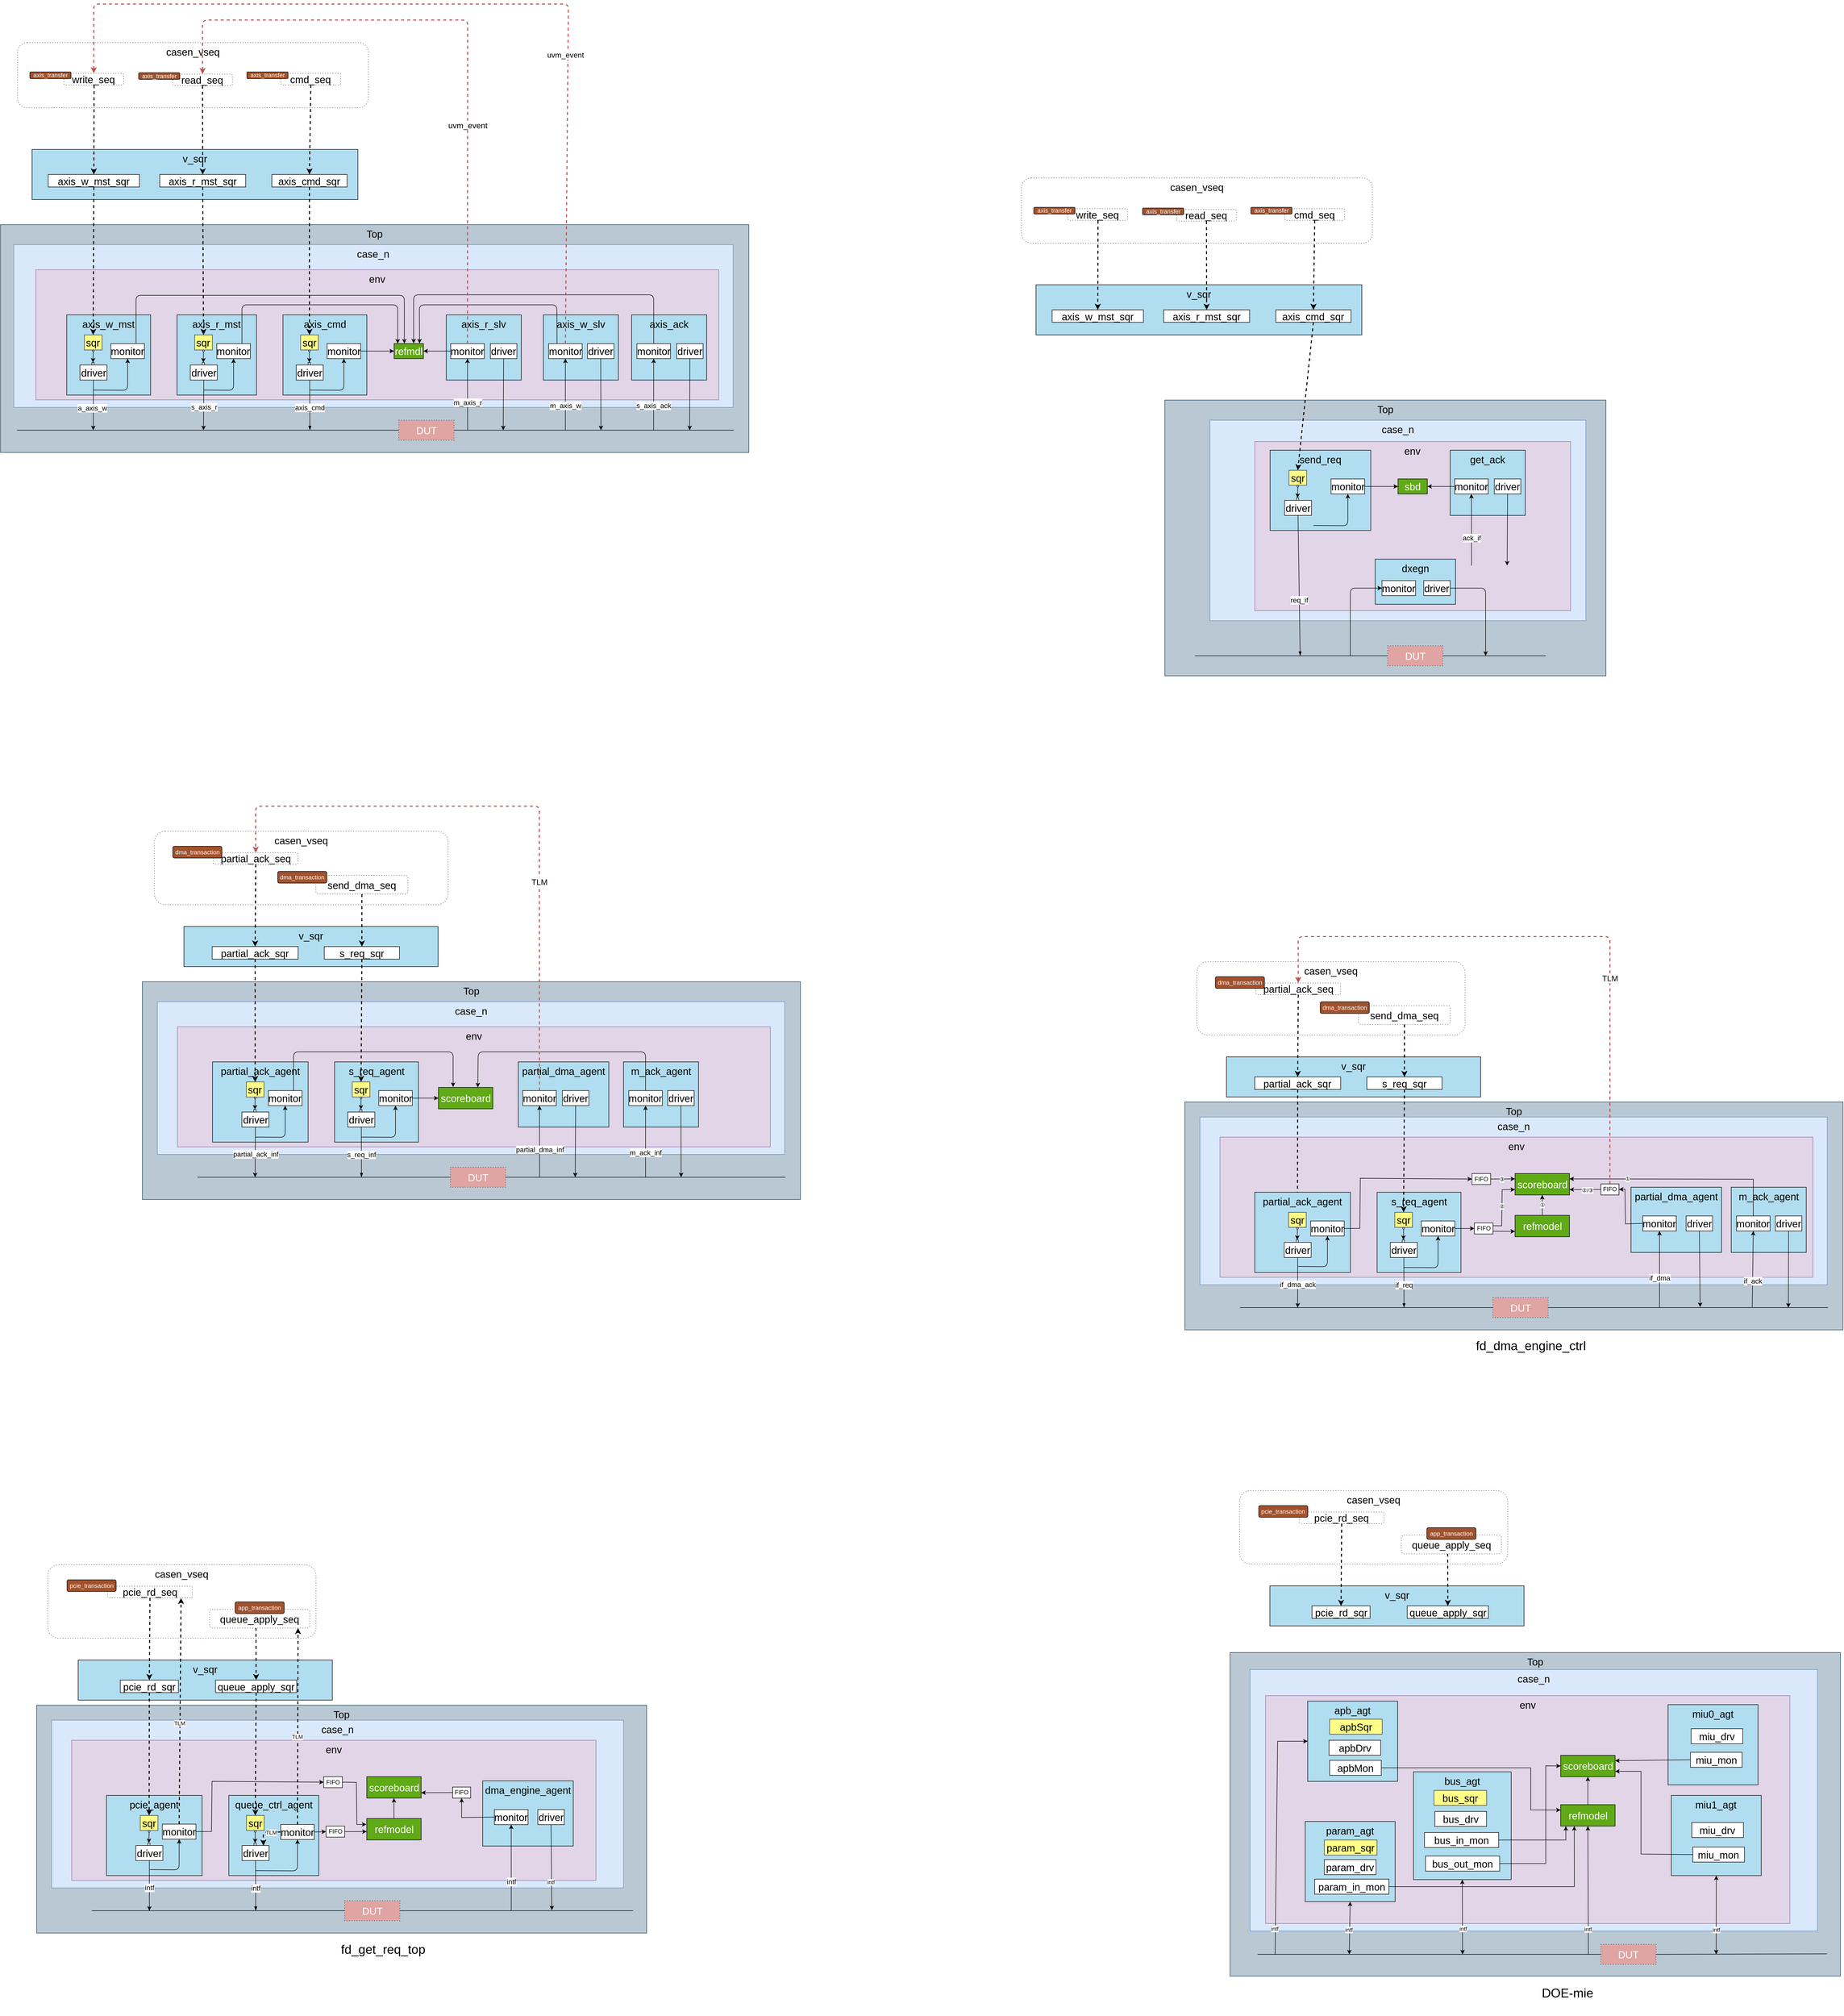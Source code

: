 <mxfile version="24.8.4">
  <diagram name="第 1 页" id="xFIM4VSlBU6MoDrpDSpR">
    <mxGraphModel dx="4417" dy="934" grid="1" gridSize="5" guides="1" tooltips="1" connect="1" arrows="1" fold="1" page="1" pageScale="1" pageWidth="850" pageHeight="1100" math="0" shadow="0">
      <root>
        <mxCell id="0" />
        <mxCell id="1" parent="0" />
        <mxCell id="nrmPXeRd82tsvhJIg-Bl-1" value="" style="group;" parent="1" vertex="1" connectable="0">
          <mxGeometry x="-2000" y="470" width="1400" height="534.5" as="geometry" />
        </mxCell>
        <mxCell id="nrmPXeRd82tsvhJIg-Bl-2" value="&lt;font style=&quot;font-size: 20px&quot;&gt;Top&lt;/font&gt;" style="rounded=0;whiteSpace=wrap;html=1;strokeColor=#23445d;fillColor=#bac8d3;shadow=0;glass=0;sketch=0;verticalAlign=top;" parent="nrmPXeRd82tsvhJIg-Bl-1" vertex="1">
          <mxGeometry x="-272.96" y="80" width="1492.96" height="454.5" as="geometry" />
        </mxCell>
        <mxCell id="nrmPXeRd82tsvhJIg-Bl-3" value="&lt;font style=&quot;font-size: 20px&quot;&gt;case_n&lt;/font&gt;" style="rounded=0;whiteSpace=wrap;html=1;strokeColor=#6c8ebf;fillColor=#dae8fc;shadow=0;glass=0;sketch=0;verticalAlign=top;" parent="nrmPXeRd82tsvhJIg-Bl-1" vertex="1">
          <mxGeometry x="-246.54" y="120" width="1435.22" height="324.5" as="geometry" />
        </mxCell>
        <mxCell id="nrmPXeRd82tsvhJIg-Bl-4" value="&lt;font style=&quot;font-size: 20px&quot;&gt;env&lt;/font&gt;" style="rounded=0;whiteSpace=wrap;html=1;strokeColor=#9673a6;fillColor=#e1d5e7;shadow=0;glass=0;sketch=0;verticalAlign=top;" parent="nrmPXeRd82tsvhJIg-Bl-1" vertex="1">
          <mxGeometry x="-202.52" y="170" width="1362.52" height="259.5" as="geometry" />
        </mxCell>
        <mxCell id="nrmPXeRd82tsvhJIg-Bl-5" value="&lt;font style=&quot;font-size: 20px&quot;&gt;axis_w_slv&lt;/font&gt;" style="rounded=0;whiteSpace=wrap;html=1;fillColor=#b1ddf0;align=center;verticalAlign=top;horizontal=1;labelPosition=center;verticalLabelPosition=middle;" parent="nrmPXeRd82tsvhJIg-Bl-1" vertex="1">
          <mxGeometry x="810.063" y="260" width="149.686" height="130" as="geometry" />
        </mxCell>
        <mxCell id="nrmPXeRd82tsvhJIg-Bl-6" value="&lt;font style=&quot;font-size: 20px&quot;&gt;axis_r_slv&lt;/font&gt;" style="rounded=0;whiteSpace=wrap;html=1;fillColor=#b1ddf0;align=center;verticalAlign=top;horizontal=1;labelPosition=center;verticalLabelPosition=middle;" parent="nrmPXeRd82tsvhJIg-Bl-1" vertex="1">
          <mxGeometry x="616.352" y="260" width="149.686" height="130" as="geometry" />
        </mxCell>
        <mxCell id="nrmPXeRd82tsvhJIg-Bl-7" value="&lt;font style=&quot;font-size: 20px&quot;&gt;axis_cmd&lt;/font&gt;" style="rounded=0;whiteSpace=wrap;html=1;align=center;verticalAlign=top;horizontal=1;labelPosition=center;verticalLabelPosition=middle;fillColor=#b1ddf0;" parent="nrmPXeRd82tsvhJIg-Bl-1" vertex="1">
          <mxGeometry x="290.566" y="260" width="167.296" height="160" as="geometry" />
        </mxCell>
        <mxCell id="nrmPXeRd82tsvhJIg-Bl-8" value="&lt;font style=&quot;font-size: 20px&quot;&gt;DUT&lt;/font&gt;" style="rounded=0;whiteSpace=wrap;html=1;shadow=0;glass=0;sketch=0;verticalAlign=middle;align=center;dashed=1;fontColor=#ffffff;fillColor=#e0a4a2;dashPattern=1 4;" parent="nrmPXeRd82tsvhJIg-Bl-1" vertex="1">
          <mxGeometry x="521.698" y="470" width="110.063" height="40" as="geometry" />
        </mxCell>
        <mxCell id="nrmPXeRd82tsvhJIg-Bl-9" value="" style="endArrow=none;html=1;exitX=1;exitY=0.5;exitDx=0;exitDy=0;" parent="nrmPXeRd82tsvhJIg-Bl-1" source="nrmPXeRd82tsvhJIg-Bl-8" edge="1">
          <mxGeometry width="50" height="50" relative="1" as="geometry">
            <mxPoint x="642.767" y="489.76" as="sourcePoint" />
            <mxPoint x="1190" y="490" as="targetPoint" />
          </mxGeometry>
        </mxCell>
        <mxCell id="nrmPXeRd82tsvhJIg-Bl-10" value="" style="endArrow=blockThin;html=1;exitX=0.5;exitY=1;exitDx=0;exitDy=0;endFill=1;" parent="nrmPXeRd82tsvhJIg-Bl-1" source="nrmPXeRd82tsvhJIg-Bl-29" edge="1">
          <mxGeometry width="50" height="50" relative="1" as="geometry">
            <mxPoint x="369.811" y="440" as="sourcePoint" />
            <mxPoint x="344.277" y="490" as="targetPoint" />
          </mxGeometry>
        </mxCell>
        <mxCell id="nrmPXeRd82tsvhJIg-Bl-11" value="&lt;font style=&quot;font-size: 14px&quot;&gt;axis_cmd&lt;/font&gt;" style="edgeLabel;html=1;align=center;verticalAlign=middle;resizable=0;points=[];fontSize=12;" parent="nrmPXeRd82tsvhJIg-Bl-10" vertex="1" connectable="0">
          <mxGeometry x="0.276" relative="1" as="geometry">
            <mxPoint x="-0.28" y="-9.39" as="offset" />
          </mxGeometry>
        </mxCell>
        <mxCell id="nrmPXeRd82tsvhJIg-Bl-12" value="" style="endArrow=classic;html=1;entryX=0.5;entryY=1;entryDx=0;entryDy=0;edgeStyle=orthogonalEdgeStyle;" parent="nrmPXeRd82tsvhJIg-Bl-1" target="nrmPXeRd82tsvhJIg-Bl-47" edge="1">
          <mxGeometry width="50" height="50" relative="1" as="geometry">
            <mxPoint x="343.396" y="410" as="sourcePoint" />
            <mxPoint x="431.447" y="370" as="targetPoint" />
          </mxGeometry>
        </mxCell>
        <mxCell id="nrmPXeRd82tsvhJIg-Bl-13" value="" style="endArrow=classic;html=1;exitX=1;exitY=0.5;exitDx=0;exitDy=0;entryX=0;entryY=0.5;entryDx=0;entryDy=0;" parent="nrmPXeRd82tsvhJIg-Bl-1" source="nrmPXeRd82tsvhJIg-Bl-47" target="nrmPXeRd82tsvhJIg-Bl-54" edge="1">
          <mxGeometry width="50" height="50" relative="1" as="geometry">
            <mxPoint x="449.057" y="332.25" as="sourcePoint" />
            <mxPoint x="501.887" y="332.25" as="targetPoint" />
          </mxGeometry>
        </mxCell>
        <mxCell id="nrmPXeRd82tsvhJIg-Bl-14" value="" style="group" parent="nrmPXeRd82tsvhJIg-Bl-1" vertex="1" connectable="0">
          <mxGeometry x="-239" y="-283" width="700" height="130" as="geometry" />
        </mxCell>
        <mxCell id="nrmPXeRd82tsvhJIg-Bl-15" value="casen_vseq" style="rounded=1;whiteSpace=wrap;html=1;shadow=0;glass=0;sketch=0;strokeColor=#000000;fontSize=20;align=center;verticalAlign=top;dashed=1;dashPattern=1 4;strokeWidth=1;perimeterSpacing=0;" parent="nrmPXeRd82tsvhJIg-Bl-14" vertex="1">
          <mxGeometry width="700" height="130" as="geometry" />
        </mxCell>
        <mxCell id="nrmPXeRd82tsvhJIg-Bl-16" value="" style="group" parent="nrmPXeRd82tsvhJIg-Bl-14" vertex="1" connectable="0">
          <mxGeometry x="232.999" y="60" width="195.776" height="26" as="geometry" />
        </mxCell>
        <mxCell id="nrmPXeRd82tsvhJIg-Bl-17" value="read_seq" style="rounded=1;whiteSpace=wrap;html=1;shadow=0;glass=0;sketch=0;strokeColor=#000000;fontSize=20;align=center;fillColor=#FFFFFF;dashed=1;dashPattern=1 4;strokeWidth=1;perimeterSpacing=0;" parent="nrmPXeRd82tsvhJIg-Bl-16" vertex="1">
          <mxGeometry x="76.4" y="2.699" width="119.375" height="23.301" as="geometry" />
        </mxCell>
        <mxCell id="nrmPXeRd82tsvhJIg-Bl-18" value="&lt;font style=&quot;font-size: 12px&quot;&gt;axis_transfer&lt;/font&gt;" style="rounded=1;whiteSpace=wrap;html=1;shadow=0;glass=0;sketch=0;strokeWidth=1;fillColor=#a0522d;fontSize=12;align=center;fontColor=#ffffff;" parent="nrmPXeRd82tsvhJIg-Bl-16" vertex="1">
          <mxGeometry x="8.595" width="82.13" height="13.399" as="geometry" />
        </mxCell>
        <mxCell id="nrmPXeRd82tsvhJIg-Bl-19" value="" style="group" parent="nrmPXeRd82tsvhJIg-Bl-14" vertex="1" connectable="0">
          <mxGeometry x="448.997" y="58.5" width="195.776" height="26" as="geometry" />
        </mxCell>
        <mxCell id="nrmPXeRd82tsvhJIg-Bl-20" value="cmd_seq" style="rounded=1;whiteSpace=wrap;html=1;shadow=0;glass=0;sketch=0;strokeColor=#000000;fontSize=20;align=center;fillColor=#FFFFFF;dashed=1;dashPattern=1 4;strokeWidth=1;perimeterSpacing=0;" parent="nrmPXeRd82tsvhJIg-Bl-19" vertex="1">
          <mxGeometry x="76.4" y="2.699" width="119.375" height="23.301" as="geometry" />
        </mxCell>
        <mxCell id="nrmPXeRd82tsvhJIg-Bl-21" value="&lt;font style=&quot;font-size: 12px&quot;&gt;axis_transfer&lt;/font&gt;" style="rounded=1;whiteSpace=wrap;html=1;shadow=0;glass=0;sketch=0;strokeWidth=1;fillColor=#a0522d;fontSize=12;align=center;fontColor=#ffffff;" parent="nrmPXeRd82tsvhJIg-Bl-19" vertex="1">
          <mxGeometry x="8.595" width="82.13" height="13.399" as="geometry" />
        </mxCell>
        <mxCell id="nrmPXeRd82tsvhJIg-Bl-22" value="" style="group" parent="nrmPXeRd82tsvhJIg-Bl-14" vertex="1" connectable="0">
          <mxGeometry x="16.001" y="58.5" width="195.776" height="26" as="geometry" />
        </mxCell>
        <mxCell id="nrmPXeRd82tsvhJIg-Bl-23" value="write_seq" style="rounded=1;whiteSpace=wrap;html=1;shadow=0;glass=0;sketch=0;strokeColor=#000000;fontSize=20;align=center;fillColor=#FFFFFF;dashed=1;dashPattern=1 4;strokeWidth=1;perimeterSpacing=0;" parent="nrmPXeRd82tsvhJIg-Bl-22" vertex="1">
          <mxGeometry x="76.4" y="2.699" width="119.375" height="23.301" as="geometry" />
        </mxCell>
        <mxCell id="nrmPXeRd82tsvhJIg-Bl-24" value="&lt;font style=&quot;font-size: 12px&quot;&gt;axis_transfer&lt;/font&gt;" style="rounded=1;whiteSpace=wrap;html=1;shadow=0;glass=0;sketch=0;strokeWidth=1;fillColor=#a0522d;fontSize=12;align=center;fontColor=#ffffff;" parent="nrmPXeRd82tsvhJIg-Bl-22" vertex="1">
          <mxGeometry x="8.595" width="82.13" height="13.399" as="geometry" />
        </mxCell>
        <mxCell id="nrmPXeRd82tsvhJIg-Bl-25" value="" style="endArrow=classic;html=1;exitX=0.5;exitY=1;exitDx=0;exitDy=0;entryX=0.5;entryY=0;entryDx=0;entryDy=0;" parent="nrmPXeRd82tsvhJIg-Bl-1" source="nrmPXeRd82tsvhJIg-Bl-78" target="nrmPXeRd82tsvhJIg-Bl-27" edge="1">
          <mxGeometry width="50" height="50" relative="1" as="geometry">
            <mxPoint x="387.421" y="340" as="sourcePoint" />
            <mxPoint x="431.447" y="290" as="targetPoint" />
          </mxGeometry>
        </mxCell>
        <mxCell id="nrmPXeRd82tsvhJIg-Bl-26" value="" style="group" parent="nrmPXeRd82tsvhJIg-Bl-1" vertex="1" connectable="0">
          <mxGeometry x="308.176" y="355" width="70.44" height="35" as="geometry" />
        </mxCell>
        <mxCell id="nrmPXeRd82tsvhJIg-Bl-27" value="" style="rounded=0;whiteSpace=wrap;html=1;shadow=0;glass=0;sketch=0;strokeColor=#000000;align=center;" parent="nrmPXeRd82tsvhJIg-Bl-26" vertex="1">
          <mxGeometry x="32.579" width="4.403" height="5" as="geometry" />
        </mxCell>
        <mxCell id="nrmPXeRd82tsvhJIg-Bl-28" value="" style="group" parent="nrmPXeRd82tsvhJIg-Bl-26" vertex="1" connectable="0">
          <mxGeometry y="5" width="70.44" height="30" as="geometry" />
        </mxCell>
        <mxCell id="nrmPXeRd82tsvhJIg-Bl-29" value="driver" style="rounded=0;whiteSpace=wrap;html=1;strokeColor=#000000;fillColor=#FFFFFF;fontSize=20;" parent="nrmPXeRd82tsvhJIg-Bl-28" vertex="1">
          <mxGeometry x="8.805" width="53.808" height="30" as="geometry" />
        </mxCell>
        <mxCell id="nrmPXeRd82tsvhJIg-Bl-30" value="&lt;font style=&quot;font-size: 20px&quot;&gt;axis_r_mst&lt;/font&gt;" style="rounded=0;whiteSpace=wrap;html=1;align=center;verticalAlign=top;horizontal=1;labelPosition=center;verticalLabelPosition=middle;fillColor=#b1ddf0;" parent="nrmPXeRd82tsvhJIg-Bl-1" vertex="1">
          <mxGeometry x="79.245" y="260" width="158.491" height="160" as="geometry" />
        </mxCell>
        <mxCell id="nrmPXeRd82tsvhJIg-Bl-31" value="" style="endArrow=classic;html=1;entryX=0.5;entryY=1;entryDx=0;entryDy=0;edgeStyle=orthogonalEdgeStyle;" parent="nrmPXeRd82tsvhJIg-Bl-1" target="nrmPXeRd82tsvhJIg-Bl-49" edge="1">
          <mxGeometry width="50" height="50" relative="1" as="geometry">
            <mxPoint x="132.075" y="410" as="sourcePoint" />
            <mxPoint x="1875.472" y="-100" as="targetPoint" />
          </mxGeometry>
        </mxCell>
        <mxCell id="nrmPXeRd82tsvhJIg-Bl-32" value="" style="endArrow=classic;html=1;exitX=0.5;exitY=1;exitDx=0;exitDy=0;entryX=0.5;entryY=0;entryDx=0;entryDy=0;" parent="nrmPXeRd82tsvhJIg-Bl-1" source="nrmPXeRd82tsvhJIg-Bl-72" target="nrmPXeRd82tsvhJIg-Bl-34" edge="1">
          <mxGeometry width="50" height="50" relative="1" as="geometry">
            <mxPoint x="1831.447" y="-130" as="sourcePoint" />
            <mxPoint x="1875.472" y="-180" as="targetPoint" />
          </mxGeometry>
        </mxCell>
        <mxCell id="nrmPXeRd82tsvhJIg-Bl-33" value="" style="group" parent="nrmPXeRd82tsvhJIg-Bl-1" vertex="1" connectable="0">
          <mxGeometry x="96.855" y="355" width="70.44" height="35" as="geometry" />
        </mxCell>
        <mxCell id="nrmPXeRd82tsvhJIg-Bl-34" value="" style="rounded=0;whiteSpace=wrap;html=1;shadow=0;glass=0;sketch=0;strokeColor=#000000;align=center;" parent="nrmPXeRd82tsvhJIg-Bl-33" vertex="1">
          <mxGeometry x="32.579" width="4.403" height="5" as="geometry" />
        </mxCell>
        <mxCell id="nrmPXeRd82tsvhJIg-Bl-35" value="" style="group" parent="nrmPXeRd82tsvhJIg-Bl-33" vertex="1" connectable="0">
          <mxGeometry y="5" width="70.44" height="30" as="geometry" />
        </mxCell>
        <mxCell id="nrmPXeRd82tsvhJIg-Bl-36" value="driver" style="rounded=0;whiteSpace=wrap;html=1;strokeColor=#000000;fillColor=#FFFFFF;fontSize=20;" parent="nrmPXeRd82tsvhJIg-Bl-35" vertex="1">
          <mxGeometry x="8.805" width="53.808" height="30" as="geometry" />
        </mxCell>
        <mxCell id="nrmPXeRd82tsvhJIg-Bl-37" value="&lt;font style=&quot;font-size: 20px&quot;&gt;axis_w_mst&lt;/font&gt;" style="rounded=0;whiteSpace=wrap;html=1;align=center;verticalAlign=top;horizontal=1;labelPosition=center;verticalLabelPosition=middle;fillColor=#b1ddf0;" parent="nrmPXeRd82tsvhJIg-Bl-1" vertex="1">
          <mxGeometry x="-140.881" y="260" width="167.296" height="160" as="geometry" />
        </mxCell>
        <mxCell id="nrmPXeRd82tsvhJIg-Bl-38" value="" style="endArrow=classic;html=1;entryX=0.5;entryY=1;entryDx=0;entryDy=0;edgeStyle=orthogonalEdgeStyle;" parent="nrmPXeRd82tsvhJIg-Bl-1" target="nrmPXeRd82tsvhJIg-Bl-51" edge="1">
          <mxGeometry width="50" height="50" relative="1" as="geometry">
            <mxPoint x="-88.05" y="410" as="sourcePoint" />
            <mxPoint x="3310.692" y="-570" as="targetPoint" />
          </mxGeometry>
        </mxCell>
        <mxCell id="nrmPXeRd82tsvhJIg-Bl-39" value="" style="endArrow=classic;html=1;exitX=0.5;exitY=1;exitDx=0;exitDy=0;entryX=0.5;entryY=0;entryDx=0;entryDy=0;" parent="nrmPXeRd82tsvhJIg-Bl-1" source="nrmPXeRd82tsvhJIg-Bl-75" target="nrmPXeRd82tsvhJIg-Bl-41" edge="1">
          <mxGeometry width="50" height="50" relative="1" as="geometry">
            <mxPoint x="3266.667" y="-600" as="sourcePoint" />
            <mxPoint x="3310.692" y="-650" as="targetPoint" />
          </mxGeometry>
        </mxCell>
        <mxCell id="nrmPXeRd82tsvhJIg-Bl-40" value="" style="group" parent="nrmPXeRd82tsvhJIg-Bl-1" vertex="1" connectable="0">
          <mxGeometry x="-123.27" y="355" width="70.44" height="35" as="geometry" />
        </mxCell>
        <mxCell id="nrmPXeRd82tsvhJIg-Bl-41" value="" style="rounded=0;whiteSpace=wrap;html=1;shadow=0;glass=0;sketch=0;strokeColor=#000000;align=center;" parent="nrmPXeRd82tsvhJIg-Bl-40" vertex="1">
          <mxGeometry x="32.579" width="4.403" height="5" as="geometry" />
        </mxCell>
        <mxCell id="nrmPXeRd82tsvhJIg-Bl-42" value="" style="group" parent="nrmPXeRd82tsvhJIg-Bl-40" vertex="1" connectable="0">
          <mxGeometry y="5" width="70.44" height="30" as="geometry" />
        </mxCell>
        <mxCell id="nrmPXeRd82tsvhJIg-Bl-43" value="driver" style="rounded=0;whiteSpace=wrap;html=1;strokeColor=#000000;fillColor=#FFFFFF;fontSize=20;" parent="nrmPXeRd82tsvhJIg-Bl-42" vertex="1">
          <mxGeometry x="8.805" width="53.808" height="30" as="geometry" />
        </mxCell>
        <mxCell id="nrmPXeRd82tsvhJIg-Bl-44" value="" style="endArrow=classic;html=1;exitX=0.5;exitY=1;exitDx=0;exitDy=0;" parent="nrmPXeRd82tsvhJIg-Bl-1" source="nrmPXeRd82tsvhJIg-Bl-36" edge="1">
          <mxGeometry width="50" height="50" relative="1" as="geometry">
            <mxPoint x="132.075" y="410" as="sourcePoint" />
            <mxPoint x="132.075" y="490" as="targetPoint" />
          </mxGeometry>
        </mxCell>
        <mxCell id="nrmPXeRd82tsvhJIg-Bl-45" value="&lt;font style=&quot;font-size: 14px&quot;&gt;s_axis_r&lt;/font&gt;" style="edgeLabel;html=1;align=center;verticalAlign=middle;resizable=0;points=[];" parent="nrmPXeRd82tsvhJIg-Bl-44" vertex="1" connectable="0">
          <mxGeometry x="0.075" relative="1" as="geometry">
            <mxPoint as="offset" />
          </mxGeometry>
        </mxCell>
        <mxCell id="nrmPXeRd82tsvhJIg-Bl-46" value="" style="group" parent="nrmPXeRd82tsvhJIg-Bl-1" vertex="1" connectable="0">
          <mxGeometry x="378.616" y="317.25" width="70.44" height="30" as="geometry" />
        </mxCell>
        <mxCell id="nrmPXeRd82tsvhJIg-Bl-47" value="monitor" style="rounded=0;whiteSpace=wrap;html=1;strokeColor=#000000;fillColor=#FFFFFF;fontSize=20;" parent="nrmPXeRd82tsvhJIg-Bl-46" vertex="1">
          <mxGeometry width="67.015" height="30" as="geometry" />
        </mxCell>
        <mxCell id="nrmPXeRd82tsvhJIg-Bl-48" value="" style="group" parent="nrmPXeRd82tsvhJIg-Bl-1" vertex="1" connectable="0">
          <mxGeometry x="158.491" y="317.25" width="70.44" height="30" as="geometry" />
        </mxCell>
        <mxCell id="nrmPXeRd82tsvhJIg-Bl-49" value="monitor" style="rounded=0;whiteSpace=wrap;html=1;strokeColor=#000000;fillColor=#FFFFFF;fontSize=20;" parent="nrmPXeRd82tsvhJIg-Bl-48" vertex="1">
          <mxGeometry width="67.015" height="30" as="geometry" />
        </mxCell>
        <mxCell id="nrmPXeRd82tsvhJIg-Bl-50" value="" style="group" parent="nrmPXeRd82tsvhJIg-Bl-1" vertex="1" connectable="0">
          <mxGeometry x="-52.83" y="317.25" width="70.44" height="30" as="geometry" />
        </mxCell>
        <mxCell id="nrmPXeRd82tsvhJIg-Bl-51" value="monitor" style="rounded=0;whiteSpace=wrap;html=1;strokeColor=#000000;fillColor=#FFFFFF;fontSize=20;" parent="nrmPXeRd82tsvhJIg-Bl-50" vertex="1">
          <mxGeometry width="67.015" height="30" as="geometry" />
        </mxCell>
        <mxCell id="nrmPXeRd82tsvhJIg-Bl-52" value="" style="group" parent="nrmPXeRd82tsvhJIg-Bl-1" vertex="1" connectable="0">
          <mxGeometry x="509.151" y="317.25" width="64.717" height="30" as="geometry" />
        </mxCell>
        <mxCell id="nrmPXeRd82tsvhJIg-Bl-53" value="" style="group" parent="nrmPXeRd82tsvhJIg-Bl-52" vertex="1" connectable="0">
          <mxGeometry width="61.635" height="30" as="geometry" />
        </mxCell>
        <mxCell id="nrmPXeRd82tsvhJIg-Bl-54" value="refmdl" style="rounded=0;whiteSpace=wrap;html=1;shadow=0;glass=0;sketch=0;fillColor=#60a917;fontSize=20;fontColor=#ffffff;" parent="nrmPXeRd82tsvhJIg-Bl-53" vertex="1">
          <mxGeometry x="3.082" width="58.553" height="30" as="geometry" />
        </mxCell>
        <mxCell id="nrmPXeRd82tsvhJIg-Bl-55" value="" style="endArrow=classic;html=1;exitX=0.75;exitY=0;exitDx=0;exitDy=0;entryX=0.124;entryY=0;entryDx=0;entryDy=0;entryPerimeter=0;" parent="nrmPXeRd82tsvhJIg-Bl-1" source="nrmPXeRd82tsvhJIg-Bl-49" target="nrmPXeRd82tsvhJIg-Bl-54" edge="1">
          <mxGeometry width="50" height="50" relative="1" as="geometry">
            <mxPoint x="-1535.501" y="802.25" as="sourcePoint" />
            <mxPoint x="-1219.497" y="787.25" as="targetPoint" />
            <Array as="points">
              <mxPoint x="208.679" y="240" />
              <mxPoint x="272.956" y="240" />
              <mxPoint x="519.497" y="240" />
            </Array>
          </mxGeometry>
        </mxCell>
        <mxCell id="nrmPXeRd82tsvhJIg-Bl-56" value="" style="endArrow=classic;html=1;exitX=0.75;exitY=0;exitDx=0;exitDy=0;entryX=0.35;entryY=-0.008;entryDx=0;entryDy=0;entryPerimeter=0;" parent="nrmPXeRd82tsvhJIg-Bl-1" source="nrmPXeRd82tsvhJIg-Bl-51" target="nrmPXeRd82tsvhJIg-Bl-54" edge="1">
          <mxGeometry width="50" height="50" relative="1" as="geometry">
            <mxPoint x="123.27" y="250" as="sourcePoint" />
            <mxPoint x="167.296" y="200" as="targetPoint" />
            <Array as="points">
              <mxPoint x="-2.642" y="221" />
              <mxPoint x="44.025" y="221" />
              <mxPoint x="532.704" y="221" />
            </Array>
          </mxGeometry>
        </mxCell>
        <mxCell id="nrmPXeRd82tsvhJIg-Bl-57" value="" style="endArrow=classic;html=1;entryX=1;entryY=0.5;entryDx=0;entryDy=0;exitX=0;exitY=0.5;exitDx=0;exitDy=0;" parent="nrmPXeRd82tsvhJIg-Bl-1" source="nrmPXeRd82tsvhJIg-Bl-60" target="nrmPXeRd82tsvhJIg-Bl-54" edge="1">
          <mxGeometry width="50" height="50" relative="1" as="geometry">
            <mxPoint x="607.547" y="280" as="sourcePoint" />
            <mxPoint x="651.572" y="230" as="targetPoint" />
          </mxGeometry>
        </mxCell>
        <mxCell id="nrmPXeRd82tsvhJIg-Bl-58" value="driver" style="rounded=0;whiteSpace=wrap;html=1;shadow=0;glass=0;sketch=0;strokeColor=#000000;fontSize=20;" parent="nrmPXeRd82tsvhJIg-Bl-1" vertex="1">
          <mxGeometry x="704.403" y="317.25" width="52.83" height="30" as="geometry" />
        </mxCell>
        <mxCell id="nrmPXeRd82tsvhJIg-Bl-59" value="" style="group" parent="nrmPXeRd82tsvhJIg-Bl-1" vertex="1" connectable="0">
          <mxGeometry x="621.732" y="317.25" width="70.44" height="30" as="geometry" />
        </mxCell>
        <mxCell id="nrmPXeRd82tsvhJIg-Bl-60" value="monitor" style="rounded=0;whiteSpace=wrap;html=1;strokeColor=#000000;fillColor=#FFFFFF;fontSize=20;" parent="nrmPXeRd82tsvhJIg-Bl-59" vertex="1">
          <mxGeometry x="3.425" width="67.015" height="30" as="geometry" />
        </mxCell>
        <mxCell id="nrmPXeRd82tsvhJIg-Bl-61" value="" style="group" parent="nrmPXeRd82tsvhJIg-Bl-1" vertex="1" connectable="0">
          <mxGeometry x="817.107" y="317.25" width="70.44" height="30" as="geometry" />
        </mxCell>
        <mxCell id="nrmPXeRd82tsvhJIg-Bl-62" value="monitor" style="rounded=0;whiteSpace=wrap;html=1;strokeColor=#000000;fillColor=#FFFFFF;fontSize=20;" parent="nrmPXeRd82tsvhJIg-Bl-61" vertex="1">
          <mxGeometry x="3.425" width="67.015" height="30" as="geometry" />
        </mxCell>
        <mxCell id="nrmPXeRd82tsvhJIg-Bl-63" value="driver" style="rounded=0;whiteSpace=wrap;html=1;shadow=0;glass=0;sketch=0;strokeColor=#000000;fontSize=20;" parent="nrmPXeRd82tsvhJIg-Bl-1" vertex="1">
          <mxGeometry x="898.113" y="317.25" width="52.83" height="30" as="geometry" />
        </mxCell>
        <mxCell id="nrmPXeRd82tsvhJIg-Bl-64" value="&lt;font style=&quot;font-size: 20px&quot;&gt;axis_ack&lt;/font&gt;" style="rounded=0;whiteSpace=wrap;html=1;fillColor=#b1ddf0;align=center;verticalAlign=top;horizontal=1;labelPosition=center;verticalLabelPosition=middle;" parent="nrmPXeRd82tsvhJIg-Bl-1" vertex="1">
          <mxGeometry x="986.164" y="260" width="149.686" height="130" as="geometry" />
        </mxCell>
        <mxCell id="nrmPXeRd82tsvhJIg-Bl-65" value="" style="group" parent="nrmPXeRd82tsvhJIg-Bl-1" vertex="1" connectable="0">
          <mxGeometry x="993.252" y="317.25" width="70.44" height="30" as="geometry" />
        </mxCell>
        <mxCell id="nrmPXeRd82tsvhJIg-Bl-66" value="monitor" style="rounded=0;whiteSpace=wrap;html=1;strokeColor=#000000;fillColor=#FFFFFF;fontSize=20;" parent="nrmPXeRd82tsvhJIg-Bl-65" vertex="1">
          <mxGeometry x="3.425" width="67.015" height="30" as="geometry" />
        </mxCell>
        <mxCell id="nrmPXeRd82tsvhJIg-Bl-67" value="driver" style="rounded=0;whiteSpace=wrap;html=1;shadow=0;glass=0;sketch=0;strokeColor=#000000;fontSize=20;" parent="nrmPXeRd82tsvhJIg-Bl-1" vertex="1">
          <mxGeometry x="1075.922" y="317.25" width="52.83" height="30" as="geometry" />
        </mxCell>
        <mxCell id="nrmPXeRd82tsvhJIg-Bl-68" value="" style="endArrow=classic;html=1;exitX=0.25;exitY=0;exitDx=0;exitDy=0;entryX=0.868;entryY=-0.01;entryDx=0;entryDy=0;entryPerimeter=0;" parent="nrmPXeRd82tsvhJIg-Bl-1" source="nrmPXeRd82tsvhJIg-Bl-62" target="nrmPXeRd82tsvhJIg-Bl-54" edge="1">
          <mxGeometry width="50" height="50" relative="1" as="geometry">
            <mxPoint x="563.522" y="190" as="sourcePoint" />
            <mxPoint x="607.547" y="140" as="targetPoint" />
            <Array as="points">
              <mxPoint x="837" y="240" />
              <mxPoint x="562.642" y="240" />
            </Array>
          </mxGeometry>
        </mxCell>
        <mxCell id="nrmPXeRd82tsvhJIg-Bl-69" value="" style="endArrow=classic;html=1;exitX=0.5;exitY=0;exitDx=0;exitDy=0;entryX=0.667;entryY=-0.012;entryDx=0;entryDy=0;entryPerimeter=0;" parent="nrmPXeRd82tsvhJIg-Bl-1" source="nrmPXeRd82tsvhJIg-Bl-66" target="nrmPXeRd82tsvhJIg-Bl-54" edge="1">
          <mxGeometry width="50" height="50" relative="1" as="geometry">
            <mxPoint x="845.283" y="190" as="sourcePoint" />
            <mxPoint x="889.308" y="140" as="targetPoint" />
            <Array as="points">
              <mxPoint x="1030.189" y="220" />
              <mxPoint x="551.195" y="220" />
            </Array>
          </mxGeometry>
        </mxCell>
        <mxCell id="nrmPXeRd82tsvhJIg-Bl-70" value="" style="group" parent="nrmPXeRd82tsvhJIg-Bl-1" vertex="1" connectable="0">
          <mxGeometry x="114.465" y="300" width="35.22" height="34" as="geometry" />
        </mxCell>
        <mxCell id="nrmPXeRd82tsvhJIg-Bl-71" value="sqr" style="rounded=0;whiteSpace=wrap;html=1;strokeColor=#36393d;fillColor=#ffff88;fontSize=20;" parent="nrmPXeRd82tsvhJIg-Bl-70" vertex="1">
          <mxGeometry width="35.22" height="30" as="geometry" />
        </mxCell>
        <mxCell id="nrmPXeRd82tsvhJIg-Bl-72" value="" style="ellipse;whiteSpace=wrap;html=1;aspect=fixed;rounded=0;shadow=0;glass=0;sketch=0;strokeColor=#000000;align=center;" parent="nrmPXeRd82tsvhJIg-Bl-70" vertex="1">
          <mxGeometry x="15.849" y="30" width="3.522" height="3.522" as="geometry" />
        </mxCell>
        <mxCell id="nrmPXeRd82tsvhJIg-Bl-73" value="" style="group" parent="nrmPXeRd82tsvhJIg-Bl-1" vertex="1" connectable="0">
          <mxGeometry x="-105.66" y="300" width="35.22" height="34" as="geometry" />
        </mxCell>
        <mxCell id="nrmPXeRd82tsvhJIg-Bl-74" value="sqr" style="rounded=0;whiteSpace=wrap;html=1;strokeColor=#36393d;fillColor=#ffff88;fontSize=20;" parent="nrmPXeRd82tsvhJIg-Bl-73" vertex="1">
          <mxGeometry width="35.22" height="30" as="geometry" />
        </mxCell>
        <mxCell id="nrmPXeRd82tsvhJIg-Bl-75" value="" style="ellipse;whiteSpace=wrap;html=1;aspect=fixed;rounded=0;shadow=0;glass=0;sketch=0;strokeColor=#000000;align=center;" parent="nrmPXeRd82tsvhJIg-Bl-73" vertex="1">
          <mxGeometry x="15.849" y="30" width="3.522" height="3.522" as="geometry" />
        </mxCell>
        <mxCell id="nrmPXeRd82tsvhJIg-Bl-76" value="" style="group" parent="nrmPXeRd82tsvhJIg-Bl-1" vertex="1" connectable="0">
          <mxGeometry x="325.786" y="300" width="35.22" height="34" as="geometry" />
        </mxCell>
        <mxCell id="nrmPXeRd82tsvhJIg-Bl-77" value="sqr" style="rounded=0;whiteSpace=wrap;html=1;strokeColor=#36393d;fillColor=#ffff88;fontSize=20;" parent="nrmPXeRd82tsvhJIg-Bl-76" vertex="1">
          <mxGeometry width="35.22" height="30" as="geometry" />
        </mxCell>
        <mxCell id="nrmPXeRd82tsvhJIg-Bl-78" value="" style="ellipse;whiteSpace=wrap;html=1;aspect=fixed;rounded=0;shadow=0;glass=0;sketch=0;strokeColor=#000000;align=center;" parent="nrmPXeRd82tsvhJIg-Bl-76" vertex="1">
          <mxGeometry x="15.849" y="30" width="3.522" height="3.522" as="geometry" />
        </mxCell>
        <mxCell id="nrmPXeRd82tsvhJIg-Bl-79" value="" style="endArrow=classic;html=1;exitX=0.5;exitY=0;exitDx=0;exitDy=0;entryX=0.5;entryY=0;entryDx=0;entryDy=0;fillColor=#f8cecc;strokeColor=#b85450;strokeWidth=2;dashed=1;" parent="nrmPXeRd82tsvhJIg-Bl-1" source="nrmPXeRd82tsvhJIg-Bl-60" target="nrmPXeRd82tsvhJIg-Bl-17" edge="1">
          <mxGeometry width="50" height="50" relative="1" as="geometry">
            <mxPoint x="879.418" y="-160.0" as="sourcePoint" />
            <mxPoint x="850" y="55.5" as="targetPoint" />
            <Array as="points">
              <mxPoint x="659" y="-328" />
              <mxPoint x="130" y="-328" />
            </Array>
          </mxGeometry>
        </mxCell>
        <mxCell id="nrmPXeRd82tsvhJIg-Bl-80" value="&lt;font style=&quot;font-size: 16px&quot;&gt;uvm_event&lt;/font&gt;" style="edgeLabel;html=1;align=center;verticalAlign=middle;resizable=0;points=[];spacing=8;" parent="nrmPXeRd82tsvhJIg-Bl-79" vertex="1" connectable="0">
          <mxGeometry x="-0.32" relative="1" as="geometry">
            <mxPoint as="offset" />
          </mxGeometry>
        </mxCell>
        <mxCell id="nrmPXeRd82tsvhJIg-Bl-81" value="" style="endArrow=classic;html=1;dashed=1;exitX=0.5;exitY=0;exitDx=0;exitDy=0;entryX=0.5;entryY=0;entryDx=0;entryDy=0;fillColor=#f8cecc;rounded=1;shadow=0;strokeColor=#b85450;strokeWidth=2;" parent="nrmPXeRd82tsvhJIg-Bl-1" source="nrmPXeRd82tsvhJIg-Bl-62" target="nrmPXeRd82tsvhJIg-Bl-23" edge="1">
          <mxGeometry width="50" height="50" relative="1" as="geometry">
            <mxPoint x="859.665" y="307.25" as="sourcePoint" />
            <mxPoint x="330.418" y="-268.801" as="targetPoint" />
            <Array as="points">
              <mxPoint x="860" y="-360" />
              <mxPoint x="-87" y="-360" />
            </Array>
          </mxGeometry>
        </mxCell>
        <mxCell id="nrmPXeRd82tsvhJIg-Bl-82" value="&lt;font style=&quot;font-size: 15px&quot;&gt;uvm_event&lt;/font&gt;" style="edgeLabel;html=1;align=center;verticalAlign=middle;resizable=0;points=[];" parent="nrmPXeRd82tsvhJIg-Bl-81" vertex="1" connectable="0">
          <mxGeometry x="-0.357" y="4" relative="1" as="geometry">
            <mxPoint x="-1.47" y="-9.73" as="offset" />
          </mxGeometry>
        </mxCell>
        <mxCell id="nrmPXeRd82tsvhJIg-Bl-83" value="" style="group" parent="1" vertex="1" connectable="0">
          <mxGeometry x="-2210" y="400" width="650" height="100" as="geometry" />
        </mxCell>
        <mxCell id="nrmPXeRd82tsvhJIg-Bl-84" value="&lt;font style=&quot;font-size: 20px&quot;&gt;v_sqr&lt;/font&gt;" style="rounded=0;whiteSpace=wrap;html=1;align=center;verticalAlign=top;horizontal=1;labelPosition=center;verticalLabelPosition=middle;fillColor=#b1ddf0;" parent="nrmPXeRd82tsvhJIg-Bl-83" vertex="1">
          <mxGeometry width="650" height="100" as="geometry" />
        </mxCell>
        <mxCell id="nrmPXeRd82tsvhJIg-Bl-85" value="axis_w_mst_sqr" style="rounded=0;whiteSpace=wrap;html=1;fontSize=20;" parent="nrmPXeRd82tsvhJIg-Bl-83" vertex="1">
          <mxGeometry x="32.143" y="50" width="182.143" height="25" as="geometry" />
        </mxCell>
        <mxCell id="nrmPXeRd82tsvhJIg-Bl-86" value="axis_r_mst_sqr" style="rounded=0;whiteSpace=wrap;html=1;fontSize=20;" parent="nrmPXeRd82tsvhJIg-Bl-83" vertex="1">
          <mxGeometry x="254.704" y="50" width="171.429" height="25" as="geometry" />
        </mxCell>
        <mxCell id="nrmPXeRd82tsvhJIg-Bl-87" value="axis_cmd_sqr" style="rounded=0;whiteSpace=wrap;html=1;fontSize=20;" parent="nrmPXeRd82tsvhJIg-Bl-83" vertex="1">
          <mxGeometry x="478.391" y="50" width="150" height="25" as="geometry" />
        </mxCell>
        <mxCell id="nrmPXeRd82tsvhJIg-Bl-88" value="" style="endArrow=classic;html=1;entryX=0.5;entryY=0;entryDx=0;entryDy=0;exitX=0.5;exitY=1;exitDx=0;exitDy=0;exitPerimeter=0;dashed=1;strokeWidth=2;" parent="1" source="nrmPXeRd82tsvhJIg-Bl-85" target="nrmPXeRd82tsvhJIg-Bl-74" edge="1">
          <mxGeometry width="50" height="50" relative="1" as="geometry">
            <mxPoint x="-2007" y="421" as="sourcePoint" />
            <mxPoint x="-2310" y="360" as="targetPoint" />
          </mxGeometry>
        </mxCell>
        <mxCell id="nrmPXeRd82tsvhJIg-Bl-89" value="" style="endArrow=classic;html=1;entryX=0.5;entryY=0;entryDx=0;entryDy=0;exitX=0.5;exitY=1;exitDx=0;exitDy=0;dashed=1;strokeWidth=2;" parent="1" source="nrmPXeRd82tsvhJIg-Bl-86" target="nrmPXeRd82tsvhJIg-Bl-71" edge="1">
          <mxGeometry width="50" height="50" relative="1" as="geometry">
            <mxPoint x="-1995" y="390" as="sourcePoint" />
            <mxPoint x="-2078.05" y="780" as="targetPoint" />
          </mxGeometry>
        </mxCell>
        <mxCell id="nrmPXeRd82tsvhJIg-Bl-90" value="" style="endArrow=classic;html=1;entryX=0.5;entryY=0;entryDx=0;entryDy=0;exitX=0.5;exitY=1;exitDx=0;exitDy=0;dashed=1;strokeWidth=2;" parent="1" source="nrmPXeRd82tsvhJIg-Bl-87" target="nrmPXeRd82tsvhJIg-Bl-77" edge="1">
          <mxGeometry width="50" height="50" relative="1" as="geometry">
            <mxPoint x="-1636.95" y="390" as="sourcePoint" />
            <mxPoint x="-1720.0" y="780" as="targetPoint" />
          </mxGeometry>
        </mxCell>
        <mxCell id="nrmPXeRd82tsvhJIg-Bl-91" value="" style="endArrow=classic;html=1;dashed=1;exitX=0.505;exitY=1.021;exitDx=0;exitDy=0;exitPerimeter=0;entryX=0.5;entryY=0;entryDx=0;entryDy=0;strokeWidth=2;" parent="1" source="nrmPXeRd82tsvhJIg-Bl-23" target="nrmPXeRd82tsvhJIg-Bl-85" edge="1">
          <mxGeometry width="50" height="50" relative="1" as="geometry">
            <mxPoint x="-2020" y="290" as="sourcePoint" />
            <mxPoint x="-2051" y="382" as="targetPoint" />
          </mxGeometry>
        </mxCell>
        <mxCell id="nrmPXeRd82tsvhJIg-Bl-92" value="" style="endArrow=classic;html=1;dashed=1;exitX=0.5;exitY=1;exitDx=0;exitDy=0;entryX=0.5;entryY=0;entryDx=0;entryDy=0;strokeWidth=2;" parent="1" source="nrmPXeRd82tsvhJIg-Bl-20" target="nrmPXeRd82tsvhJIg-Bl-87" edge="1">
          <mxGeometry width="50" height="50" relative="1" as="geometry">
            <mxPoint x="-2050.015" y="244.989" as="sourcePoint" />
            <mxPoint x="-2045" y="460" as="targetPoint" />
          </mxGeometry>
        </mxCell>
        <mxCell id="nrmPXeRd82tsvhJIg-Bl-93" value="" style="endArrow=classic;html=1;dashed=1;exitX=0.5;exitY=1;exitDx=0;exitDy=0;entryX=0.5;entryY=0;entryDx=0;entryDy=0;strokeWidth=2;" parent="1" source="nrmPXeRd82tsvhJIg-Bl-17" target="nrmPXeRd82tsvhJIg-Bl-86" edge="1">
          <mxGeometry width="50" height="50" relative="1" as="geometry">
            <mxPoint x="-2040.015" y="254.989" as="sourcePoint" />
            <mxPoint x="-2035" y="470" as="targetPoint" />
          </mxGeometry>
        </mxCell>
        <mxCell id="nrmPXeRd82tsvhJIg-Bl-94" value="" style="endArrow=none;html=1;shadow=0;strokeColor=#000000;strokeWidth=1;entryX=0;entryY=0.5;entryDx=0;entryDy=0;" parent="1" target="nrmPXeRd82tsvhJIg-Bl-8" edge="1">
          <mxGeometry width="50" height="50" relative="1" as="geometry">
            <mxPoint x="-2240" y="960" as="sourcePoint" />
            <mxPoint x="-1490" y="1050" as="targetPoint" />
          </mxGeometry>
        </mxCell>
        <mxCell id="nrmPXeRd82tsvhJIg-Bl-95" value="" style="endArrow=classic;html=1;shadow=0;strokeColor=#000000;strokeWidth=1;exitX=0.5;exitY=1;exitDx=0;exitDy=0;" parent="1" source="nrmPXeRd82tsvhJIg-Bl-43" edge="1">
          <mxGeometry width="50" height="50" relative="1" as="geometry">
            <mxPoint x="-2010" y="1080" as="sourcePoint" />
            <mxPoint x="-2088" y="960" as="targetPoint" />
          </mxGeometry>
        </mxCell>
        <mxCell id="nrmPXeRd82tsvhJIg-Bl-96" value="&lt;font style=&quot;font-size: 14px&quot;&gt;a_axis_w&lt;/font&gt;" style="edgeLabel;html=1;align=center;verticalAlign=middle;resizable=0;points=[];" parent="nrmPXeRd82tsvhJIg-Bl-95" vertex="1" connectable="0">
          <mxGeometry x="0.123" y="-2" relative="1" as="geometry">
            <mxPoint as="offset" />
          </mxGeometry>
        </mxCell>
        <mxCell id="nrmPXeRd82tsvhJIg-Bl-97" value="" style="endArrow=classic;html=1;shadow=0;strokeColor=#000000;strokeWidth=1;entryX=0.5;entryY=1;entryDx=0;entryDy=0;" parent="1" target="nrmPXeRd82tsvhJIg-Bl-60" edge="1">
          <mxGeometry width="50" height="50" relative="1" as="geometry">
            <mxPoint x="-1341" y="960" as="sourcePoint" />
            <mxPoint x="-970" y="1030" as="targetPoint" />
          </mxGeometry>
        </mxCell>
        <mxCell id="nrmPXeRd82tsvhJIg-Bl-98" value="&lt;font style=&quot;font-size: 14px&quot;&gt;m_axis_r&lt;/font&gt;" style="edgeLabel;html=1;align=center;verticalAlign=middle;resizable=0;points=[];" parent="nrmPXeRd82tsvhJIg-Bl-97" vertex="1" connectable="0">
          <mxGeometry x="-0.225" y="-1" relative="1" as="geometry">
            <mxPoint x="-1.21" as="offset" />
          </mxGeometry>
        </mxCell>
        <mxCell id="nrmPXeRd82tsvhJIg-Bl-99" value="" style="endArrow=classic;html=1;shadow=0;strokeColor=#000000;strokeWidth=1;entryX=0.5;entryY=1;entryDx=0;entryDy=0;" parent="1" target="nrmPXeRd82tsvhJIg-Bl-62" edge="1">
          <mxGeometry width="50" height="50" relative="1" as="geometry">
            <mxPoint x="-1146" y="960" as="sourcePoint" />
            <mxPoint x="-1298.805" y="870" as="targetPoint" />
          </mxGeometry>
        </mxCell>
        <mxCell id="nrmPXeRd82tsvhJIg-Bl-100" value="&lt;font style=&quot;font-size: 14px&quot;&gt;m_axis_w&lt;/font&gt;" style="edgeLabel;html=1;align=center;verticalAlign=middle;resizable=0;points=[];" parent="nrmPXeRd82tsvhJIg-Bl-99" vertex="1" connectable="0">
          <mxGeometry x="-0.307" relative="1" as="geometry">
            <mxPoint as="offset" />
          </mxGeometry>
        </mxCell>
        <mxCell id="nrmPXeRd82tsvhJIg-Bl-101" value="" style="endArrow=classic;html=1;shadow=0;strokeColor=#000000;strokeWidth=1;entryX=0.5;entryY=1;entryDx=0;entryDy=0;" parent="1" target="nrmPXeRd82tsvhJIg-Bl-66" edge="1">
          <mxGeometry width="50" height="50" relative="1" as="geometry">
            <mxPoint x="-970.0" y="960" as="sourcePoint" />
            <mxPoint x="-1288.805" y="880" as="targetPoint" />
          </mxGeometry>
        </mxCell>
        <mxCell id="nrmPXeRd82tsvhJIg-Bl-102" value="&lt;font style=&quot;font-size: 14px&quot;&gt;s_axis_ack&lt;/font&gt;" style="edgeLabel;html=1;align=center;verticalAlign=middle;resizable=0;points=[];" parent="nrmPXeRd82tsvhJIg-Bl-101" vertex="1" connectable="0">
          <mxGeometry x="-0.316" y="-2" relative="1" as="geometry">
            <mxPoint x="-1.88" as="offset" />
          </mxGeometry>
        </mxCell>
        <mxCell id="nrmPXeRd82tsvhJIg-Bl-103" value="" style="endArrow=classic;html=1;shadow=0;strokeColor=#000000;strokeWidth=1;exitX=0.5;exitY=1;exitDx=0;exitDy=0;" parent="1" source="nrmPXeRd82tsvhJIg-Bl-63" edge="1">
          <mxGeometry width="50" height="50" relative="1" as="geometry">
            <mxPoint x="-1331" y="970" as="sourcePoint" />
            <mxPoint x="-1075.0" y="960" as="targetPoint" />
          </mxGeometry>
        </mxCell>
        <mxCell id="nrmPXeRd82tsvhJIg-Bl-104" value="" style="endArrow=classic;html=1;shadow=0;strokeColor=#000000;strokeWidth=1;exitX=0.5;exitY=1;exitDx=0;exitDy=0;" parent="1" source="nrmPXeRd82tsvhJIg-Bl-67" edge="1">
          <mxGeometry width="50" height="50" relative="1" as="geometry">
            <mxPoint x="-1321" y="980" as="sourcePoint" />
            <mxPoint x="-898" y="960" as="targetPoint" />
          </mxGeometry>
        </mxCell>
        <mxCell id="nrmPXeRd82tsvhJIg-Bl-105" value="" style="endArrow=classic;html=1;shadow=0;strokeColor=#000000;strokeWidth=1;exitX=0.5;exitY=1;exitDx=0;exitDy=0;" parent="1" source="nrmPXeRd82tsvhJIg-Bl-58" edge="1">
          <mxGeometry width="50" height="50" relative="1" as="geometry">
            <mxPoint x="-1331" y="970" as="sourcePoint" />
            <mxPoint x="-1270" y="960" as="targetPoint" />
          </mxGeometry>
        </mxCell>
        <mxCell id="nrmPXeRd82tsvhJIg-Bl-106" value="&lt;font style=&quot;font-size: 20px&quot;&gt;Top&lt;/font&gt;" style="rounded=0;whiteSpace=wrap;html=1;strokeColor=#23445d;fillColor=#bac8d3;shadow=0;glass=0;sketch=0;verticalAlign=top;" parent="1" vertex="1">
          <mxGeometry x="50" y="900" width="880" height="550" as="geometry" />
        </mxCell>
        <mxCell id="nrmPXeRd82tsvhJIg-Bl-107" value="&lt;font style=&quot;font-size: 20px&quot;&gt;case_n&lt;/font&gt;" style="rounded=0;whiteSpace=wrap;html=1;strokeColor=#6c8ebf;fillColor=#dae8fc;shadow=0;glass=0;sketch=0;verticalAlign=top;" parent="1" vertex="1">
          <mxGeometry x="140" y="940" width="750" height="400" as="geometry" />
        </mxCell>
        <mxCell id="nrmPXeRd82tsvhJIg-Bl-108" value="&lt;font style=&quot;font-size: 20px&quot;&gt;env&lt;/font&gt;" style="rounded=0;whiteSpace=wrap;html=1;strokeColor=#9673a6;fillColor=#e1d5e7;shadow=0;glass=0;sketch=0;verticalAlign=top;" parent="1" vertex="1">
          <mxGeometry x="229.47" y="982.75" width="630" height="337.25" as="geometry" />
        </mxCell>
        <mxCell id="nrmPXeRd82tsvhJIg-Bl-109" value="&lt;font style=&quot;font-size: 20px&quot;&gt;get_ack&lt;/font&gt;" style="rounded=0;whiteSpace=wrap;html=1;fillColor=#b1ddf0;align=center;verticalAlign=top;horizontal=1;labelPosition=center;verticalLabelPosition=middle;" parent="1" vertex="1">
          <mxGeometry x="619.312" y="1000" width="149.686" height="130" as="geometry" />
        </mxCell>
        <mxCell id="nrmPXeRd82tsvhJIg-Bl-110" value="&lt;font style=&quot;font-size: 20px&quot;&gt;send_req&lt;/font&gt;" style="rounded=0;whiteSpace=wrap;html=1;align=center;verticalAlign=top;horizontal=1;labelPosition=center;verticalLabelPosition=middle;fillColor=#b1ddf0;" parent="1" vertex="1">
          <mxGeometry x="260" y="1000" width="200.82" height="160" as="geometry" />
        </mxCell>
        <mxCell id="nrmPXeRd82tsvhJIg-Bl-111" value="&lt;font style=&quot;font-size: 20px&quot;&gt;DUT&lt;/font&gt;" style="rounded=0;whiteSpace=wrap;html=1;shadow=0;glass=0;sketch=0;verticalAlign=middle;align=center;dashed=1;fontColor=#ffffff;fillColor=#e0a4a2;dashPattern=1 4;" parent="1" vertex="1">
          <mxGeometry x="494.658" y="1390" width="110.063" height="40" as="geometry" />
        </mxCell>
        <mxCell id="nrmPXeRd82tsvhJIg-Bl-112" value="" style="endArrow=none;html=1;exitX=1;exitY=0.5;exitDx=0;exitDy=0;" parent="1" source="nrmPXeRd82tsvhJIg-Bl-111" edge="1">
          <mxGeometry width="50" height="50" relative="1" as="geometry">
            <mxPoint x="2615.727" y="939.76" as="sourcePoint" />
            <mxPoint x="810.0" y="1410" as="targetPoint" />
          </mxGeometry>
        </mxCell>
        <mxCell id="nrmPXeRd82tsvhJIg-Bl-113" value="" style="endArrow=blockThin;html=1;exitX=0.5;exitY=1;exitDx=0;exitDy=0;endFill=1;" parent="1" source="nrmPXeRd82tsvhJIg-Bl-160" edge="1">
          <mxGeometry width="50" height="50" relative="1" as="geometry">
            <mxPoint x="2372.771" y="710" as="sourcePoint" />
            <mxPoint x="320.0" y="1410" as="targetPoint" />
          </mxGeometry>
        </mxCell>
        <mxCell id="nrmPXeRd82tsvhJIg-Bl-114" value="&lt;font style=&quot;font-size: 14px&quot;&gt;req_if&lt;br&gt;&lt;/font&gt;" style="edgeLabel;html=1;align=center;verticalAlign=middle;resizable=0;points=[];fontSize=12;" parent="nrmPXeRd82tsvhJIg-Bl-113" vertex="1" connectable="0">
          <mxGeometry x="0.276" relative="1" as="geometry">
            <mxPoint x="-0.28" y="-9.39" as="offset" />
          </mxGeometry>
        </mxCell>
        <mxCell id="nrmPXeRd82tsvhJIg-Bl-115" value="" style="endArrow=classic;html=1;entryX=0.5;entryY=1;entryDx=0;entryDy=0;edgeStyle=orthogonalEdgeStyle;" parent="1" target="nrmPXeRd82tsvhJIg-Bl-129" edge="1">
          <mxGeometry width="50" height="50" relative="1" as="geometry">
            <mxPoint x="346.356" y="1150" as="sourcePoint" />
            <mxPoint x="2434.407" y="640" as="targetPoint" />
          </mxGeometry>
        </mxCell>
        <mxCell id="nrmPXeRd82tsvhJIg-Bl-116" value="" style="endArrow=classic;html=1;exitX=1;exitY=0.5;exitDx=0;exitDy=0;entryX=0;entryY=0.5;entryDx=0;entryDy=0;" parent="1" source="nrmPXeRd82tsvhJIg-Bl-129" target="nrmPXeRd82tsvhJIg-Bl-132" edge="1">
          <mxGeometry width="50" height="50" relative="1" as="geometry">
            <mxPoint x="2452.017" y="602.25" as="sourcePoint" />
            <mxPoint x="2504.847" y="602.25" as="targetPoint" />
          </mxGeometry>
        </mxCell>
        <mxCell id="nrmPXeRd82tsvhJIg-Bl-117" value="" style="group" parent="1" vertex="1" connectable="0">
          <mxGeometry x="-236.04" y="457" width="700" height="130" as="geometry" />
        </mxCell>
        <mxCell id="nrmPXeRd82tsvhJIg-Bl-118" value="casen_vseq" style="rounded=1;whiteSpace=wrap;html=1;shadow=0;glass=0;sketch=0;strokeColor=#000000;fontSize=20;align=center;verticalAlign=top;dashed=1;dashPattern=1 4;strokeWidth=1;perimeterSpacing=0;" parent="nrmPXeRd82tsvhJIg-Bl-117" vertex="1">
          <mxGeometry width="700" height="130" as="geometry" />
        </mxCell>
        <mxCell id="nrmPXeRd82tsvhJIg-Bl-119" value="" style="group" parent="nrmPXeRd82tsvhJIg-Bl-117" vertex="1" connectable="0">
          <mxGeometry x="232.999" y="60" width="195.776" height="26" as="geometry" />
        </mxCell>
        <mxCell id="nrmPXeRd82tsvhJIg-Bl-120" value="read_seq" style="rounded=1;whiteSpace=wrap;html=1;shadow=0;glass=0;sketch=0;strokeColor=#000000;fontSize=20;align=center;fillColor=#FFFFFF;dashed=1;dashPattern=1 4;strokeWidth=1;perimeterSpacing=0;" parent="nrmPXeRd82tsvhJIg-Bl-119" vertex="1">
          <mxGeometry x="76.4" y="2.699" width="119.375" height="23.301" as="geometry" />
        </mxCell>
        <mxCell id="nrmPXeRd82tsvhJIg-Bl-121" value="&lt;font style=&quot;font-size: 12px&quot;&gt;axis_transfer&lt;/font&gt;" style="rounded=1;whiteSpace=wrap;html=1;shadow=0;glass=0;sketch=0;strokeWidth=1;fillColor=#a0522d;fontSize=12;align=center;fontColor=#ffffff;" parent="nrmPXeRd82tsvhJIg-Bl-119" vertex="1">
          <mxGeometry x="8.595" width="82.13" height="13.399" as="geometry" />
        </mxCell>
        <mxCell id="nrmPXeRd82tsvhJIg-Bl-122" value="" style="group" parent="nrmPXeRd82tsvhJIg-Bl-117" vertex="1" connectable="0">
          <mxGeometry x="448.997" y="58.5" width="195.776" height="26" as="geometry" />
        </mxCell>
        <mxCell id="nrmPXeRd82tsvhJIg-Bl-123" value="cmd_seq" style="rounded=1;whiteSpace=wrap;html=1;shadow=0;glass=0;sketch=0;strokeColor=#000000;fontSize=20;align=center;fillColor=#FFFFFF;dashed=1;dashPattern=1 4;strokeWidth=1;perimeterSpacing=0;" parent="nrmPXeRd82tsvhJIg-Bl-122" vertex="1">
          <mxGeometry x="76.4" y="2.699" width="119.375" height="23.301" as="geometry" />
        </mxCell>
        <mxCell id="nrmPXeRd82tsvhJIg-Bl-124" value="&lt;font style=&quot;font-size: 12px&quot;&gt;axis_transfer&lt;/font&gt;" style="rounded=1;whiteSpace=wrap;html=1;shadow=0;glass=0;sketch=0;strokeWidth=1;fillColor=#a0522d;fontSize=12;align=center;fontColor=#ffffff;" parent="nrmPXeRd82tsvhJIg-Bl-122" vertex="1">
          <mxGeometry x="8.595" width="82.13" height="13.399" as="geometry" />
        </mxCell>
        <mxCell id="nrmPXeRd82tsvhJIg-Bl-125" value="" style="group" parent="nrmPXeRd82tsvhJIg-Bl-117" vertex="1" connectable="0">
          <mxGeometry x="16.001" y="58.5" width="195.776" height="26" as="geometry" />
        </mxCell>
        <mxCell id="nrmPXeRd82tsvhJIg-Bl-126" value="write_seq" style="rounded=1;whiteSpace=wrap;html=1;shadow=0;glass=0;sketch=0;strokeColor=#000000;fontSize=20;align=center;fillColor=#FFFFFF;dashed=1;dashPattern=1 4;strokeWidth=1;perimeterSpacing=0;" parent="nrmPXeRd82tsvhJIg-Bl-125" vertex="1">
          <mxGeometry x="76.4" y="2.699" width="119.375" height="23.301" as="geometry" />
        </mxCell>
        <mxCell id="nrmPXeRd82tsvhJIg-Bl-127" value="&lt;font style=&quot;font-size: 12px&quot;&gt;axis_transfer&lt;/font&gt;" style="rounded=1;whiteSpace=wrap;html=1;shadow=0;glass=0;sketch=0;strokeWidth=1;fillColor=#a0522d;fontSize=12;align=center;fontColor=#ffffff;" parent="nrmPXeRd82tsvhJIg-Bl-125" vertex="1">
          <mxGeometry x="8.595" width="82.13" height="13.399" as="geometry" />
        </mxCell>
        <mxCell id="nrmPXeRd82tsvhJIg-Bl-128" value="" style="group" parent="1" vertex="1" connectable="0">
          <mxGeometry x="381.576" y="1057.25" width="70.44" height="30" as="geometry" />
        </mxCell>
        <mxCell id="nrmPXeRd82tsvhJIg-Bl-129" value="monitor" style="rounded=0;whiteSpace=wrap;html=1;strokeColor=#000000;fillColor=#FFFFFF;fontSize=20;" parent="nrmPXeRd82tsvhJIg-Bl-128" vertex="1">
          <mxGeometry width="67.015" height="30" as="geometry" />
        </mxCell>
        <mxCell id="nrmPXeRd82tsvhJIg-Bl-130" value="" style="group" parent="1" vertex="1" connectable="0">
          <mxGeometry x="512.111" y="1057.25" width="64.717" height="30" as="geometry" />
        </mxCell>
        <mxCell id="nrmPXeRd82tsvhJIg-Bl-131" value="" style="group" parent="nrmPXeRd82tsvhJIg-Bl-130" vertex="1" connectable="0">
          <mxGeometry width="61.635" height="30" as="geometry" />
        </mxCell>
        <mxCell id="nrmPXeRd82tsvhJIg-Bl-132" value="sbd" style="rounded=0;whiteSpace=wrap;html=1;shadow=0;glass=0;sketch=0;fillColor=#60a917;fontSize=20;fontColor=#ffffff;" parent="nrmPXeRd82tsvhJIg-Bl-131" vertex="1">
          <mxGeometry x="3.082" width="58.553" height="30" as="geometry" />
        </mxCell>
        <mxCell id="nrmPXeRd82tsvhJIg-Bl-133" value="" style="endArrow=classic;html=1;entryX=1;entryY=0.5;entryDx=0;entryDy=0;exitX=0;exitY=0.5;exitDx=0;exitDy=0;" parent="1" source="nrmPXeRd82tsvhJIg-Bl-136" target="nrmPXeRd82tsvhJIg-Bl-132" edge="1">
          <mxGeometry width="50" height="50" relative="1" as="geometry">
            <mxPoint x="2610.507" y="550" as="sourcePoint" />
            <mxPoint x="2654.532" y="500" as="targetPoint" />
          </mxGeometry>
        </mxCell>
        <mxCell id="nrmPXeRd82tsvhJIg-Bl-134" value="driver" style="rounded=0;whiteSpace=wrap;html=1;shadow=0;glass=0;sketch=0;strokeColor=#000000;fontSize=20;" parent="1" vertex="1">
          <mxGeometry x="707.363" y="1057.25" width="52.83" height="30" as="geometry" />
        </mxCell>
        <mxCell id="nrmPXeRd82tsvhJIg-Bl-135" value="" style="group" parent="1" vertex="1" connectable="0">
          <mxGeometry x="624.692" y="1057.25" width="70.44" height="30" as="geometry" />
        </mxCell>
        <mxCell id="nrmPXeRd82tsvhJIg-Bl-136" value="monitor" style="rounded=0;whiteSpace=wrap;html=1;strokeColor=#000000;fillColor=#FFFFFF;fontSize=20;" parent="nrmPXeRd82tsvhJIg-Bl-135" vertex="1">
          <mxGeometry x="3.425" width="67.015" height="30" as="geometry" />
        </mxCell>
        <mxCell id="nrmPXeRd82tsvhJIg-Bl-137" value="" style="group" parent="1" vertex="1" connectable="0">
          <mxGeometry x="-207.04" y="670" width="650" height="100" as="geometry" />
        </mxCell>
        <mxCell id="nrmPXeRd82tsvhJIg-Bl-138" value="&lt;font style=&quot;font-size: 20px&quot;&gt;v_sqr&lt;/font&gt;" style="rounded=0;whiteSpace=wrap;html=1;align=center;verticalAlign=top;horizontal=1;labelPosition=center;verticalLabelPosition=middle;fillColor=#b1ddf0;" parent="nrmPXeRd82tsvhJIg-Bl-137" vertex="1">
          <mxGeometry width="650" height="100" as="geometry" />
        </mxCell>
        <mxCell id="nrmPXeRd82tsvhJIg-Bl-139" value="axis_w_mst_sqr" style="rounded=0;whiteSpace=wrap;html=1;fontSize=20;" parent="nrmPXeRd82tsvhJIg-Bl-137" vertex="1">
          <mxGeometry x="32.143" y="50" width="182.143" height="25" as="geometry" />
        </mxCell>
        <mxCell id="nrmPXeRd82tsvhJIg-Bl-140" value="axis_r_mst_sqr" style="rounded=0;whiteSpace=wrap;html=1;fontSize=20;" parent="nrmPXeRd82tsvhJIg-Bl-137" vertex="1">
          <mxGeometry x="254.704" y="50" width="171.429" height="25" as="geometry" />
        </mxCell>
        <mxCell id="nrmPXeRd82tsvhJIg-Bl-141" value="axis_cmd_sqr" style="rounded=0;whiteSpace=wrap;html=1;fontSize=20;" parent="nrmPXeRd82tsvhJIg-Bl-137" vertex="1">
          <mxGeometry x="478.391" y="50" width="150" height="25" as="geometry" />
        </mxCell>
        <mxCell id="nrmPXeRd82tsvhJIg-Bl-142" value="" style="endArrow=classic;html=1;entryX=0.5;entryY=0;entryDx=0;entryDy=0;exitX=0.5;exitY=1;exitDx=0;exitDy=0;dashed=1;strokeWidth=2;" parent="1" source="nrmPXeRd82tsvhJIg-Bl-141" target="nrmPXeRd82tsvhJIg-Bl-162" edge="1">
          <mxGeometry width="50" height="50" relative="1" as="geometry">
            <mxPoint x="366.01" y="660" as="sourcePoint" />
            <mxPoint x="282.96" y="1050" as="targetPoint" />
          </mxGeometry>
        </mxCell>
        <mxCell id="nrmPXeRd82tsvhJIg-Bl-143" value="" style="endArrow=classic;html=1;dashed=1;exitX=0.505;exitY=1.021;exitDx=0;exitDy=0;exitPerimeter=0;entryX=0.5;entryY=0;entryDx=0;entryDy=0;strokeWidth=2;" parent="1" source="nrmPXeRd82tsvhJIg-Bl-126" target="nrmPXeRd82tsvhJIg-Bl-139" edge="1">
          <mxGeometry width="50" height="50" relative="1" as="geometry">
            <mxPoint x="-17.04" y="560" as="sourcePoint" />
            <mxPoint x="-48.04" y="652" as="targetPoint" />
          </mxGeometry>
        </mxCell>
        <mxCell id="nrmPXeRd82tsvhJIg-Bl-144" value="" style="endArrow=classic;html=1;dashed=1;exitX=0.5;exitY=1;exitDx=0;exitDy=0;entryX=0.5;entryY=0;entryDx=0;entryDy=0;strokeWidth=2;" parent="1" source="nrmPXeRd82tsvhJIg-Bl-123" target="nrmPXeRd82tsvhJIg-Bl-141" edge="1">
          <mxGeometry width="50" height="50" relative="1" as="geometry">
            <mxPoint x="-47.055" y="514.989" as="sourcePoint" />
            <mxPoint x="-42.04" y="730" as="targetPoint" />
          </mxGeometry>
        </mxCell>
        <mxCell id="nrmPXeRd82tsvhJIg-Bl-145" value="" style="endArrow=classic;html=1;dashed=1;exitX=0.5;exitY=1;exitDx=0;exitDy=0;entryX=0.5;entryY=0;entryDx=0;entryDy=0;strokeWidth=2;" parent="1" source="nrmPXeRd82tsvhJIg-Bl-120" target="nrmPXeRd82tsvhJIg-Bl-140" edge="1">
          <mxGeometry width="50" height="50" relative="1" as="geometry">
            <mxPoint x="-37.055" y="524.989" as="sourcePoint" />
            <mxPoint x="-32.04" y="740" as="targetPoint" />
          </mxGeometry>
        </mxCell>
        <mxCell id="nrmPXeRd82tsvhJIg-Bl-146" value="" style="endArrow=none;html=1;shadow=0;strokeColor=#000000;strokeWidth=1;entryX=0;entryY=0.5;entryDx=0;entryDy=0;" parent="1" target="nrmPXeRd82tsvhJIg-Bl-111" edge="1">
          <mxGeometry width="50" height="50" relative="1" as="geometry">
            <mxPoint x="110.0" y="1410" as="sourcePoint" />
            <mxPoint x="482.96" y="1500" as="targetPoint" />
          </mxGeometry>
        </mxCell>
        <mxCell id="nrmPXeRd82tsvhJIg-Bl-147" value="" style="endArrow=classic;html=1;shadow=0;strokeColor=#000000;strokeWidth=1;entryX=0.5;entryY=1;entryDx=0;entryDy=0;" parent="1" target="nrmPXeRd82tsvhJIg-Bl-136" edge="1">
          <mxGeometry width="50" height="50" relative="1" as="geometry">
            <mxPoint x="661.96" y="1230" as="sourcePoint" />
            <mxPoint x="1032.96" y="1300" as="targetPoint" />
          </mxGeometry>
        </mxCell>
        <mxCell id="nrmPXeRd82tsvhJIg-Bl-148" value="&lt;font style=&quot;font-size: 14px&quot;&gt;ack_if&lt;/font&gt;" style="edgeLabel;html=1;align=center;verticalAlign=middle;resizable=0;points=[];" parent="nrmPXeRd82tsvhJIg-Bl-147" vertex="1" connectable="0">
          <mxGeometry x="-0.225" y="-1" relative="1" as="geometry">
            <mxPoint x="-1.21" as="offset" />
          </mxGeometry>
        </mxCell>
        <mxCell id="nrmPXeRd82tsvhJIg-Bl-149" value="" style="endArrow=classic;html=1;shadow=0;strokeColor=#000000;strokeWidth=1;exitX=0.5;exitY=1;exitDx=0;exitDy=0;" parent="1" source="nrmPXeRd82tsvhJIg-Bl-134" edge="1">
          <mxGeometry width="50" height="50" relative="1" as="geometry">
            <mxPoint x="671.96" y="1240" as="sourcePoint" />
            <mxPoint x="732.96" y="1230" as="targetPoint" />
          </mxGeometry>
        </mxCell>
        <mxCell id="nrmPXeRd82tsvhJIg-Bl-150" value="&lt;font style=&quot;font-size: 20px&quot;&gt;dxegn&lt;/font&gt;" style="rounded=0;whiteSpace=wrap;html=1;fillColor=#b1ddf0;align=center;verticalAlign=top;horizontal=1;labelPosition=center;verticalLabelPosition=middle;" parent="1" vertex="1">
          <mxGeometry x="469.62" y="1217.25" width="160.38" height="90" as="geometry" />
        </mxCell>
        <mxCell id="nrmPXeRd82tsvhJIg-Bl-151" value="driver" style="rounded=0;whiteSpace=wrap;html=1;shadow=0;glass=0;sketch=0;strokeColor=#000000;fontSize=20;" parent="1" vertex="1">
          <mxGeometry x="566.483" y="1260" width="52.83" height="30" as="geometry" />
        </mxCell>
        <mxCell id="nrmPXeRd82tsvhJIg-Bl-152" value="" style="group" parent="1" vertex="1" connectable="0">
          <mxGeometry x="479.782" y="1260" width="70.44" height="30" as="geometry" />
        </mxCell>
        <mxCell id="nrmPXeRd82tsvhJIg-Bl-153" value="monitor" style="rounded=0;whiteSpace=wrap;html=1;strokeColor=#000000;fillColor=#FFFFFF;fontSize=20;" parent="nrmPXeRd82tsvhJIg-Bl-152" vertex="1">
          <mxGeometry x="3.425" width="67.015" height="30" as="geometry" />
        </mxCell>
        <mxCell id="nrmPXeRd82tsvhJIg-Bl-154" value="" style="endArrow=classic;html=1;entryX=0;entryY=0.5;entryDx=0;entryDy=0;" parent="1" target="nrmPXeRd82tsvhJIg-Bl-153" edge="1">
          <mxGeometry width="50" height="50" relative="1" as="geometry">
            <mxPoint x="420.0" y="1410" as="sourcePoint" />
            <mxPoint x="400" y="1310" as="targetPoint" />
            <Array as="points">
              <mxPoint x="420" y="1275" />
            </Array>
          </mxGeometry>
        </mxCell>
        <mxCell id="nrmPXeRd82tsvhJIg-Bl-155" value="" style="endArrow=classic;html=1;exitX=1;exitY=0.5;exitDx=0;exitDy=0;" parent="1" source="nrmPXeRd82tsvhJIg-Bl-151" edge="1">
          <mxGeometry width="50" height="50" relative="1" as="geometry">
            <mxPoint x="700" y="1350" as="sourcePoint" />
            <mxPoint x="690.0" y="1410" as="targetPoint" />
            <Array as="points">
              <mxPoint x="690" y="1275" />
            </Array>
          </mxGeometry>
        </mxCell>
        <mxCell id="nrmPXeRd82tsvhJIg-Bl-156" value="" style="group" parent="1" vertex="1" connectable="0">
          <mxGeometry x="279.996" y="1040" width="70.44" height="90" as="geometry" />
        </mxCell>
        <mxCell id="nrmPXeRd82tsvhJIg-Bl-157" value="" style="group" parent="nrmPXeRd82tsvhJIg-Bl-156" vertex="1" connectable="0">
          <mxGeometry y="55" width="70.44" height="35" as="geometry" />
        </mxCell>
        <mxCell id="nrmPXeRd82tsvhJIg-Bl-158" value="" style="rounded=0;whiteSpace=wrap;html=1;shadow=0;glass=0;sketch=0;strokeColor=#000000;align=center;" parent="nrmPXeRd82tsvhJIg-Bl-157" vertex="1">
          <mxGeometry x="32.579" width="4.403" height="5" as="geometry" />
        </mxCell>
        <mxCell id="nrmPXeRd82tsvhJIg-Bl-159" value="" style="group" parent="nrmPXeRd82tsvhJIg-Bl-157" vertex="1" connectable="0">
          <mxGeometry y="5" width="70.44" height="30" as="geometry" />
        </mxCell>
        <mxCell id="nrmPXeRd82tsvhJIg-Bl-160" value="driver" style="rounded=0;whiteSpace=wrap;html=1;strokeColor=#000000;fillColor=#FFFFFF;fontSize=20;" parent="nrmPXeRd82tsvhJIg-Bl-159" vertex="1">
          <mxGeometry x="8.805" width="53.808" height="30" as="geometry" />
        </mxCell>
        <mxCell id="nrmPXeRd82tsvhJIg-Bl-161" value="" style="group" parent="nrmPXeRd82tsvhJIg-Bl-156" vertex="1" connectable="0">
          <mxGeometry x="17.61" width="35.22" height="34" as="geometry" />
        </mxCell>
        <mxCell id="nrmPXeRd82tsvhJIg-Bl-162" value="sqr" style="rounded=0;whiteSpace=wrap;html=1;strokeColor=#36393d;fillColor=#ffff88;fontSize=20;" parent="nrmPXeRd82tsvhJIg-Bl-161" vertex="1">
          <mxGeometry width="35.22" height="30" as="geometry" />
        </mxCell>
        <mxCell id="nrmPXeRd82tsvhJIg-Bl-163" value="" style="ellipse;whiteSpace=wrap;html=1;aspect=fixed;rounded=0;shadow=0;glass=0;sketch=0;strokeColor=#000000;align=center;" parent="nrmPXeRd82tsvhJIg-Bl-161" vertex="1">
          <mxGeometry x="15.849" y="30" width="3.522" height="3.522" as="geometry" />
        </mxCell>
        <mxCell id="nrmPXeRd82tsvhJIg-Bl-164" value="" style="endArrow=classic;html=1;exitX=0.5;exitY=1;exitDx=0;exitDy=0;entryX=0.5;entryY=0;entryDx=0;entryDy=0;" parent="nrmPXeRd82tsvhJIg-Bl-156" source="nrmPXeRd82tsvhJIg-Bl-163" target="nrmPXeRd82tsvhJIg-Bl-158" edge="1">
          <mxGeometry width="50" height="50" relative="1" as="geometry">
            <mxPoint x="2390.381" y="610" as="sourcePoint" />
            <mxPoint x="2434.407" y="560" as="targetPoint" />
          </mxGeometry>
        </mxCell>
        <mxCell id="PXcVEdgJjyWVX_gC96Cn-1" value="&lt;font style=&quot;font-size: 20px&quot;&gt;Top&lt;/font&gt;" style="rounded=0;whiteSpace=wrap;html=1;strokeColor=#23445d;fillColor=#bac8d3;shadow=0;glass=0;sketch=0;verticalAlign=top;" parent="1" vertex="1">
          <mxGeometry x="-1990" y="2060" width="1312.96" height="434.5" as="geometry" />
        </mxCell>
        <mxCell id="PXcVEdgJjyWVX_gC96Cn-2" value="&lt;font style=&quot;font-size: 20px&quot;&gt;case_n&lt;/font&gt;" style="rounded=0;whiteSpace=wrap;html=1;strokeColor=#6c8ebf;fillColor=#dae8fc;shadow=0;glass=0;sketch=0;verticalAlign=top;" parent="1" vertex="1">
          <mxGeometry x="-1960" y="2100" width="1251.64" height="304.5" as="geometry" />
        </mxCell>
        <mxCell id="PXcVEdgJjyWVX_gC96Cn-3" value="&lt;font style=&quot;font-size: 20px&quot;&gt;env&lt;/font&gt;" style="rounded=0;whiteSpace=wrap;html=1;strokeColor=#9673a6;fillColor=#e1d5e7;shadow=0;glass=0;sketch=0;verticalAlign=top;" parent="1" vertex="1">
          <mxGeometry x="-1920" y="2150" width="1182.96" height="239.5" as="geometry" />
        </mxCell>
        <mxCell id="PXcVEdgJjyWVX_gC96Cn-4" value="&lt;font style=&quot;font-size: 20px&quot;&gt;m_ack_agent&lt;/font&gt;" style="rounded=0;whiteSpace=wrap;html=1;fillColor=#b1ddf0;align=center;verticalAlign=top;horizontal=1;labelPosition=center;verticalLabelPosition=middle;" parent="1" vertex="1">
          <mxGeometry x="-1029.997" y="2220" width="149.686" height="130" as="geometry" />
        </mxCell>
        <mxCell id="PXcVEdgJjyWVX_gC96Cn-5" value="&lt;font style=&quot;font-size: 20px&quot;&gt;partial_dma_agent&lt;/font&gt;" style="rounded=0;whiteSpace=wrap;html=1;fillColor=#b1ddf0;align=center;verticalAlign=top;horizontal=1;labelPosition=center;verticalLabelPosition=middle;" parent="1" vertex="1">
          <mxGeometry x="-1240" y="2220" width="180.69" height="130" as="geometry" />
        </mxCell>
        <mxCell id="PXcVEdgJjyWVX_gC96Cn-6" value="&lt;font style=&quot;font-size: 20px&quot;&gt;s_req_agent&lt;/font&gt;" style="rounded=0;whiteSpace=wrap;html=1;align=center;verticalAlign=top;horizontal=1;labelPosition=center;verticalLabelPosition=middle;fillColor=#b1ddf0;" parent="1" vertex="1">
          <mxGeometry x="-1606.474" y="2220" width="167.296" height="160" as="geometry" />
        </mxCell>
        <mxCell id="PXcVEdgJjyWVX_gC96Cn-7" value="&lt;font style=&quot;font-size: 20px&quot;&gt;DUT&lt;/font&gt;" style="rounded=0;whiteSpace=wrap;html=1;shadow=0;glass=0;sketch=0;verticalAlign=middle;align=center;dashed=1;fontColor=#ffffff;fillColor=#e0a4a2;dashPattern=1 4;" parent="1" vertex="1">
          <mxGeometry x="-1375.342" y="2430" width="110.063" height="40" as="geometry" />
        </mxCell>
        <mxCell id="PXcVEdgJjyWVX_gC96Cn-8" value="" style="endArrow=none;html=1;exitX=1;exitY=0.5;exitDx=0;exitDy=0;" parent="1" source="PXcVEdgJjyWVX_gC96Cn-7" edge="1">
          <mxGeometry width="50" height="50" relative="1" as="geometry">
            <mxPoint x="-1254.273" y="2449.76" as="sourcePoint" />
            <mxPoint x="-707.04" y="2450" as="targetPoint" />
          </mxGeometry>
        </mxCell>
        <mxCell id="PXcVEdgJjyWVX_gC96Cn-9" value="" style="endArrow=blockThin;html=1;exitX=0.5;exitY=1;exitDx=0;exitDy=0;endFill=1;" parent="1" source="PXcVEdgJjyWVX_gC96Cn-28" edge="1">
          <mxGeometry width="50" height="50" relative="1" as="geometry">
            <mxPoint x="-1527.229" y="2400" as="sourcePoint" />
            <mxPoint x="-1552.763" y="2450" as="targetPoint" />
          </mxGeometry>
        </mxCell>
        <mxCell id="PXcVEdgJjyWVX_gC96Cn-10" value="&lt;font style=&quot;font-size: 14px&quot;&gt;s_req_inf&lt;/font&gt;" style="edgeLabel;html=1;align=center;verticalAlign=middle;resizable=0;points=[];fontSize=12;" parent="PXcVEdgJjyWVX_gC96Cn-9" vertex="1" connectable="0">
          <mxGeometry x="0.276" relative="1" as="geometry">
            <mxPoint x="-0.28" y="-9.39" as="offset" />
          </mxGeometry>
        </mxCell>
        <mxCell id="PXcVEdgJjyWVX_gC96Cn-11" value="" style="endArrow=classic;html=1;entryX=0.5;entryY=1;entryDx=0;entryDy=0;edgeStyle=orthogonalEdgeStyle;" parent="1" target="PXcVEdgJjyWVX_gC96Cn-46" edge="1">
          <mxGeometry width="50" height="50" relative="1" as="geometry">
            <mxPoint x="-1553.644" y="2370" as="sourcePoint" />
            <mxPoint x="-1465.593" y="2330" as="targetPoint" />
          </mxGeometry>
        </mxCell>
        <mxCell id="PXcVEdgJjyWVX_gC96Cn-12" value="" style="endArrow=classic;html=1;exitX=1;exitY=0.5;exitDx=0;exitDy=0;entryX=0;entryY=0.5;entryDx=0;entryDy=0;" parent="1" source="PXcVEdgJjyWVX_gC96Cn-46" target="PXcVEdgJjyWVX_gC96Cn-53" edge="1">
          <mxGeometry width="50" height="50" relative="1" as="geometry">
            <mxPoint x="-1447.983" y="2292.25" as="sourcePoint" />
            <mxPoint x="-1395.153" y="2292.25" as="targetPoint" />
          </mxGeometry>
        </mxCell>
        <mxCell id="PXcVEdgJjyWVX_gC96Cn-24" value="" style="endArrow=classic;html=1;exitX=0.5;exitY=1;exitDx=0;exitDy=0;entryX=0.5;entryY=0;entryDx=0;entryDy=0;" parent="1" source="PXcVEdgJjyWVX_gC96Cn-77" target="PXcVEdgJjyWVX_gC96Cn-26" edge="1">
          <mxGeometry width="50" height="50" relative="1" as="geometry">
            <mxPoint x="-1509.619" y="2300" as="sourcePoint" />
            <mxPoint x="-1465.593" y="2250" as="targetPoint" />
          </mxGeometry>
        </mxCell>
        <mxCell id="PXcVEdgJjyWVX_gC96Cn-25" value="" style="group" parent="1" vertex="1" connectable="0">
          <mxGeometry x="-1588.864" y="2315" width="70.44" height="35" as="geometry" />
        </mxCell>
        <mxCell id="PXcVEdgJjyWVX_gC96Cn-26" value="" style="rounded=0;whiteSpace=wrap;html=1;shadow=0;glass=0;sketch=0;strokeColor=#000000;align=center;" parent="PXcVEdgJjyWVX_gC96Cn-25" vertex="1">
          <mxGeometry x="32.579" width="4.403" height="5" as="geometry" />
        </mxCell>
        <mxCell id="PXcVEdgJjyWVX_gC96Cn-27" value="" style="group" parent="PXcVEdgJjyWVX_gC96Cn-25" vertex="1" connectable="0">
          <mxGeometry y="5" width="70.44" height="30" as="geometry" />
        </mxCell>
        <mxCell id="PXcVEdgJjyWVX_gC96Cn-28" value="driver" style="rounded=0;whiteSpace=wrap;html=1;strokeColor=#000000;fillColor=#FFFFFF;fontSize=20;" parent="PXcVEdgJjyWVX_gC96Cn-27" vertex="1">
          <mxGeometry x="8.805" width="53.808" height="30" as="geometry" />
        </mxCell>
        <mxCell id="PXcVEdgJjyWVX_gC96Cn-29" value="&lt;span style=&quot;font-size: 20px;&quot;&gt;partial_ack_agent&lt;/span&gt;" style="rounded=0;whiteSpace=wrap;html=1;align=center;verticalAlign=top;horizontal=1;labelPosition=center;verticalLabelPosition=middle;fillColor=#b1ddf0;" parent="1" vertex="1">
          <mxGeometry x="-1850" y="2220" width="190.7" height="160" as="geometry" />
        </mxCell>
        <mxCell id="PXcVEdgJjyWVX_gC96Cn-30" value="" style="endArrow=classic;html=1;entryX=0.5;entryY=1;entryDx=0;entryDy=0;edgeStyle=orthogonalEdgeStyle;" parent="1" target="PXcVEdgJjyWVX_gC96Cn-48" edge="1">
          <mxGeometry width="50" height="50" relative="1" as="geometry">
            <mxPoint x="-1764.965" y="2370" as="sourcePoint" />
            <mxPoint x="-21.568" y="1860" as="targetPoint" />
          </mxGeometry>
        </mxCell>
        <mxCell id="PXcVEdgJjyWVX_gC96Cn-31" value="" style="endArrow=classic;html=1;exitX=0.5;exitY=1;exitDx=0;exitDy=0;entryX=0.5;entryY=0;entryDx=0;entryDy=0;" parent="1" source="PXcVEdgJjyWVX_gC96Cn-71" target="PXcVEdgJjyWVX_gC96Cn-33" edge="1">
          <mxGeometry width="50" height="50" relative="1" as="geometry">
            <mxPoint x="-65.593" y="1830" as="sourcePoint" />
            <mxPoint x="-21.568" y="1780" as="targetPoint" />
          </mxGeometry>
        </mxCell>
        <mxCell id="PXcVEdgJjyWVX_gC96Cn-32" value="" style="group" parent="1" vertex="1" connectable="0">
          <mxGeometry x="-1800.185" y="2315" width="70.44" height="35" as="geometry" />
        </mxCell>
        <mxCell id="PXcVEdgJjyWVX_gC96Cn-33" value="" style="rounded=0;whiteSpace=wrap;html=1;shadow=0;glass=0;sketch=0;strokeColor=#000000;align=center;" parent="PXcVEdgJjyWVX_gC96Cn-32" vertex="1">
          <mxGeometry x="32.579" width="4.403" height="5" as="geometry" />
        </mxCell>
        <mxCell id="PXcVEdgJjyWVX_gC96Cn-34" value="" style="group" parent="PXcVEdgJjyWVX_gC96Cn-32" vertex="1" connectable="0">
          <mxGeometry y="5" width="70.44" height="30" as="geometry" />
        </mxCell>
        <mxCell id="PXcVEdgJjyWVX_gC96Cn-35" value="driver" style="rounded=0;whiteSpace=wrap;html=1;strokeColor=#000000;fillColor=#FFFFFF;fontSize=20;" parent="PXcVEdgJjyWVX_gC96Cn-34" vertex="1">
          <mxGeometry x="8.805" width="53.808" height="30" as="geometry" />
        </mxCell>
        <mxCell id="PXcVEdgJjyWVX_gC96Cn-43" value="" style="endArrow=classic;html=1;exitX=0.5;exitY=1;exitDx=0;exitDy=0;" parent="1" source="PXcVEdgJjyWVX_gC96Cn-35" edge="1">
          <mxGeometry width="50" height="50" relative="1" as="geometry">
            <mxPoint x="-1764.965" y="2370" as="sourcePoint" />
            <mxPoint x="-1764.965" y="2450" as="targetPoint" />
          </mxGeometry>
        </mxCell>
        <mxCell id="PXcVEdgJjyWVX_gC96Cn-44" value="&lt;font style=&quot;font-size: 14px&quot;&gt;partial_ack_inf&lt;/font&gt;" style="edgeLabel;html=1;align=center;verticalAlign=middle;resizable=0;points=[];" parent="PXcVEdgJjyWVX_gC96Cn-43" vertex="1" connectable="0">
          <mxGeometry x="0.075" relative="1" as="geometry">
            <mxPoint as="offset" />
          </mxGeometry>
        </mxCell>
        <mxCell id="PXcVEdgJjyWVX_gC96Cn-45" value="" style="group" parent="1" vertex="1" connectable="0">
          <mxGeometry x="-1518.424" y="2277.25" width="70.44" height="30" as="geometry" />
        </mxCell>
        <mxCell id="PXcVEdgJjyWVX_gC96Cn-46" value="monitor" style="rounded=0;whiteSpace=wrap;html=1;strokeColor=#000000;fillColor=#FFFFFF;fontSize=20;" parent="PXcVEdgJjyWVX_gC96Cn-45" vertex="1">
          <mxGeometry width="67.015" height="30" as="geometry" />
        </mxCell>
        <mxCell id="PXcVEdgJjyWVX_gC96Cn-47" value="" style="group" parent="1" vertex="1" connectable="0">
          <mxGeometry x="-1738.549" y="2277.25" width="70.44" height="30" as="geometry" />
        </mxCell>
        <mxCell id="PXcVEdgJjyWVX_gC96Cn-48" value="monitor" style="rounded=0;whiteSpace=wrap;html=1;strokeColor=#000000;fillColor=#FFFFFF;fontSize=20;" parent="PXcVEdgJjyWVX_gC96Cn-47" vertex="1">
          <mxGeometry width="67.015" height="30" as="geometry" />
        </mxCell>
        <mxCell id="PXcVEdgJjyWVX_gC96Cn-51" value="" style="group" parent="1" vertex="1" connectable="0">
          <mxGeometry x="-1405" y="2270.87" width="120" height="42.75" as="geometry" />
        </mxCell>
        <mxCell id="PXcVEdgJjyWVX_gC96Cn-52" value="" style="group" parent="PXcVEdgJjyWVX_gC96Cn-51" vertex="1" connectable="0">
          <mxGeometry width="114.286" height="42.75" as="geometry" />
        </mxCell>
        <mxCell id="PXcVEdgJjyWVX_gC96Cn-53" value="scoreboard" style="rounded=0;whiteSpace=wrap;html=1;shadow=0;glass=0;sketch=0;fillColor=#60a917;fontSize=20;fontColor=#ffffff;" parent="PXcVEdgJjyWVX_gC96Cn-52" vertex="1">
          <mxGeometry x="5.714" width="108.571" height="42.75" as="geometry" />
        </mxCell>
        <mxCell id="PXcVEdgJjyWVX_gC96Cn-54" value="" style="endArrow=classic;html=1;exitX=0.75;exitY=0;exitDx=0;exitDy=0;" parent="1" source="PXcVEdgJjyWVX_gC96Cn-48" edge="1">
          <mxGeometry width="50" height="50" relative="1" as="geometry">
            <mxPoint x="-3432.541" y="2762.25" as="sourcePoint" />
            <mxPoint x="-1370" y="2270" as="targetPoint" />
            <Array as="points">
              <mxPoint x="-1688.361" y="2200" />
              <mxPoint x="-1624.084" y="2200" />
              <mxPoint x="-1370" y="2200" />
            </Array>
          </mxGeometry>
        </mxCell>
        <mxCell id="PXcVEdgJjyWVX_gC96Cn-57" value="driver" style="rounded=0;whiteSpace=wrap;html=1;shadow=0;glass=0;sketch=0;strokeColor=#000000;fontSize=20;" parent="1" vertex="1">
          <mxGeometry x="-1151.947" y="2277.25" width="52.83" height="30" as="geometry" />
        </mxCell>
        <mxCell id="PXcVEdgJjyWVX_gC96Cn-58" value="" style="group" parent="1" vertex="1" connectable="0">
          <mxGeometry x="-1234.618" y="2277.25" width="70.44" height="30" as="geometry" />
        </mxCell>
        <mxCell id="PXcVEdgJjyWVX_gC96Cn-59" value="monitor" style="rounded=0;whiteSpace=wrap;html=1;strokeColor=#000000;fillColor=#FFFFFF;fontSize=20;" parent="PXcVEdgJjyWVX_gC96Cn-58" vertex="1">
          <mxGeometry x="3.425" width="67.015" height="30" as="geometry" />
        </mxCell>
        <mxCell id="PXcVEdgJjyWVX_gC96Cn-60" value="" style="group" parent="1" vertex="1" connectable="0">
          <mxGeometry x="-1022.953" y="2277.25" width="70.44" height="30" as="geometry" />
        </mxCell>
        <mxCell id="PXcVEdgJjyWVX_gC96Cn-61" value="monitor" style="rounded=0;whiteSpace=wrap;html=1;strokeColor=#000000;fillColor=#FFFFFF;fontSize=20;" parent="PXcVEdgJjyWVX_gC96Cn-60" vertex="1">
          <mxGeometry x="3.425" width="67.015" height="30" as="geometry" />
        </mxCell>
        <mxCell id="PXcVEdgJjyWVX_gC96Cn-62" value="driver" style="rounded=0;whiteSpace=wrap;html=1;shadow=0;glass=0;sketch=0;strokeColor=#000000;fontSize=20;" parent="1" vertex="1">
          <mxGeometry x="-941.947" y="2277.25" width="52.83" height="30" as="geometry" />
        </mxCell>
        <mxCell id="PXcVEdgJjyWVX_gC96Cn-67" value="" style="endArrow=classic;html=1;exitX=0.5;exitY=0;exitDx=0;exitDy=0;entryX=0.723;entryY=-0.003;entryDx=0;entryDy=0;entryPerimeter=0;" parent="1" source="PXcVEdgJjyWVX_gC96Cn-61" target="PXcVEdgJjyWVX_gC96Cn-53" edge="1">
          <mxGeometry width="50" height="50" relative="1" as="geometry">
            <mxPoint x="-1333.518" y="2150" as="sourcePoint" />
            <mxPoint x="-1300" y="2270" as="targetPoint" />
            <Array as="points">
              <mxPoint x="-986" y="2200" />
              <mxPoint x="-1320" y="2200" />
            </Array>
          </mxGeometry>
        </mxCell>
        <mxCell id="PXcVEdgJjyWVX_gC96Cn-69" value="" style="group" parent="1" vertex="1" connectable="0">
          <mxGeometry x="-1782.575" y="2260" width="35.22" height="34" as="geometry" />
        </mxCell>
        <mxCell id="PXcVEdgJjyWVX_gC96Cn-70" value="sqr" style="rounded=0;whiteSpace=wrap;html=1;strokeColor=#36393d;fillColor=#ffff88;fontSize=20;" parent="PXcVEdgJjyWVX_gC96Cn-69" vertex="1">
          <mxGeometry width="35.22" height="30" as="geometry" />
        </mxCell>
        <mxCell id="PXcVEdgJjyWVX_gC96Cn-71" value="" style="ellipse;whiteSpace=wrap;html=1;aspect=fixed;rounded=0;shadow=0;glass=0;sketch=0;strokeColor=#000000;align=center;" parent="PXcVEdgJjyWVX_gC96Cn-69" vertex="1">
          <mxGeometry x="15.849" y="30" width="3.522" height="3.522" as="geometry" />
        </mxCell>
        <mxCell id="PXcVEdgJjyWVX_gC96Cn-75" value="" style="group" parent="1" vertex="1" connectable="0">
          <mxGeometry x="-1571.254" y="2260" width="35.22" height="34" as="geometry" />
        </mxCell>
        <mxCell id="PXcVEdgJjyWVX_gC96Cn-76" value="sqr" style="rounded=0;whiteSpace=wrap;html=1;strokeColor=#36393d;fillColor=#ffff88;fontSize=20;" parent="PXcVEdgJjyWVX_gC96Cn-75" vertex="1">
          <mxGeometry width="35.22" height="30" as="geometry" />
        </mxCell>
        <mxCell id="PXcVEdgJjyWVX_gC96Cn-77" value="" style="ellipse;whiteSpace=wrap;html=1;aspect=fixed;rounded=0;shadow=0;glass=0;sketch=0;strokeColor=#000000;align=center;" parent="PXcVEdgJjyWVX_gC96Cn-75" vertex="1">
          <mxGeometry x="15.849" y="30" width="3.522" height="3.522" as="geometry" />
        </mxCell>
        <mxCell id="PXcVEdgJjyWVX_gC96Cn-93" value="" style="endArrow=none;html=1;shadow=0;strokeColor=#000000;strokeWidth=1;entryX=0;entryY=0.5;entryDx=0;entryDy=0;" parent="1" target="PXcVEdgJjyWVX_gC96Cn-7" edge="1">
          <mxGeometry width="50" height="50" relative="1" as="geometry">
            <mxPoint x="-1880" y="2450" as="sourcePoint" />
            <mxPoint x="-1387.04" y="2540" as="targetPoint" />
          </mxGeometry>
        </mxCell>
        <mxCell id="PXcVEdgJjyWVX_gC96Cn-96" value="" style="endArrow=classic;html=1;shadow=0;strokeColor=#000000;strokeWidth=1;entryX=0.5;entryY=1;entryDx=0;entryDy=0;" parent="1" target="PXcVEdgJjyWVX_gC96Cn-59" edge="1">
          <mxGeometry width="50" height="50" relative="1" as="geometry">
            <mxPoint x="-1197.35" y="2450" as="sourcePoint" />
            <mxPoint x="-826.35" y="2520" as="targetPoint" />
          </mxGeometry>
        </mxCell>
        <mxCell id="PXcVEdgJjyWVX_gC96Cn-97" value="&lt;font style=&quot;font-size: 14px&quot;&gt;partial_dma_inf&lt;/font&gt;" style="edgeLabel;html=1;align=center;verticalAlign=middle;resizable=0;points=[];" parent="PXcVEdgJjyWVX_gC96Cn-96" vertex="1" connectable="0">
          <mxGeometry x="-0.225" y="-1" relative="1" as="geometry">
            <mxPoint x="-1.21" as="offset" />
          </mxGeometry>
        </mxCell>
        <mxCell id="PXcVEdgJjyWVX_gC96Cn-98" value="" style="endArrow=classic;html=1;shadow=0;strokeColor=#000000;strokeWidth=1;entryX=0.5;entryY=1;entryDx=0;entryDy=0;" parent="1" target="PXcVEdgJjyWVX_gC96Cn-61" edge="1">
          <mxGeometry width="50" height="50" relative="1" as="geometry">
            <mxPoint x="-986.06" y="2450" as="sourcePoint" />
            <mxPoint x="-1138.865" y="2360" as="targetPoint" />
          </mxGeometry>
        </mxCell>
        <mxCell id="PXcVEdgJjyWVX_gC96Cn-99" value="&lt;font style=&quot;font-size: 14px&quot;&gt;m_ack_inf&lt;/font&gt;" style="edgeLabel;html=1;align=center;verticalAlign=middle;resizable=0;points=[];" parent="PXcVEdgJjyWVX_gC96Cn-98" vertex="1" connectable="0">
          <mxGeometry x="-0.307" relative="1" as="geometry">
            <mxPoint as="offset" />
          </mxGeometry>
        </mxCell>
        <mxCell id="PXcVEdgJjyWVX_gC96Cn-102" value="" style="endArrow=classic;html=1;shadow=0;strokeColor=#000000;strokeWidth=1;exitX=0.5;exitY=1;exitDx=0;exitDy=0;" parent="1" source="PXcVEdgJjyWVX_gC96Cn-62" edge="1">
          <mxGeometry width="50" height="50" relative="1" as="geometry">
            <mxPoint x="-1171.06" y="2460" as="sourcePoint" />
            <mxPoint x="-915.06" y="2450" as="targetPoint" />
          </mxGeometry>
        </mxCell>
        <mxCell id="PXcVEdgJjyWVX_gC96Cn-104" value="" style="endArrow=classic;html=1;shadow=0;strokeColor=#000000;strokeWidth=1;exitX=0.5;exitY=1;exitDx=0;exitDy=0;" parent="1" source="PXcVEdgJjyWVX_gC96Cn-57" edge="1">
          <mxGeometry width="50" height="50" relative="1" as="geometry">
            <mxPoint x="-1187.35" y="2460" as="sourcePoint" />
            <mxPoint x="-1126.35" y="2450" as="targetPoint" />
          </mxGeometry>
        </mxCell>
        <mxCell id="PXcVEdgJjyWVX_gC96Cn-14" value="casen_vseq" style="rounded=1;whiteSpace=wrap;html=1;shadow=0;glass=0;sketch=0;strokeColor=#000000;fontSize=20;align=center;verticalAlign=top;dashed=1;dashPattern=1 4;strokeWidth=1;perimeterSpacing=0;" parent="1" vertex="1">
          <mxGeometry x="-1966.04" y="1760" width="586.04" height="146.5" as="geometry" />
        </mxCell>
        <mxCell id="PXcVEdgJjyWVX_gC96Cn-83" value="&lt;font style=&quot;font-size: 20px&quot;&gt;v_sqr&lt;/font&gt;" style="rounded=0;whiteSpace=wrap;html=1;align=center;verticalAlign=top;horizontal=1;labelPosition=center;verticalLabelPosition=middle;fillColor=#b1ddf0;" parent="1" vertex="1">
          <mxGeometry x="-1907.04" y="1950" width="507.04" height="80" as="geometry" />
        </mxCell>
        <mxCell id="PXcVEdgJjyWVX_gC96Cn-85" value="partial_ack_sqr" style="rounded=0;whiteSpace=wrap;html=1;fontSize=20;" parent="1" vertex="1">
          <mxGeometry x="-1850.676" y="1990" width="171.429" height="25" as="geometry" />
        </mxCell>
        <mxCell id="PXcVEdgJjyWVX_gC96Cn-86" value="s_req_sqr" style="rounded=0;whiteSpace=wrap;html=1;fontSize=20;" parent="1" vertex="1">
          <mxGeometry x="-1627.019" y="1990" width="150" height="25" as="geometry" />
        </mxCell>
        <mxCell id="PXcVEdgJjyWVX_gC96Cn-78" value="" style="endArrow=classic;html=1;exitX=0.5;exitY=0;exitDx=0;exitDy=0;entryX=0.5;entryY=0;entryDx=0;entryDy=0;fillColor=#f8cecc;strokeColor=#b85450;strokeWidth=2;dashed=1;" parent="1" source="PXcVEdgJjyWVX_gC96Cn-59" target="PXcVEdgJjyWVX_gC96Cn-16" edge="1">
          <mxGeometry width="50" height="50" relative="1" as="geometry">
            <mxPoint x="-1017.622" y="1800.0" as="sourcePoint" />
            <mxPoint x="-1047.04" y="2015.5" as="targetPoint" />
            <Array as="points">
              <mxPoint x="-1198" y="1710" />
              <mxPoint x="-1764" y="1710" />
            </Array>
          </mxGeometry>
        </mxCell>
        <mxCell id="PXcVEdgJjyWVX_gC96Cn-79" value="&lt;font style=&quot;font-size: 16px&quot;&gt;TLM&lt;/font&gt;" style="edgeLabel;html=1;align=center;verticalAlign=middle;resizable=0;points=[];spacing=8;" parent="PXcVEdgJjyWVX_gC96Cn-78" vertex="1" connectable="0">
          <mxGeometry x="-0.32" relative="1" as="geometry">
            <mxPoint as="offset" />
          </mxGeometry>
        </mxCell>
        <mxCell id="PXcVEdgJjyWVX_gC96Cn-91" value="" style="endArrow=classic;html=1;dashed=1;exitX=0.5;exitY=1;exitDx=0;exitDy=0;entryX=0.5;entryY=0;entryDx=0;entryDy=0;strokeWidth=2;" parent="1" source="PXcVEdgJjyWVX_gC96Cn-19" target="PXcVEdgJjyWVX_gC96Cn-86" edge="1">
          <mxGeometry width="50" height="50" relative="1" as="geometry">
            <mxPoint x="-1947.055" y="1734.989" as="sourcePoint" />
            <mxPoint x="-1942.04" y="1950" as="targetPoint" />
          </mxGeometry>
        </mxCell>
        <mxCell id="PXcVEdgJjyWVX_gC96Cn-92" value="" style="endArrow=classic;html=1;dashed=1;exitX=0.5;exitY=1;exitDx=0;exitDy=0;entryX=0.5;entryY=0;entryDx=0;entryDy=0;strokeWidth=2;" parent="1" source="PXcVEdgJjyWVX_gC96Cn-16" target="PXcVEdgJjyWVX_gC96Cn-85" edge="1">
          <mxGeometry width="50" height="50" relative="1" as="geometry">
            <mxPoint x="-1937.055" y="1744.989" as="sourcePoint" />
            <mxPoint x="-1932.04" y="1960" as="targetPoint" />
          </mxGeometry>
        </mxCell>
        <mxCell id="PXcVEdgJjyWVX_gC96Cn-89" value="" style="endArrow=classic;html=1;entryX=0.5;entryY=0;entryDx=0;entryDy=0;exitX=0.5;exitY=1;exitDx=0;exitDy=0;dashed=1;strokeWidth=2;" parent="1" source="PXcVEdgJjyWVX_gC96Cn-86" target="PXcVEdgJjyWVX_gC96Cn-76" edge="1">
          <mxGeometry width="50" height="50" relative="1" as="geometry">
            <mxPoint x="-1533.99" y="1880" as="sourcePoint" />
            <mxPoint x="-1617.04" y="2270" as="targetPoint" />
          </mxGeometry>
        </mxCell>
        <mxCell id="PXcVEdgJjyWVX_gC96Cn-88" value="" style="endArrow=classic;html=1;entryX=0.5;entryY=0;entryDx=0;entryDy=0;exitX=0.5;exitY=1;exitDx=0;exitDy=0;dashed=1;strokeWidth=2;" parent="1" source="PXcVEdgJjyWVX_gC96Cn-85" target="PXcVEdgJjyWVX_gC96Cn-70" edge="1">
          <mxGeometry width="50" height="50" relative="1" as="geometry">
            <mxPoint x="-1892.04" y="1880" as="sourcePoint" />
            <mxPoint x="-1975.09" y="2270" as="targetPoint" />
          </mxGeometry>
        </mxCell>
        <mxCell id="PXcVEdgJjyWVX_gC96Cn-111" value="" style="group" parent="1" vertex="1" connectable="0">
          <mxGeometry x="-1720.0" y="1840" width="259.777" height="45.2" as="geometry" />
        </mxCell>
        <mxCell id="PXcVEdgJjyWVX_gC96Cn-19" value="send_dma_seq" style="rounded=1;whiteSpace=wrap;html=1;shadow=0;glass=0;sketch=0;strokeColor=#000000;fontSize=20;align=center;fillColor=#FFFFFF;dashed=1;dashPattern=1 4;strokeWidth=1;perimeterSpacing=0;" parent="PXcVEdgJjyWVX_gC96Cn-111" vertex="1">
          <mxGeometry x="76.177" y="7.9" width="183.6" height="37.3" as="geometry" />
        </mxCell>
        <mxCell id="PXcVEdgJjyWVX_gC96Cn-110" value="&lt;font style=&quot;font-size: 12px&quot;&gt;dma_transaction&lt;/font&gt;" style="rounded=1;whiteSpace=wrap;html=1;shadow=0;glass=0;sketch=0;strokeWidth=1;fillColor=#a0522d;fontSize=12;align=center;fontColor=#ffffff;" parent="PXcVEdgJjyWVX_gC96Cn-111" vertex="1">
          <mxGeometry width="97.96" height="23.4" as="geometry" />
        </mxCell>
        <mxCell id="PXcVEdgJjyWVX_gC96Cn-112" value="" style="group" parent="1" vertex="1" connectable="0">
          <mxGeometry x="-1929.25" y="1790" width="250" height="36" as="geometry" />
        </mxCell>
        <mxCell id="PXcVEdgJjyWVX_gC96Cn-16" value="partial_ack_seq" style="rounded=1;whiteSpace=wrap;html=1;shadow=0;glass=0;sketch=0;strokeColor=#000000;fontSize=20;align=center;fillColor=#FFFFFF;dashed=1;dashPattern=1 4;strokeWidth=1;perimeterSpacing=0;" parent="PXcVEdgJjyWVX_gC96Cn-112" vertex="1">
          <mxGeometry x="80.91" y="12.7" width="169.09" height="23.3" as="geometry" />
        </mxCell>
        <mxCell id="PXcVEdgJjyWVX_gC96Cn-17" value="&lt;font style=&quot;font-size: 12px&quot;&gt;dma_transaction&lt;/font&gt;" style="rounded=1;whiteSpace=wrap;html=1;shadow=0;glass=0;sketch=0;strokeWidth=1;fillColor=#a0522d;fontSize=12;align=center;fontColor=#ffffff;" parent="PXcVEdgJjyWVX_gC96Cn-112" vertex="1">
          <mxGeometry width="97.96" height="23.4" as="geometry" />
        </mxCell>
        <mxCell id="6KMCr8k862Wo7rv-3Ye7-1" value="&lt;font style=&quot;font-size: 20px&quot;&gt;Top&lt;/font&gt;" style="rounded=0;whiteSpace=wrap;html=1;strokeColor=#23445d;fillColor=#bac8d3;shadow=0;glass=0;sketch=0;verticalAlign=top;" parent="1" vertex="1">
          <mxGeometry x="90" y="2300" width="1312.96" height="454.5" as="geometry" />
        </mxCell>
        <mxCell id="6KMCr8k862Wo7rv-3Ye7-2" value="&lt;font style=&quot;font-size: 20px&quot;&gt;case_n&lt;/font&gt;" style="rounded=0;whiteSpace=wrap;html=1;strokeColor=#6c8ebf;fillColor=#dae8fc;shadow=0;glass=0;sketch=0;verticalAlign=top;" parent="1" vertex="1">
          <mxGeometry x="120" y="2330" width="1251.64" height="334.5" as="geometry" />
        </mxCell>
        <mxCell id="6KMCr8k862Wo7rv-3Ye7-3" value="&lt;font style=&quot;font-size: 20px&quot;&gt;env&lt;/font&gt;" style="rounded=0;whiteSpace=wrap;html=1;strokeColor=#9673a6;fillColor=#e1d5e7;shadow=0;glass=0;sketch=0;verticalAlign=top;" parent="1" vertex="1">
          <mxGeometry x="160" y="2370" width="1182.96" height="279.5" as="geometry" />
        </mxCell>
        <mxCell id="6KMCr8k862Wo7rv-3Ye7-6" value="&lt;font style=&quot;font-size: 20px&quot;&gt;s_req_agent&lt;/font&gt;" style="rounded=0;whiteSpace=wrap;html=1;align=center;verticalAlign=top;horizontal=1;labelPosition=center;verticalLabelPosition=middle;fillColor=#b1ddf0;" parent="1" vertex="1">
          <mxGeometry x="473.526" y="2480" width="167.296" height="160" as="geometry" />
        </mxCell>
        <mxCell id="6KMCr8k862Wo7rv-3Ye7-7" value="&lt;font style=&quot;font-size: 20px&quot;&gt;DUT&lt;/font&gt;" style="rounded=0;whiteSpace=wrap;html=1;shadow=0;glass=0;sketch=0;verticalAlign=middle;align=center;dashed=1;fontColor=#ffffff;fillColor=#e0a4a2;dashPattern=1 4;" parent="1" vertex="1">
          <mxGeometry x="704.658" y="2690" width="110.063" height="40" as="geometry" />
        </mxCell>
        <mxCell id="6KMCr8k862Wo7rv-3Ye7-8" value="" style="endArrow=none;html=1;exitX=1;exitY=0.5;exitDx=0;exitDy=0;" parent="1" source="6KMCr8k862Wo7rv-3Ye7-7" edge="1">
          <mxGeometry width="50" height="50" relative="1" as="geometry">
            <mxPoint x="825.727" y="2709.76" as="sourcePoint" />
            <mxPoint x="1372.96" y="2710" as="targetPoint" />
          </mxGeometry>
        </mxCell>
        <mxCell id="6KMCr8k862Wo7rv-3Ye7-9" value="" style="endArrow=blockThin;html=1;exitX=0.5;exitY=1;exitDx=0;exitDy=0;endFill=1;" parent="1" source="6KMCr8k862Wo7rv-3Ye7-17" edge="1">
          <mxGeometry width="50" height="50" relative="1" as="geometry">
            <mxPoint x="552.771" y="2660" as="sourcePoint" />
            <mxPoint x="527.237" y="2710" as="targetPoint" />
          </mxGeometry>
        </mxCell>
        <mxCell id="6KMCr8k862Wo7rv-3Ye7-10" value="&lt;font style=&quot;font-size: 14px&quot;&gt;if_req&lt;/font&gt;" style="edgeLabel;html=1;align=center;verticalAlign=middle;resizable=0;points=[];fontSize=12;" parent="6KMCr8k862Wo7rv-3Ye7-9" vertex="1" connectable="0">
          <mxGeometry x="0.276" relative="1" as="geometry">
            <mxPoint x="-0.28" y="-9.39" as="offset" />
          </mxGeometry>
        </mxCell>
        <mxCell id="6KMCr8k862Wo7rv-3Ye7-11" value="" style="endArrow=classic;html=1;entryX=0.5;entryY=1;entryDx=0;entryDy=0;edgeStyle=orthogonalEdgeStyle;" parent="1" target="6KMCr8k862Wo7rv-3Ye7-28" edge="1">
          <mxGeometry width="50" height="50" relative="1" as="geometry">
            <mxPoint x="526.356" y="2630" as="sourcePoint" />
            <mxPoint x="614.407" y="2590" as="targetPoint" />
          </mxGeometry>
        </mxCell>
        <mxCell id="6KMCr8k862Wo7rv-3Ye7-13" value="" style="endArrow=classic;html=1;exitX=0.5;exitY=1;exitDx=0;exitDy=0;entryX=0.5;entryY=0;entryDx=0;entryDy=0;" parent="1" source="6KMCr8k862Wo7rv-3Ye7-47" target="6KMCr8k862Wo7rv-3Ye7-15" edge="1">
          <mxGeometry width="50" height="50" relative="1" as="geometry">
            <mxPoint x="570.381" y="2560" as="sourcePoint" />
            <mxPoint x="614.407" y="2510" as="targetPoint" />
          </mxGeometry>
        </mxCell>
        <mxCell id="6KMCr8k862Wo7rv-3Ye7-14" value="" style="group" parent="1" vertex="1" connectable="0">
          <mxGeometry x="491.136" y="2575" width="70.44" height="35" as="geometry" />
        </mxCell>
        <mxCell id="6KMCr8k862Wo7rv-3Ye7-15" value="" style="rounded=0;whiteSpace=wrap;html=1;shadow=0;glass=0;sketch=0;strokeColor=#000000;align=center;" parent="6KMCr8k862Wo7rv-3Ye7-14" vertex="1">
          <mxGeometry x="32.579" width="4.403" height="5" as="geometry" />
        </mxCell>
        <mxCell id="6KMCr8k862Wo7rv-3Ye7-16" value="" style="group" parent="6KMCr8k862Wo7rv-3Ye7-14" vertex="1" connectable="0">
          <mxGeometry y="5" width="70.44" height="30" as="geometry" />
        </mxCell>
        <mxCell id="6KMCr8k862Wo7rv-3Ye7-17" value="driver" style="rounded=0;whiteSpace=wrap;html=1;strokeColor=#000000;fillColor=#FFFFFF;fontSize=20;" parent="6KMCr8k862Wo7rv-3Ye7-16" vertex="1">
          <mxGeometry x="8.805" width="53.808" height="30" as="geometry" />
        </mxCell>
        <mxCell id="6KMCr8k862Wo7rv-3Ye7-27" value="" style="group" parent="1" vertex="1" connectable="0">
          <mxGeometry x="561.576" y="2537.25" width="70.44" height="30" as="geometry" />
        </mxCell>
        <mxCell id="6KMCr8k862Wo7rv-3Ye7-28" value="monitor" style="rounded=0;whiteSpace=wrap;html=1;strokeColor=#000000;fillColor=#FFFFFF;fontSize=20;" parent="6KMCr8k862Wo7rv-3Ye7-27" vertex="1">
          <mxGeometry width="67.015" height="30" as="geometry" />
        </mxCell>
        <mxCell id="6KMCr8k862Wo7rv-3Ye7-31" value="" style="group" parent="1" vertex="1" connectable="0">
          <mxGeometry x="743" y="2442.63" width="120" height="42.75" as="geometry" />
        </mxCell>
        <mxCell id="6KMCr8k862Wo7rv-3Ye7-32" value="" style="group" parent="6KMCr8k862Wo7rv-3Ye7-31" vertex="1" connectable="0">
          <mxGeometry width="114.286" height="42.75" as="geometry" />
        </mxCell>
        <mxCell id="6KMCr8k862Wo7rv-3Ye7-33" value="scoreboard" style="rounded=0;whiteSpace=wrap;html=1;shadow=0;glass=0;sketch=0;fillColor=#60a917;fontSize=20;fontColor=#ffffff;" parent="6KMCr8k862Wo7rv-3Ye7-32" vertex="1">
          <mxGeometry x="5.714" width="108.571" height="42.75" as="geometry" />
        </mxCell>
        <mxCell id="6KMCr8k862Wo7rv-3Ye7-45" value="" style="group" parent="1" vertex="1" connectable="0">
          <mxGeometry x="508.746" y="2520" width="35.22" height="34" as="geometry" />
        </mxCell>
        <mxCell id="6KMCr8k862Wo7rv-3Ye7-46" value="sqr" style="rounded=0;whiteSpace=wrap;html=1;strokeColor=#36393d;fillColor=#ffff88;fontSize=20;" parent="6KMCr8k862Wo7rv-3Ye7-45" vertex="1">
          <mxGeometry width="35.22" height="30" as="geometry" />
        </mxCell>
        <mxCell id="6KMCr8k862Wo7rv-3Ye7-47" value="" style="ellipse;whiteSpace=wrap;html=1;aspect=fixed;rounded=0;shadow=0;glass=0;sketch=0;strokeColor=#000000;align=center;" parent="6KMCr8k862Wo7rv-3Ye7-45" vertex="1">
          <mxGeometry x="15.849" y="30" width="3.522" height="3.522" as="geometry" />
        </mxCell>
        <mxCell id="6KMCr8k862Wo7rv-3Ye7-48" value="" style="endArrow=none;html=1;shadow=0;strokeColor=#000000;strokeWidth=1;entryX=0;entryY=0.5;entryDx=0;entryDy=0;" parent="1" target="6KMCr8k862Wo7rv-3Ye7-7" edge="1">
          <mxGeometry width="50" height="50" relative="1" as="geometry">
            <mxPoint x="200" y="2710" as="sourcePoint" />
            <mxPoint x="692.96" y="2800" as="targetPoint" />
          </mxGeometry>
        </mxCell>
        <mxCell id="6KMCr8k862Wo7rv-3Ye7-55" value="casen_vseq" style="rounded=1;whiteSpace=wrap;html=1;shadow=0;glass=0;sketch=0;strokeColor=#000000;fontSize=20;align=center;verticalAlign=top;dashed=1;dashPattern=1 4;strokeWidth=1;perimeterSpacing=0;" parent="1" vertex="1">
          <mxGeometry x="113.96" y="2020" width="535.04" height="146.5" as="geometry" />
        </mxCell>
        <mxCell id="6KMCr8k862Wo7rv-3Ye7-56" value="&lt;font style=&quot;font-size: 20px&quot;&gt;v_sqr&lt;/font&gt;" style="rounded=0;whiteSpace=wrap;html=1;align=center;verticalAlign=top;horizontal=1;labelPosition=center;verticalLabelPosition=middle;fillColor=#b1ddf0;" parent="1" vertex="1">
          <mxGeometry x="172.96" y="2210" width="507.04" height="80" as="geometry" />
        </mxCell>
        <mxCell id="6KMCr8k862Wo7rv-3Ye7-57" value="partial_ack_sqr" style="rounded=0;whiteSpace=wrap;html=1;fontSize=20;" parent="1" vertex="1">
          <mxGeometry x="229.324" y="2250" width="171.429" height="25" as="geometry" />
        </mxCell>
        <mxCell id="6KMCr8k862Wo7rv-3Ye7-58" value="s_req_sqr" style="rounded=0;whiteSpace=wrap;html=1;fontSize=20;" parent="1" vertex="1">
          <mxGeometry x="452.981" y="2250" width="150" height="25" as="geometry" />
        </mxCell>
        <mxCell id="6KMCr8k862Wo7rv-3Ye7-59" value="" style="endArrow=classic;html=1;exitX=0.5;exitY=0;exitDx=0;exitDy=0;entryX=0.5;entryY=0;entryDx=0;entryDy=0;fillColor=#f8cecc;strokeColor=#b85450;strokeWidth=2;dashed=1;" parent="1" source="6KMCr8k862Wo7rv-3Ye7-93" target="6KMCr8k862Wo7rv-3Ye7-69" edge="1">
          <mxGeometry width="50" height="50" relative="1" as="geometry">
            <mxPoint x="1062.378" y="2060" as="sourcePoint" />
            <mxPoint x="1032.96" y="2275.5" as="targetPoint" />
            <Array as="points">
              <mxPoint x="938" y="1970" />
              <mxPoint x="316" y="1970" />
            </Array>
          </mxGeometry>
        </mxCell>
        <mxCell id="6KMCr8k862Wo7rv-3Ye7-60" value="&lt;font style=&quot;font-size: 16px&quot;&gt;TLM&lt;/font&gt;" style="edgeLabel;html=1;align=center;verticalAlign=middle;resizable=0;points=[];spacing=8;" parent="6KMCr8k862Wo7rv-3Ye7-59" vertex="1" connectable="0">
          <mxGeometry x="-0.32" relative="1" as="geometry">
            <mxPoint as="offset" />
          </mxGeometry>
        </mxCell>
        <mxCell id="6KMCr8k862Wo7rv-3Ye7-61" value="" style="endArrow=classic;html=1;dashed=1;exitX=0.5;exitY=1;exitDx=0;exitDy=0;entryX=0.5;entryY=0;entryDx=0;entryDy=0;strokeWidth=2;" parent="1" source="6KMCr8k862Wo7rv-3Ye7-66" target="6KMCr8k862Wo7rv-3Ye7-58" edge="1">
          <mxGeometry width="50" height="50" relative="1" as="geometry">
            <mxPoint x="132.945" y="1994.989" as="sourcePoint" />
            <mxPoint x="137.96" y="2210" as="targetPoint" />
          </mxGeometry>
        </mxCell>
        <mxCell id="6KMCr8k862Wo7rv-3Ye7-62" value="" style="endArrow=classic;html=1;dashed=1;exitX=0.5;exitY=1;exitDx=0;exitDy=0;entryX=0.5;entryY=0;entryDx=0;entryDy=0;strokeWidth=2;" parent="1" source="6KMCr8k862Wo7rv-3Ye7-69" target="6KMCr8k862Wo7rv-3Ye7-57" edge="1">
          <mxGeometry width="50" height="50" relative="1" as="geometry">
            <mxPoint x="142.945" y="2004.989" as="sourcePoint" />
            <mxPoint x="147.96" y="2220" as="targetPoint" />
          </mxGeometry>
        </mxCell>
        <mxCell id="6KMCr8k862Wo7rv-3Ye7-63" value="" style="endArrow=classic;html=1;entryX=0.5;entryY=0;entryDx=0;entryDy=0;exitX=0.5;exitY=1;exitDx=0;exitDy=0;dashed=1;strokeWidth=2;" parent="1" source="6KMCr8k862Wo7rv-3Ye7-58" target="6KMCr8k862Wo7rv-3Ye7-46" edge="1">
          <mxGeometry width="50" height="50" relative="1" as="geometry">
            <mxPoint x="546.01" y="2140" as="sourcePoint" />
            <mxPoint x="462.96" y="2530" as="targetPoint" />
          </mxGeometry>
        </mxCell>
        <mxCell id="6KMCr8k862Wo7rv-3Ye7-64" value="" style="endArrow=classic;html=1;entryX=0.5;entryY=0;entryDx=0;entryDy=0;exitX=0.5;exitY=1;exitDx=0;exitDy=0;dashed=1;strokeWidth=2;" parent="1" source="6KMCr8k862Wo7rv-3Ye7-57" target="6KMCr8k862Wo7rv-3Ye7-43" edge="1">
          <mxGeometry width="50" height="50" relative="1" as="geometry">
            <mxPoint x="187.96" y="2140" as="sourcePoint" />
            <mxPoint x="104.91" y="2530" as="targetPoint" />
          </mxGeometry>
        </mxCell>
        <mxCell id="6KMCr8k862Wo7rv-3Ye7-65" value="" style="group" parent="1" vertex="1" connectable="0">
          <mxGeometry x="360.0" y="2100" width="259.777" height="45.2" as="geometry" />
        </mxCell>
        <mxCell id="6KMCr8k862Wo7rv-3Ye7-66" value="send_dma_seq" style="rounded=1;whiteSpace=wrap;html=1;shadow=0;glass=0;sketch=0;strokeColor=#000000;fontSize=20;align=center;fillColor=#FFFFFF;dashed=1;dashPattern=1 4;strokeWidth=1;perimeterSpacing=0;" parent="6KMCr8k862Wo7rv-3Ye7-65" vertex="1">
          <mxGeometry x="76.177" y="7.9" width="183.6" height="37.3" as="geometry" />
        </mxCell>
        <mxCell id="6KMCr8k862Wo7rv-3Ye7-67" value="&lt;font style=&quot;font-size: 12px&quot;&gt;dma_transaction&lt;/font&gt;" style="rounded=1;whiteSpace=wrap;html=1;shadow=0;glass=0;sketch=0;strokeWidth=1;fillColor=#a0522d;fontSize=12;align=center;fontColor=#ffffff;" parent="6KMCr8k862Wo7rv-3Ye7-65" vertex="1">
          <mxGeometry width="97.96" height="23.4" as="geometry" />
        </mxCell>
        <mxCell id="6KMCr8k862Wo7rv-3Ye7-68" value="" style="group" parent="1" vertex="1" connectable="0">
          <mxGeometry x="150.75" y="2050" width="250" height="36" as="geometry" />
        </mxCell>
        <mxCell id="6KMCr8k862Wo7rv-3Ye7-69" value="partial_ack_seq" style="rounded=1;whiteSpace=wrap;html=1;shadow=0;glass=0;sketch=0;strokeColor=#000000;fontSize=20;align=center;fillColor=#FFFFFF;dashed=1;dashPattern=1 4;strokeWidth=1;perimeterSpacing=0;" parent="6KMCr8k862Wo7rv-3Ye7-68" vertex="1">
          <mxGeometry x="80.91" y="12.7" width="169.09" height="23.3" as="geometry" />
        </mxCell>
        <mxCell id="6KMCr8k862Wo7rv-3Ye7-70" value="&lt;font style=&quot;font-size: 12px&quot;&gt;dma_transaction&lt;/font&gt;" style="rounded=1;whiteSpace=wrap;html=1;shadow=0;glass=0;sketch=0;strokeWidth=1;fillColor=#a0522d;fontSize=12;align=center;fontColor=#ffffff;" parent="6KMCr8k862Wo7rv-3Ye7-68" vertex="1">
          <mxGeometry width="97.96" height="23.4" as="geometry" />
        </mxCell>
        <mxCell id="6KMCr8k862Wo7rv-3Ye7-71" value="&lt;p style=&quot;line-height: 120%; font-size: 25px;&quot;&gt;fd_dma_engine_ctrl&lt;/p&gt;" style="text;html=1;align=center;verticalAlign=middle;resizable=0;points=[];autosize=1;strokeColor=none;fillColor=none;" parent="1" vertex="1">
          <mxGeometry x="660" y="2740" width="240" height="90" as="geometry" />
        </mxCell>
        <mxCell id="6KMCr8k862Wo7rv-3Ye7-72" value="" style="group" parent="1" vertex="1" connectable="0">
          <mxGeometry x="1180.003" y="2470" width="149.686" height="130" as="geometry" />
        </mxCell>
        <mxCell id="6KMCr8k862Wo7rv-3Ye7-4" value="&lt;font style=&quot;font-size: 20px&quot;&gt;m_ack_agent&lt;/font&gt;" style="rounded=0;whiteSpace=wrap;html=1;fillColor=#b1ddf0;align=center;verticalAlign=top;horizontal=1;labelPosition=center;verticalLabelPosition=middle;" parent="6KMCr8k862Wo7rv-3Ye7-72" vertex="1">
          <mxGeometry width="149.686" height="130" as="geometry" />
        </mxCell>
        <mxCell id="6KMCr8k862Wo7rv-3Ye7-38" value="" style="group" parent="6KMCr8k862Wo7rv-3Ye7-72" vertex="1" connectable="0">
          <mxGeometry x="7.044" y="57.25" width="70.44" height="30" as="geometry" />
        </mxCell>
        <mxCell id="6KMCr8k862Wo7rv-3Ye7-39" value="monitor" style="rounded=0;whiteSpace=wrap;html=1;strokeColor=#000000;fillColor=#FFFFFF;fontSize=20;" parent="6KMCr8k862Wo7rv-3Ye7-38" vertex="1">
          <mxGeometry x="3.425" width="67.015" height="30" as="geometry" />
        </mxCell>
        <mxCell id="6KMCr8k862Wo7rv-3Ye7-40" value="driver" style="rounded=0;whiteSpace=wrap;html=1;shadow=0;glass=0;sketch=0;strokeColor=#000000;fontSize=20;" parent="6KMCr8k862Wo7rv-3Ye7-72" vertex="1">
          <mxGeometry x="88.05" y="57.25" width="52.83" height="30" as="geometry" />
        </mxCell>
        <mxCell id="6KMCr8k862Wo7rv-3Ye7-73" value="" style="group" parent="1" vertex="1" connectable="0">
          <mxGeometry x="980" y="2470" width="180.69" height="130" as="geometry" />
        </mxCell>
        <mxCell id="6KMCr8k862Wo7rv-3Ye7-5" value="&lt;font style=&quot;font-size: 20px&quot;&gt;partial_dma_agent&lt;/font&gt;" style="rounded=0;whiteSpace=wrap;html=1;fillColor=#b1ddf0;align=center;verticalAlign=top;horizontal=1;labelPosition=center;verticalLabelPosition=middle;" parent="6KMCr8k862Wo7rv-3Ye7-73" vertex="1">
          <mxGeometry width="180.69" height="130" as="geometry" />
        </mxCell>
        <mxCell id="6KMCr8k862Wo7rv-3Ye7-35" value="driver" style="rounded=0;whiteSpace=wrap;html=1;shadow=0;glass=0;sketch=0;strokeColor=#000000;fontSize=20;" parent="6KMCr8k862Wo7rv-3Ye7-73" vertex="1">
          <mxGeometry x="110.003" y="57.25" width="52.83" height="30" as="geometry" />
        </mxCell>
        <mxCell id="6KMCr8k862Wo7rv-3Ye7-36" value="" style="group" parent="6KMCr8k862Wo7rv-3Ye7-73" vertex="1" connectable="0">
          <mxGeometry x="20.002" y="57.25" width="70.44" height="30" as="geometry" />
        </mxCell>
        <mxCell id="6KMCr8k862Wo7rv-3Ye7-37" value="monitor" style="rounded=0;whiteSpace=wrap;html=1;strokeColor=#000000;fillColor=#FFFFFF;fontSize=20;" parent="6KMCr8k862Wo7rv-3Ye7-36" vertex="1">
          <mxGeometry x="3.425" width="67.015" height="30" as="geometry" />
        </mxCell>
        <mxCell id="6KMCr8k862Wo7rv-3Ye7-74" value="" style="group" parent="1" vertex="1" connectable="0">
          <mxGeometry x="743" y="2526" width="120" height="42.75" as="geometry" />
        </mxCell>
        <mxCell id="6KMCr8k862Wo7rv-3Ye7-75" value="" style="group" parent="6KMCr8k862Wo7rv-3Ye7-74" vertex="1" connectable="0">
          <mxGeometry width="114.286" height="42.75" as="geometry" />
        </mxCell>
        <mxCell id="6KMCr8k862Wo7rv-3Ye7-76" value="refmodel" style="rounded=0;whiteSpace=wrap;html=1;shadow=0;glass=0;sketch=0;fillColor=#60a917;fontSize=20;fontColor=#ffffff;" parent="6KMCr8k862Wo7rv-3Ye7-75" vertex="1">
          <mxGeometry x="5.714" width="108.571" height="42.75" as="geometry" />
        </mxCell>
        <mxCell id="6KMCr8k862Wo7rv-3Ye7-77" value="FIFO" style="rounded=0;whiteSpace=wrap;html=1;" parent="1" vertex="1">
          <mxGeometry x="667.51" y="2541.25" width="37.15" height="22" as="geometry" />
        </mxCell>
        <mxCell id="6KMCr8k862Wo7rv-3Ye7-78" value="" style="endArrow=classic;html=1;rounded=0;exitX=1;exitY=0.5;exitDx=0;exitDy=0;entryX=0;entryY=0.5;entryDx=0;entryDy=0;" parent="1" source="6KMCr8k862Wo7rv-3Ye7-28" target="6KMCr8k862Wo7rv-3Ye7-77" edge="1">
          <mxGeometry width="50" height="50" relative="1" as="geometry">
            <mxPoint x="660" y="2640" as="sourcePoint" />
            <mxPoint x="710" y="2590" as="targetPoint" />
          </mxGeometry>
        </mxCell>
        <mxCell id="6KMCr8k862Wo7rv-3Ye7-79" value="" style="endArrow=classic;html=1;rounded=0;exitX=1;exitY=0.75;exitDx=0;exitDy=0;entryX=0;entryY=0.75;entryDx=0;entryDy=0;" parent="1" source="6KMCr8k862Wo7rv-3Ye7-77" target="6KMCr8k862Wo7rv-3Ye7-76" edge="1">
          <mxGeometry width="50" height="50" relative="1" as="geometry">
            <mxPoint x="720" y="2620" as="sourcePoint" />
            <mxPoint x="770" y="2570" as="targetPoint" />
          </mxGeometry>
        </mxCell>
        <mxCell id="6KMCr8k862Wo7rv-3Ye7-80" value="" style="endArrow=classic;html=1;rounded=0;exitX=1;exitY=0.25;exitDx=0;exitDy=0;entryX=0;entryY=0.75;entryDx=0;entryDy=0;" parent="1" source="6KMCr8k862Wo7rv-3Ye7-77" target="6KMCr8k862Wo7rv-3Ye7-33" edge="1">
          <mxGeometry width="50" height="50" relative="1" as="geometry">
            <mxPoint x="730" y="2550" as="sourcePoint" />
            <mxPoint x="780" y="2500" as="targetPoint" />
            <Array as="points">
              <mxPoint x="722" y="2547" />
              <mxPoint x="723" y="2475" />
            </Array>
          </mxGeometry>
        </mxCell>
        <mxCell id="6KMCr8k862Wo7rv-3Ye7-89" value="②" style="edgeLabel;html=1;align=center;verticalAlign=middle;resizable=0;points=[];" parent="6KMCr8k862Wo7rv-3Ye7-80" vertex="1" connectable="0">
          <mxGeometry x="-0.011" y="1" relative="1" as="geometry">
            <mxPoint as="offset" />
          </mxGeometry>
        </mxCell>
        <mxCell id="6KMCr8k862Wo7rv-3Ye7-81" value="FIFO" style="rounded=0;whiteSpace=wrap;html=1;" parent="1" vertex="1">
          <mxGeometry x="662.85" y="2442.63" width="37.15" height="22" as="geometry" />
        </mxCell>
        <mxCell id="6KMCr8k862Wo7rv-3Ye7-82" value="" style="endArrow=classic;html=1;rounded=0;exitX=0;exitY=0.5;exitDx=0;exitDy=0;entryX=1;entryY=0.5;entryDx=0;entryDy=0;" parent="1" source="6KMCr8k862Wo7rv-3Ye7-37" target="6KMCr8k862Wo7rv-3Ye7-93" edge="1">
          <mxGeometry width="50" height="50" relative="1" as="geometry">
            <mxPoint x="900" y="2570" as="sourcePoint" />
            <mxPoint x="950" y="2520" as="targetPoint" />
            <Array as="points">
              <mxPoint x="969" y="2543" />
              <mxPoint x="968" y="2474" />
            </Array>
          </mxGeometry>
        </mxCell>
        <mxCell id="6KMCr8k862Wo7rv-3Ye7-83" value="" style="endArrow=classic;html=1;rounded=0;entryX=0.5;entryY=1;entryDx=0;entryDy=0;exitX=0.5;exitY=0;exitDx=0;exitDy=0;" parent="1" source="6KMCr8k862Wo7rv-3Ye7-76" target="6KMCr8k862Wo7rv-3Ye7-33" edge="1">
          <mxGeometry width="50" height="50" relative="1" as="geometry">
            <mxPoint x="880" y="2560" as="sourcePoint" />
            <mxPoint x="930" y="2510" as="targetPoint" />
          </mxGeometry>
        </mxCell>
        <mxCell id="6KMCr8k862Wo7rv-3Ye7-87" value="①" style="edgeLabel;html=1;align=center;verticalAlign=middle;resizable=0;points=[];" parent="6KMCr8k862Wo7rv-3Ye7-83" vertex="1" connectable="0">
          <mxGeometry x="0.045" relative="1" as="geometry">
            <mxPoint as="offset" />
          </mxGeometry>
        </mxCell>
        <mxCell id="6KMCr8k862Wo7rv-3Ye7-97" value="" style="group" parent="1" vertex="1" connectable="0">
          <mxGeometry x="229.47" y="2480" width="190.7" height="160" as="geometry" />
        </mxCell>
        <mxCell id="6KMCr8k862Wo7rv-3Ye7-18" value="&lt;span style=&quot;font-size: 20px;&quot;&gt;partial_ack_agent&lt;/span&gt;" style="rounded=0;whiteSpace=wrap;html=1;align=center;verticalAlign=top;horizontal=1;labelPosition=center;verticalLabelPosition=middle;fillColor=#b1ddf0;" parent="6KMCr8k862Wo7rv-3Ye7-97" vertex="1">
          <mxGeometry width="190.7" height="160" as="geometry" />
        </mxCell>
        <mxCell id="6KMCr8k862Wo7rv-3Ye7-21" value="" style="group" parent="6KMCr8k862Wo7rv-3Ye7-97" vertex="1" connectable="0">
          <mxGeometry x="49.815" y="95" width="70.44" height="35" as="geometry" />
        </mxCell>
        <mxCell id="6KMCr8k862Wo7rv-3Ye7-22" value="" style="rounded=0;whiteSpace=wrap;html=1;shadow=0;glass=0;sketch=0;strokeColor=#000000;align=center;" parent="6KMCr8k862Wo7rv-3Ye7-21" vertex="1">
          <mxGeometry x="32.579" width="4.403" height="5" as="geometry" />
        </mxCell>
        <mxCell id="6KMCr8k862Wo7rv-3Ye7-23" value="" style="group" parent="6KMCr8k862Wo7rv-3Ye7-21" vertex="1" connectable="0">
          <mxGeometry y="5" width="70.44" height="30" as="geometry" />
        </mxCell>
        <mxCell id="6KMCr8k862Wo7rv-3Ye7-24" value="driver" style="rounded=0;whiteSpace=wrap;html=1;strokeColor=#000000;fillColor=#FFFFFF;fontSize=20;" parent="6KMCr8k862Wo7rv-3Ye7-23" vertex="1">
          <mxGeometry x="8.805" width="53.808" height="30" as="geometry" />
        </mxCell>
        <mxCell id="6KMCr8k862Wo7rv-3Ye7-29" value="" style="group" parent="6KMCr8k862Wo7rv-3Ye7-97" vertex="1" connectable="0">
          <mxGeometry x="111.451" y="57.25" width="70.44" height="30" as="geometry" />
        </mxCell>
        <mxCell id="6KMCr8k862Wo7rv-3Ye7-30" value="monitor" style="rounded=0;whiteSpace=wrap;html=1;strokeColor=#000000;fillColor=#FFFFFF;fontSize=20;" parent="6KMCr8k862Wo7rv-3Ye7-29" vertex="1">
          <mxGeometry width="67.015" height="30" as="geometry" />
        </mxCell>
        <mxCell id="6KMCr8k862Wo7rv-3Ye7-42" value="" style="group" parent="6KMCr8k862Wo7rv-3Ye7-97" vertex="1" connectable="0">
          <mxGeometry x="67.425" y="40" width="35.22" height="34" as="geometry" />
        </mxCell>
        <mxCell id="6KMCr8k862Wo7rv-3Ye7-43" value="sqr" style="rounded=0;whiteSpace=wrap;html=1;strokeColor=#36393d;fillColor=#ffff88;fontSize=20;" parent="6KMCr8k862Wo7rv-3Ye7-42" vertex="1">
          <mxGeometry width="35.22" height="30" as="geometry" />
        </mxCell>
        <mxCell id="6KMCr8k862Wo7rv-3Ye7-44" value="" style="ellipse;whiteSpace=wrap;html=1;aspect=fixed;rounded=0;shadow=0;glass=0;sketch=0;strokeColor=#000000;align=center;" parent="6KMCr8k862Wo7rv-3Ye7-42" vertex="1">
          <mxGeometry x="15.849" y="30" width="3.522" height="3.522" as="geometry" />
        </mxCell>
        <mxCell id="6KMCr8k862Wo7rv-3Ye7-20" value="" style="endArrow=classic;html=1;exitX=0.5;exitY=1;exitDx=0;exitDy=0;entryX=0.5;entryY=0;entryDx=0;entryDy=0;" parent="6KMCr8k862Wo7rv-3Ye7-97" source="6KMCr8k862Wo7rv-3Ye7-44" target="6KMCr8k862Wo7rv-3Ye7-22" edge="1">
          <mxGeometry width="50" height="50" relative="1" as="geometry">
            <mxPoint x="1784.407" y="-390" as="sourcePoint" />
            <mxPoint x="1828.432" y="-440" as="targetPoint" />
          </mxGeometry>
        </mxCell>
        <mxCell id="6KMCr8k862Wo7rv-3Ye7-84" value="" style="endArrow=classic;html=1;rounded=0;exitX=1;exitY=0.5;exitDx=0;exitDy=0;entryX=0;entryY=0.5;entryDx=0;entryDy=0;" parent="1" source="6KMCr8k862Wo7rv-3Ye7-30" target="6KMCr8k862Wo7rv-3Ye7-81" edge="1">
          <mxGeometry width="50" height="50" relative="1" as="geometry">
            <mxPoint x="460" y="2490" as="sourcePoint" />
            <mxPoint x="510" y="2440" as="targetPoint" />
            <Array as="points">
              <mxPoint x="439" y="2552" />
              <mxPoint x="440" y="2452" />
            </Array>
          </mxGeometry>
        </mxCell>
        <mxCell id="6KMCr8k862Wo7rv-3Ye7-85" value="" style="endArrow=classic;html=1;rounded=0;exitX=1;exitY=0.5;exitDx=0;exitDy=0;entryX=0;entryY=0.25;entryDx=0;entryDy=0;" parent="1" source="6KMCr8k862Wo7rv-3Ye7-81" target="6KMCr8k862Wo7rv-3Ye7-33" edge="1">
          <mxGeometry width="50" height="50" relative="1" as="geometry">
            <mxPoint x="730" y="2540" as="sourcePoint" />
            <mxPoint x="780" y="2490" as="targetPoint" />
          </mxGeometry>
        </mxCell>
        <mxCell id="6KMCr8k862Wo7rv-3Ye7-90" value="③" style="edgeLabel;html=1;align=center;verticalAlign=middle;resizable=0;points=[];" parent="6KMCr8k862Wo7rv-3Ye7-85" vertex="1" connectable="0">
          <mxGeometry x="-0.117" relative="1" as="geometry">
            <mxPoint as="offset" />
          </mxGeometry>
        </mxCell>
        <mxCell id="6KMCr8k862Wo7rv-3Ye7-86" value="" style="endArrow=classic;html=1;rounded=0;exitX=0.5;exitY=0;exitDx=0;exitDy=0;entryX=1;entryY=0.25;entryDx=0;entryDy=0;" parent="1" source="6KMCr8k862Wo7rv-3Ye7-39" target="6KMCr8k862Wo7rv-3Ye7-33" edge="1">
          <mxGeometry width="50" height="50" relative="1" as="geometry">
            <mxPoint x="1150" y="2280" as="sourcePoint" />
            <mxPoint x="1220" y="2240" as="targetPoint" />
            <Array as="points">
              <mxPoint x="1224" y="2454" />
            </Array>
          </mxGeometry>
        </mxCell>
        <mxCell id="6KMCr8k862Wo7rv-3Ye7-88" value="①" style="edgeLabel;html=1;align=center;verticalAlign=middle;resizable=0;points=[];" parent="6KMCr8k862Wo7rv-3Ye7-86" vertex="1" connectable="0">
          <mxGeometry x="0.474" y="-1" relative="1" as="geometry">
            <mxPoint as="offset" />
          </mxGeometry>
        </mxCell>
        <mxCell id="6KMCr8k862Wo7rv-3Ye7-93" value="FIFO" style="rounded=0;whiteSpace=wrap;html=1;" parent="1" vertex="1">
          <mxGeometry x="920" y="2463.38" width="36" height="22" as="geometry" />
        </mxCell>
        <mxCell id="6KMCr8k862Wo7rv-3Ye7-94" value="" style="endArrow=classic;html=1;rounded=0;entryX=1;entryY=0.75;entryDx=0;entryDy=0;exitX=0;exitY=0.5;exitDx=0;exitDy=0;" parent="1" source="6KMCr8k862Wo7rv-3Ye7-93" target="6KMCr8k862Wo7rv-3Ye7-33" edge="1">
          <mxGeometry width="50" height="50" relative="1" as="geometry">
            <mxPoint x="950" y="2470" as="sourcePoint" />
            <mxPoint x="1000" y="2420" as="targetPoint" />
          </mxGeometry>
        </mxCell>
        <mxCell id="6KMCr8k862Wo7rv-3Ye7-96" value="②/③" style="edgeLabel;html=1;align=center;verticalAlign=middle;resizable=0;points=[];" parent="6KMCr8k862Wo7rv-3Ye7-94" vertex="1" connectable="0">
          <mxGeometry x="-0.127" y="1" relative="1" as="geometry">
            <mxPoint as="offset" />
          </mxGeometry>
        </mxCell>
        <mxCell id="6KMCr8k862Wo7rv-3Ye7-53" value="" style="endArrow=classic;html=1;shadow=0;strokeColor=#000000;strokeWidth=1;exitX=0.5;exitY=1;exitDx=0;exitDy=0;" parent="1" source="6KMCr8k862Wo7rv-3Ye7-40" edge="1">
          <mxGeometry width="50" height="50" relative="1" as="geometry">
            <mxPoint x="908.94" y="2720" as="sourcePoint" />
            <mxPoint x="1294" y="2710" as="targetPoint" />
          </mxGeometry>
        </mxCell>
        <mxCell id="6KMCr8k862Wo7rv-3Ye7-51" value="" style="endArrow=classic;html=1;shadow=0;strokeColor=#000000;strokeWidth=1;entryX=0.5;entryY=1;entryDx=0;entryDy=0;" parent="1" target="6KMCr8k862Wo7rv-3Ye7-39" edge="1">
          <mxGeometry width="50" height="50" relative="1" as="geometry">
            <mxPoint x="1222" y="2709" as="sourcePoint" />
            <mxPoint x="941.135" y="2620" as="targetPoint" />
          </mxGeometry>
        </mxCell>
        <mxCell id="6KMCr8k862Wo7rv-3Ye7-52" value="&lt;font style=&quot;font-size: 14px&quot;&gt;if_ack&lt;/font&gt;" style="edgeLabel;html=1;align=center;verticalAlign=middle;resizable=0;points=[];" parent="6KMCr8k862Wo7rv-3Ye7-51" vertex="1" connectable="0">
          <mxGeometry x="-0.307" relative="1" as="geometry">
            <mxPoint as="offset" />
          </mxGeometry>
        </mxCell>
        <mxCell id="6KMCr8k862Wo7rv-3Ye7-54" value="" style="endArrow=classic;html=1;shadow=0;strokeColor=#000000;strokeWidth=1;exitX=0.5;exitY=1;exitDx=0;exitDy=0;" parent="1" source="6KMCr8k862Wo7rv-3Ye7-35" edge="1">
          <mxGeometry width="50" height="50" relative="1" as="geometry">
            <mxPoint x="892.65" y="2720" as="sourcePoint" />
            <mxPoint x="1118" y="2709" as="targetPoint" />
          </mxGeometry>
        </mxCell>
        <mxCell id="6KMCr8k862Wo7rv-3Ye7-49" value="" style="endArrow=classic;html=1;shadow=0;strokeColor=#000000;strokeWidth=1;entryX=0.5;entryY=1;entryDx=0;entryDy=0;" parent="1" target="6KMCr8k862Wo7rv-3Ye7-37" edge="1">
          <mxGeometry width="50" height="50" relative="1" as="geometry">
            <mxPoint x="1037" y="2710" as="sourcePoint" />
            <mxPoint x="1253.65" y="2780" as="targetPoint" />
          </mxGeometry>
        </mxCell>
        <mxCell id="6KMCr8k862Wo7rv-3Ye7-50" value="&lt;font style=&quot;font-size: 14px&quot;&gt;if_dma&lt;/font&gt;" style="edgeLabel;html=1;align=center;verticalAlign=middle;resizable=0;points=[];" parent="6KMCr8k862Wo7rv-3Ye7-49" vertex="1" connectable="0">
          <mxGeometry x="-0.225" y="-1" relative="1" as="geometry">
            <mxPoint x="-1.21" as="offset" />
          </mxGeometry>
        </mxCell>
        <mxCell id="6KMCr8k862Wo7rv-3Ye7-25" value="" style="endArrow=classic;html=1;exitX=0.5;exitY=1;exitDx=0;exitDy=0;" parent="1" source="6KMCr8k862Wo7rv-3Ye7-24" edge="1">
          <mxGeometry width="50" height="50" relative="1" as="geometry">
            <mxPoint x="315.035" y="2630" as="sourcePoint" />
            <mxPoint x="315.035" y="2710" as="targetPoint" />
          </mxGeometry>
        </mxCell>
        <mxCell id="6KMCr8k862Wo7rv-3Ye7-26" value="&lt;font style=&quot;font-size: 14px&quot;&gt;if_dma_ack&lt;/font&gt;" style="edgeLabel;html=1;align=center;verticalAlign=middle;resizable=0;points=[];" parent="6KMCr8k862Wo7rv-3Ye7-25" vertex="1" connectable="0">
          <mxGeometry x="0.075" relative="1" as="geometry">
            <mxPoint as="offset" />
          </mxGeometry>
        </mxCell>
        <mxCell id="6KMCr8k862Wo7rv-3Ye7-19" value="" style="endArrow=classic;html=1;entryX=0.5;entryY=1;entryDx=0;entryDy=0;edgeStyle=orthogonalEdgeStyle;" parent="1" target="6KMCr8k862Wo7rv-3Ye7-30" edge="1">
          <mxGeometry width="50" height="50" relative="1" as="geometry">
            <mxPoint x="316" y="2628" as="sourcePoint" />
            <mxPoint x="392.918" y="2601" as="targetPoint" />
          </mxGeometry>
        </mxCell>
        <mxCell id="CnzWszDP_T_clZWr00QP-1" value="&lt;font style=&quot;font-size: 20px&quot;&gt;Top&lt;/font&gt;" style="rounded=0;whiteSpace=wrap;html=1;strokeColor=#23445d;fillColor=#bac8d3;shadow=0;glass=0;sketch=0;verticalAlign=top;" parent="1" vertex="1">
          <mxGeometry x="-2201" y="3503" width="1217" height="454.5" as="geometry" />
        </mxCell>
        <mxCell id="CnzWszDP_T_clZWr00QP-2" value="&lt;font style=&quot;font-size: 20px&quot;&gt;case_n&lt;/font&gt;" style="rounded=0;whiteSpace=wrap;html=1;strokeColor=#6c8ebf;fillColor=#dae8fc;shadow=0;glass=0;sketch=0;verticalAlign=top;" parent="1" vertex="1">
          <mxGeometry x="-2171" y="3533" width="1141" height="334.5" as="geometry" />
        </mxCell>
        <mxCell id="CnzWszDP_T_clZWr00QP-3" value="&lt;font style=&quot;font-size: 20px&quot;&gt;env&lt;/font&gt;" style="rounded=0;whiteSpace=wrap;html=1;strokeColor=#9673a6;fillColor=#e1d5e7;shadow=0;glass=0;sketch=0;verticalAlign=top;" parent="1" vertex="1">
          <mxGeometry x="-2131" y="3573" width="1046" height="279.5" as="geometry" />
        </mxCell>
        <mxCell id="CnzWszDP_T_clZWr00QP-4" value="&lt;font style=&quot;font-size: 20px&quot;&gt;queue_ctrl_agent&lt;/font&gt;" style="rounded=0;whiteSpace=wrap;html=1;align=center;verticalAlign=top;horizontal=1;labelPosition=center;verticalLabelPosition=middle;fillColor=#b1ddf0;" parent="1" vertex="1">
          <mxGeometry x="-1817.47" y="3683" width="179.47" height="160" as="geometry" />
        </mxCell>
        <mxCell id="CnzWszDP_T_clZWr00QP-5" value="&lt;font style=&quot;font-size: 20px&quot;&gt;DUT&lt;/font&gt;" style="rounded=0;whiteSpace=wrap;html=1;shadow=0;glass=0;sketch=0;verticalAlign=middle;align=center;dashed=1;fontColor=#ffffff;fillColor=#e0a4a2;dashPattern=1 4;" parent="1" vertex="1">
          <mxGeometry x="-1586.342" y="3893" width="110.063" height="40" as="geometry" />
        </mxCell>
        <mxCell id="CnzWszDP_T_clZWr00QP-6" value="" style="endArrow=none;html=1;exitX=1;exitY=0.5;exitDx=0;exitDy=0;" parent="1" source="CnzWszDP_T_clZWr00QP-5" edge="1">
          <mxGeometry width="50" height="50" relative="1" as="geometry">
            <mxPoint x="-1465.273" y="3912.76" as="sourcePoint" />
            <mxPoint x="-1011" y="3913" as="targetPoint" />
          </mxGeometry>
        </mxCell>
        <mxCell id="CnzWszDP_T_clZWr00QP-7" value="" style="endArrow=blockThin;html=1;exitX=0.5;exitY=1;exitDx=0;exitDy=0;endFill=1;" parent="1" source="CnzWszDP_T_clZWr00QP-14" edge="1">
          <mxGeometry width="50" height="50" relative="1" as="geometry">
            <mxPoint x="-1738.229" y="3863" as="sourcePoint" />
            <mxPoint x="-1763.763" y="3913" as="targetPoint" />
          </mxGeometry>
        </mxCell>
        <mxCell id="CnzWszDP_T_clZWr00QP-8" value="&lt;font style=&quot;font-size: 14px&quot;&gt;intf&lt;/font&gt;" style="edgeLabel;html=1;align=center;verticalAlign=middle;resizable=0;points=[];fontSize=12;" parent="CnzWszDP_T_clZWr00QP-7" vertex="1" connectable="0">
          <mxGeometry x="0.276" relative="1" as="geometry">
            <mxPoint x="-0.28" y="-9.39" as="offset" />
          </mxGeometry>
        </mxCell>
        <mxCell id="CnzWszDP_T_clZWr00QP-9" value="" style="endArrow=classic;html=1;entryX=0.5;entryY=1;entryDx=0;entryDy=0;edgeStyle=orthogonalEdgeStyle;" parent="1" target="CnzWszDP_T_clZWr00QP-16" edge="1">
          <mxGeometry width="50" height="50" relative="1" as="geometry">
            <mxPoint x="-1764.644" y="3833" as="sourcePoint" />
            <mxPoint x="-1676.593" y="3793" as="targetPoint" />
          </mxGeometry>
        </mxCell>
        <mxCell id="CnzWszDP_T_clZWr00QP-10" value="" style="endArrow=classic;html=1;exitX=0.5;exitY=1;exitDx=0;exitDy=0;entryX=0.5;entryY=0;entryDx=0;entryDy=0;" parent="1" source="CnzWszDP_T_clZWr00QP-22" target="CnzWszDP_T_clZWr00QP-12" edge="1">
          <mxGeometry width="50" height="50" relative="1" as="geometry">
            <mxPoint x="-1720.619" y="3763" as="sourcePoint" />
            <mxPoint x="-1676.593" y="3713" as="targetPoint" />
          </mxGeometry>
        </mxCell>
        <mxCell id="CnzWszDP_T_clZWr00QP-11" value="" style="group" parent="1" vertex="1" connectable="0">
          <mxGeometry x="-1799.864" y="3778" width="70.44" height="35" as="geometry" />
        </mxCell>
        <mxCell id="CnzWszDP_T_clZWr00QP-12" value="" style="rounded=0;whiteSpace=wrap;html=1;shadow=0;glass=0;sketch=0;strokeColor=#000000;align=center;" parent="CnzWszDP_T_clZWr00QP-11" vertex="1">
          <mxGeometry x="32.579" width="4.403" height="5" as="geometry" />
        </mxCell>
        <mxCell id="CnzWszDP_T_clZWr00QP-13" value="" style="group" parent="CnzWszDP_T_clZWr00QP-11" vertex="1" connectable="0">
          <mxGeometry y="5" width="70.44" height="30" as="geometry" />
        </mxCell>
        <mxCell id="CnzWszDP_T_clZWr00QP-14" value="driver" style="rounded=0;whiteSpace=wrap;html=1;strokeColor=#000000;fillColor=#FFFFFF;fontSize=20;" parent="CnzWszDP_T_clZWr00QP-13" vertex="1">
          <mxGeometry x="8.805" width="53.808" height="30" as="geometry" />
        </mxCell>
        <mxCell id="CnzWszDP_T_clZWr00QP-15" value="" style="group" parent="1" vertex="1" connectable="0">
          <mxGeometry x="-1714.004" y="3741" width="70.44" height="30" as="geometry" />
        </mxCell>
        <mxCell id="CnzWszDP_T_clZWr00QP-16" value="monitor" style="rounded=0;whiteSpace=wrap;html=1;strokeColor=#000000;fillColor=#FFFFFF;fontSize=20;" parent="CnzWszDP_T_clZWr00QP-15" vertex="1">
          <mxGeometry width="67.015" height="30" as="geometry" />
        </mxCell>
        <mxCell id="CnzWszDP_T_clZWr00QP-17" value="" style="group" parent="1" vertex="1" connectable="0">
          <mxGeometry x="-1548" y="3645.63" width="120" height="42.75" as="geometry" />
        </mxCell>
        <mxCell id="CnzWszDP_T_clZWr00QP-18" value="" style="group" parent="CnzWszDP_T_clZWr00QP-17" vertex="1" connectable="0">
          <mxGeometry width="114.286" height="42.75" as="geometry" />
        </mxCell>
        <mxCell id="CnzWszDP_T_clZWr00QP-19" value="scoreboard" style="rounded=0;whiteSpace=wrap;html=1;shadow=0;glass=0;sketch=0;fillColor=#60a917;fontSize=20;fontColor=#ffffff;" parent="CnzWszDP_T_clZWr00QP-18" vertex="1">
          <mxGeometry x="5.714" width="108.571" height="42.75" as="geometry" />
        </mxCell>
        <mxCell id="CnzWszDP_T_clZWr00QP-20" value="" style="group" parent="1" vertex="1" connectable="0">
          <mxGeometry x="-1782.254" y="3723" width="35.22" height="34" as="geometry" />
        </mxCell>
        <mxCell id="CnzWszDP_T_clZWr00QP-21" value="sqr" style="rounded=0;whiteSpace=wrap;html=1;strokeColor=#36393d;fillColor=#ffff88;fontSize=20;" parent="CnzWszDP_T_clZWr00QP-20" vertex="1">
          <mxGeometry width="35.22" height="30" as="geometry" />
        </mxCell>
        <mxCell id="CnzWszDP_T_clZWr00QP-22" value="" style="ellipse;whiteSpace=wrap;html=1;aspect=fixed;rounded=0;shadow=0;glass=0;sketch=0;strokeColor=#000000;align=center;" parent="CnzWszDP_T_clZWr00QP-20" vertex="1">
          <mxGeometry x="15.849" y="30" width="3.522" height="3.522" as="geometry" />
        </mxCell>
        <mxCell id="CnzWszDP_T_clZWr00QP-23" value="" style="endArrow=none;html=1;shadow=0;strokeColor=#000000;strokeWidth=1;entryX=0;entryY=0.5;entryDx=0;entryDy=0;" parent="1" target="CnzWszDP_T_clZWr00QP-5" edge="1">
          <mxGeometry width="50" height="50" relative="1" as="geometry">
            <mxPoint x="-2091" y="3913" as="sourcePoint" />
            <mxPoint x="-1598.04" y="4003" as="targetPoint" />
          </mxGeometry>
        </mxCell>
        <mxCell id="CnzWszDP_T_clZWr00QP-24" value="casen_vseq" style="rounded=1;whiteSpace=wrap;html=1;shadow=0;glass=0;sketch=0;strokeColor=#000000;fontSize=20;align=center;verticalAlign=top;dashed=1;dashPattern=1 4;strokeWidth=1;perimeterSpacing=0;" parent="1" vertex="1">
          <mxGeometry x="-2178.6" y="3223" width="535.04" height="146.5" as="geometry" />
        </mxCell>
        <mxCell id="CnzWszDP_T_clZWr00QP-25" value="&lt;font style=&quot;font-size: 20px&quot;&gt;v_sqr&lt;/font&gt;" style="rounded=0;whiteSpace=wrap;html=1;align=center;verticalAlign=top;horizontal=1;labelPosition=center;verticalLabelPosition=middle;fillColor=#b1ddf0;" parent="1" vertex="1">
          <mxGeometry x="-2118.04" y="3413" width="507.04" height="80" as="geometry" />
        </mxCell>
        <mxCell id="CnzWszDP_T_clZWr00QP-26" value="pcie_rd_sqr" style="rounded=0;whiteSpace=wrap;html=1;fontSize=20;" parent="1" vertex="1">
          <mxGeometry x="-2034" y="3453" width="115.88" height="25" as="geometry" />
        </mxCell>
        <mxCell id="CnzWszDP_T_clZWr00QP-27" value="queue_apply_sqr" style="rounded=0;whiteSpace=wrap;html=1;fontSize=20;" parent="1" vertex="1">
          <mxGeometry x="-1844.03" y="3453" width="162.02" height="25" as="geometry" />
        </mxCell>
        <mxCell id="CnzWszDP_T_clZWr00QP-30" value="" style="endArrow=classic;html=1;dashed=1;exitX=0.463;exitY=0.988;exitDx=0;exitDy=0;entryX=0.5;entryY=0;entryDx=0;entryDy=0;strokeWidth=2;exitPerimeter=0;" parent="1" source="CnzWszDP_T_clZWr00QP-35" target="CnzWszDP_T_clZWr00QP-27" edge="1">
          <mxGeometry width="50" height="50" relative="1" as="geometry">
            <mxPoint x="-2158.055" y="3197.989" as="sourcePoint" />
            <mxPoint x="-2153.04" y="3413" as="targetPoint" />
          </mxGeometry>
        </mxCell>
        <mxCell id="CnzWszDP_T_clZWr00QP-31" value="" style="endArrow=classic;html=1;dashed=1;exitX=0.5;exitY=1;exitDx=0;exitDy=0;entryX=0.5;entryY=0;entryDx=0;entryDy=0;strokeWidth=2;" parent="1" source="CnzWszDP_T_clZWr00QP-38" target="CnzWszDP_T_clZWr00QP-26" edge="1">
          <mxGeometry width="50" height="50" relative="1" as="geometry">
            <mxPoint x="-2148.055" y="3207.989" as="sourcePoint" />
            <mxPoint x="-2143.04" y="3423" as="targetPoint" />
          </mxGeometry>
        </mxCell>
        <mxCell id="CnzWszDP_T_clZWr00QP-32" value="" style="endArrow=classic;html=1;entryX=0.5;entryY=0;entryDx=0;entryDy=0;exitX=0.5;exitY=1;exitDx=0;exitDy=0;dashed=1;strokeWidth=2;" parent="1" source="CnzWszDP_T_clZWr00QP-27" target="CnzWszDP_T_clZWr00QP-21" edge="1">
          <mxGeometry width="50" height="50" relative="1" as="geometry">
            <mxPoint x="-1744.99" y="3343" as="sourcePoint" />
            <mxPoint x="-1828.04" y="3733" as="targetPoint" />
          </mxGeometry>
        </mxCell>
        <mxCell id="CnzWszDP_T_clZWr00QP-34" value="" style="group" parent="1" vertex="1" connectable="0">
          <mxGeometry x="-1932.0" y="3304" width="276" height="45.2" as="geometry" />
        </mxCell>
        <mxCell id="CnzWszDP_T_clZWr00QP-35" value="queue_apply_seq" style="rounded=1;whiteSpace=wrap;html=1;shadow=0;glass=0;sketch=0;strokeColor=#000000;fontSize=20;align=center;fillColor=#FFFFFF;dashed=1;dashPattern=1 4;strokeWidth=1;perimeterSpacing=0;" parent="CnzWszDP_T_clZWr00QP-34" vertex="1">
          <mxGeometry x="76.18" y="7.9" width="199.82" height="37.3" as="geometry" />
        </mxCell>
        <mxCell id="CnzWszDP_T_clZWr00QP-36" value="&lt;font style=&quot;font-size: 12px&quot;&gt;app_transaction&lt;/font&gt;" style="rounded=1;whiteSpace=wrap;html=1;shadow=0;glass=0;sketch=0;strokeWidth=1;fillColor=#a0522d;fontSize=12;align=center;fontColor=#ffffff;" parent="CnzWszDP_T_clZWr00QP-34" vertex="1">
          <mxGeometry x="127.11" y="-7" width="97.96" height="23.4" as="geometry" />
        </mxCell>
        <mxCell id="CnzWszDP_T_clZWr00QP-37" value="" style="group" parent="1" vertex="1" connectable="0">
          <mxGeometry x="-2140.25" y="3253" width="250" height="36" as="geometry" />
        </mxCell>
        <mxCell id="CnzWszDP_T_clZWr00QP-38" value="pcie_rd_seq" style="rounded=1;whiteSpace=wrap;html=1;shadow=0;glass=0;sketch=0;strokeColor=#000000;fontSize=20;align=center;fillColor=#FFFFFF;dashed=1;dashPattern=1 4;strokeWidth=1;perimeterSpacing=0;" parent="CnzWszDP_T_clZWr00QP-37" vertex="1">
          <mxGeometry x="80.91" y="12.7" width="169.09" height="23.3" as="geometry" />
        </mxCell>
        <mxCell id="CnzWszDP_T_clZWr00QP-39" value="&lt;font style=&quot;font-size: 12px&quot;&gt;pcie_transaction&lt;/font&gt;" style="rounded=1;whiteSpace=wrap;html=1;shadow=0;glass=0;sketch=0;strokeWidth=1;fillColor=#a0522d;fontSize=12;align=center;fontColor=#ffffff;" parent="CnzWszDP_T_clZWr00QP-37" vertex="1">
          <mxGeometry width="97.96" height="23.4" as="geometry" />
        </mxCell>
        <mxCell id="CnzWszDP_T_clZWr00QP-40" value="&lt;p style=&quot;line-height: 120%; font-size: 25px;&quot;&gt;fd_get_req_top&lt;/p&gt;" style="text;html=1;align=center;verticalAlign=middle;resizable=0;points=[];autosize=1;strokeColor=none;fillColor=none;" parent="1" vertex="1">
          <mxGeometry x="-1604" y="3942" width="187" height="93" as="geometry" />
        </mxCell>
        <mxCell id="CnzWszDP_T_clZWr00QP-46" value="" style="group" parent="1" vertex="1" connectable="0">
          <mxGeometry x="-1311" y="3654" width="180.69" height="130" as="geometry" />
        </mxCell>
        <mxCell id="CnzWszDP_T_clZWr00QP-47" value="&lt;font style=&quot;font-size: 20px&quot;&gt;dma_engine_agent&lt;/font&gt;" style="rounded=0;whiteSpace=wrap;html=1;fillColor=#b1ddf0;align=center;verticalAlign=top;horizontal=1;labelPosition=center;verticalLabelPosition=middle;" parent="CnzWszDP_T_clZWr00QP-46" vertex="1">
          <mxGeometry width="180.69" height="130" as="geometry" />
        </mxCell>
        <mxCell id="CnzWszDP_T_clZWr00QP-48" value="driver" style="rounded=0;whiteSpace=wrap;html=1;shadow=0;glass=0;sketch=0;strokeColor=#000000;fontSize=20;" parent="CnzWszDP_T_clZWr00QP-46" vertex="1">
          <mxGeometry x="110.003" y="57.25" width="52.83" height="30" as="geometry" />
        </mxCell>
        <mxCell id="CnzWszDP_T_clZWr00QP-49" value="" style="group" parent="CnzWszDP_T_clZWr00QP-46" vertex="1" connectable="0">
          <mxGeometry x="20.002" y="57.25" width="70.44" height="30" as="geometry" />
        </mxCell>
        <mxCell id="CnzWszDP_T_clZWr00QP-50" value="monitor" style="rounded=0;whiteSpace=wrap;html=1;strokeColor=#000000;fillColor=#FFFFFF;fontSize=20;" parent="CnzWszDP_T_clZWr00QP-49" vertex="1">
          <mxGeometry x="3.425" width="67.015" height="30" as="geometry" />
        </mxCell>
        <mxCell id="CnzWszDP_T_clZWr00QP-51" value="" style="group" parent="1" vertex="1" connectable="0">
          <mxGeometry x="-1548" y="3729" width="120" height="42.75" as="geometry" />
        </mxCell>
        <mxCell id="CnzWszDP_T_clZWr00QP-52" value="" style="group" parent="CnzWszDP_T_clZWr00QP-51" vertex="1" connectable="0">
          <mxGeometry width="114.286" height="42.75" as="geometry" />
        </mxCell>
        <mxCell id="CnzWszDP_T_clZWr00QP-53" value="refmodel" style="rounded=0;whiteSpace=wrap;html=1;shadow=0;glass=0;sketch=0;fillColor=#60a917;fontSize=20;fontColor=#ffffff;" parent="CnzWszDP_T_clZWr00QP-52" vertex="1">
          <mxGeometry x="5.714" width="108.571" height="42.75" as="geometry" />
        </mxCell>
        <mxCell id="CnzWszDP_T_clZWr00QP-54" value="FIFO" style="rounded=0;whiteSpace=wrap;html=1;" parent="1" vertex="1">
          <mxGeometry x="-1623.49" y="3744.25" width="37.15" height="22" as="geometry" />
        </mxCell>
        <mxCell id="CnzWszDP_T_clZWr00QP-55" value="" style="endArrow=classic;html=1;rounded=0;exitX=1;exitY=0.5;exitDx=0;exitDy=0;entryX=0;entryY=0.5;entryDx=0;entryDy=0;" parent="1" source="CnzWszDP_T_clZWr00QP-16" target="CnzWszDP_T_clZWr00QP-54" edge="1">
          <mxGeometry width="50" height="50" relative="1" as="geometry">
            <mxPoint x="-1631" y="3843" as="sourcePoint" />
            <mxPoint x="-1581" y="3793" as="targetPoint" />
          </mxGeometry>
        </mxCell>
        <mxCell id="CnzWszDP_T_clZWr00QP-56" value="" style="endArrow=classic;html=1;rounded=0;exitX=1;exitY=0.5;exitDx=0;exitDy=0;entryX=0;entryY=0.613;entryDx=0;entryDy=0;entryPerimeter=0;" parent="1" source="CnzWszDP_T_clZWr00QP-54" target="CnzWszDP_T_clZWr00QP-53" edge="1">
          <mxGeometry width="50" height="50" relative="1" as="geometry">
            <mxPoint x="-1571" y="3823" as="sourcePoint" />
            <mxPoint x="-1521" y="3773" as="targetPoint" />
          </mxGeometry>
        </mxCell>
        <mxCell id="CnzWszDP_T_clZWr00QP-59" value="FIFO" style="rounded=0;whiteSpace=wrap;html=1;" parent="1" vertex="1">
          <mxGeometry x="-1628.15" y="3645.63" width="37.15" height="22" as="geometry" />
        </mxCell>
        <mxCell id="CnzWszDP_T_clZWr00QP-61" value="" style="endArrow=classic;html=1;rounded=0;entryX=0.5;entryY=1;entryDx=0;entryDy=0;exitX=0.5;exitY=0;exitDx=0;exitDy=0;" parent="1" source="CnzWszDP_T_clZWr00QP-53" target="CnzWszDP_T_clZWr00QP-19" edge="1">
          <mxGeometry width="50" height="50" relative="1" as="geometry">
            <mxPoint x="-1411" y="3763" as="sourcePoint" />
            <mxPoint x="-1361" y="3713" as="targetPoint" />
          </mxGeometry>
        </mxCell>
        <mxCell id="CnzWszDP_T_clZWr00QP-63" value="" style="group" parent="1" vertex="1" connectable="0">
          <mxGeometry x="-2061.53" y="3683" width="190.7" height="160" as="geometry" />
        </mxCell>
        <mxCell id="CnzWszDP_T_clZWr00QP-64" value="&lt;span style=&quot;font-size: 20px;&quot;&gt;pcie_agent&lt;/span&gt;" style="rounded=0;whiteSpace=wrap;html=1;align=center;verticalAlign=top;horizontal=1;labelPosition=center;verticalLabelPosition=middle;fillColor=#b1ddf0;" parent="CnzWszDP_T_clZWr00QP-63" vertex="1">
          <mxGeometry width="190.7" height="160" as="geometry" />
        </mxCell>
        <mxCell id="CnzWszDP_T_clZWr00QP-65" value="" style="group" parent="CnzWszDP_T_clZWr00QP-63" vertex="1" connectable="0">
          <mxGeometry x="49.815" y="95" width="70.44" height="35" as="geometry" />
        </mxCell>
        <mxCell id="CnzWszDP_T_clZWr00QP-66" value="" style="rounded=0;whiteSpace=wrap;html=1;shadow=0;glass=0;sketch=0;strokeColor=#000000;align=center;" parent="CnzWszDP_T_clZWr00QP-65" vertex="1">
          <mxGeometry x="32.579" width="4.403" height="5" as="geometry" />
        </mxCell>
        <mxCell id="CnzWszDP_T_clZWr00QP-67" value="" style="group" parent="CnzWszDP_T_clZWr00QP-65" vertex="1" connectable="0">
          <mxGeometry y="5" width="70.44" height="30" as="geometry" />
        </mxCell>
        <mxCell id="CnzWszDP_T_clZWr00QP-68" value="driver" style="rounded=0;whiteSpace=wrap;html=1;strokeColor=#000000;fillColor=#FFFFFF;fontSize=20;" parent="CnzWszDP_T_clZWr00QP-67" vertex="1">
          <mxGeometry x="8.805" width="53.808" height="30" as="geometry" />
        </mxCell>
        <mxCell id="CnzWszDP_T_clZWr00QP-69" value="" style="group" parent="CnzWszDP_T_clZWr00QP-63" vertex="1" connectable="0">
          <mxGeometry x="111.451" y="57.25" width="70.44" height="30" as="geometry" />
        </mxCell>
        <mxCell id="CnzWszDP_T_clZWr00QP-70" value="monitor" style="rounded=0;whiteSpace=wrap;html=1;strokeColor=#000000;fillColor=#FFFFFF;fontSize=20;" parent="CnzWszDP_T_clZWr00QP-69" vertex="1">
          <mxGeometry width="67.015" height="30" as="geometry" />
        </mxCell>
        <mxCell id="CnzWszDP_T_clZWr00QP-71" value="" style="group" parent="CnzWszDP_T_clZWr00QP-63" vertex="1" connectable="0">
          <mxGeometry x="67.425" y="40" width="35.22" height="34" as="geometry" />
        </mxCell>
        <mxCell id="CnzWszDP_T_clZWr00QP-72" value="sqr" style="rounded=0;whiteSpace=wrap;html=1;strokeColor=#36393d;fillColor=#ffff88;fontSize=20;" parent="CnzWszDP_T_clZWr00QP-71" vertex="1">
          <mxGeometry width="35.22" height="30" as="geometry" />
        </mxCell>
        <mxCell id="CnzWszDP_T_clZWr00QP-73" value="" style="ellipse;whiteSpace=wrap;html=1;aspect=fixed;rounded=0;shadow=0;glass=0;sketch=0;strokeColor=#000000;align=center;" parent="CnzWszDP_T_clZWr00QP-71" vertex="1">
          <mxGeometry x="15.849" y="30" width="3.522" height="3.522" as="geometry" />
        </mxCell>
        <mxCell id="CnzWszDP_T_clZWr00QP-74" value="" style="endArrow=classic;html=1;exitX=0.5;exitY=1;exitDx=0;exitDy=0;entryX=0.5;entryY=0;entryDx=0;entryDy=0;" parent="CnzWszDP_T_clZWr00QP-63" source="CnzWszDP_T_clZWr00QP-73" target="CnzWszDP_T_clZWr00QP-66" edge="1">
          <mxGeometry width="50" height="50" relative="1" as="geometry">
            <mxPoint x="1784.407" y="-390" as="sourcePoint" />
            <mxPoint x="1828.432" y="-440" as="targetPoint" />
          </mxGeometry>
        </mxCell>
        <mxCell id="CnzWszDP_T_clZWr00QP-75" value="" style="endArrow=classic;html=1;rounded=0;exitX=1;exitY=0.5;exitDx=0;exitDy=0;entryX=0;entryY=0.5;entryDx=0;entryDy=0;" parent="1" source="CnzWszDP_T_clZWr00QP-70" target="CnzWszDP_T_clZWr00QP-59" edge="1">
          <mxGeometry width="50" height="50" relative="1" as="geometry">
            <mxPoint x="-1831" y="3693" as="sourcePoint" />
            <mxPoint x="-1781" y="3643" as="targetPoint" />
            <Array as="points">
              <mxPoint x="-1852" y="3755" />
              <mxPoint x="-1851" y="3655" />
            </Array>
          </mxGeometry>
        </mxCell>
        <mxCell id="CnzWszDP_T_clZWr00QP-76" value="" style="endArrow=classic;html=1;rounded=0;exitX=1;exitY=0.5;exitDx=0;exitDy=0;entryX=-0.007;entryY=0.278;entryDx=0;entryDy=0;entryPerimeter=0;" parent="1" source="CnzWszDP_T_clZWr00QP-59" target="CnzWszDP_T_clZWr00QP-53" edge="1">
          <mxGeometry width="50" height="50" relative="1" as="geometry">
            <mxPoint x="-1561" y="3743" as="sourcePoint" />
            <mxPoint x="-1511" y="3693" as="targetPoint" />
            <Array as="points">
              <mxPoint x="-1563" y="3657" />
              <mxPoint x="-1562" y="3741" />
            </Array>
          </mxGeometry>
        </mxCell>
        <mxCell id="CnzWszDP_T_clZWr00QP-80" value="FIFO" style="rounded=0;whiteSpace=wrap;html=1;" parent="1" vertex="1">
          <mxGeometry x="-1371" y="3666.38" width="36" height="22" as="geometry" />
        </mxCell>
        <mxCell id="CnzWszDP_T_clZWr00QP-81" value="" style="endArrow=classic;html=1;rounded=0;entryX=1;entryY=0.75;entryDx=0;entryDy=0;exitX=0;exitY=0.5;exitDx=0;exitDy=0;" parent="1" source="CnzWszDP_T_clZWr00QP-80" target="CnzWszDP_T_clZWr00QP-19" edge="1">
          <mxGeometry width="50" height="50" relative="1" as="geometry">
            <mxPoint x="-1341" y="3673" as="sourcePoint" />
            <mxPoint x="-1291" y="3623" as="targetPoint" />
          </mxGeometry>
        </mxCell>
        <mxCell id="CnzWszDP_T_clZWr00QP-86" value="" style="endArrow=classic;html=1;shadow=0;strokeColor=#000000;strokeWidth=1;exitX=0.5;exitY=1;exitDx=0;exitDy=0;" parent="1" source="CnzWszDP_T_clZWr00QP-48" edge="1">
          <mxGeometry width="50" height="50" relative="1" as="geometry">
            <mxPoint x="-1398.35" y="3923" as="sourcePoint" />
            <mxPoint x="-1173" y="3912" as="targetPoint" />
          </mxGeometry>
        </mxCell>
        <mxCell id="CnzWszDP_T_clZWr00QP-98" value="intf" style="edgeLabel;html=1;align=center;verticalAlign=middle;resizable=0;points=[];" parent="CnzWszDP_T_clZWr00QP-86" vertex="1" connectable="0">
          <mxGeometry x="0.419" y="-1" relative="1" as="geometry">
            <mxPoint x="-1" y="-7" as="offset" />
          </mxGeometry>
        </mxCell>
        <mxCell id="CnzWszDP_T_clZWr00QP-87" value="" style="endArrow=classic;html=1;shadow=0;strokeColor=#000000;strokeWidth=1;entryX=0.5;entryY=1;entryDx=0;entryDy=0;" parent="1" target="CnzWszDP_T_clZWr00QP-50" edge="1">
          <mxGeometry width="50" height="50" relative="1" as="geometry">
            <mxPoint x="-1254" y="3913" as="sourcePoint" />
            <mxPoint x="-1037.35" y="3983" as="targetPoint" />
          </mxGeometry>
        </mxCell>
        <mxCell id="CnzWszDP_T_clZWr00QP-88" value="&lt;font style=&quot;font-size: 14px&quot;&gt;intf&lt;/font&gt;" style="edgeLabel;html=1;align=center;verticalAlign=middle;resizable=0;points=[];" parent="CnzWszDP_T_clZWr00QP-87" vertex="1" connectable="0">
          <mxGeometry x="-0.225" y="-1" relative="1" as="geometry">
            <mxPoint x="-1" y="8" as="offset" />
          </mxGeometry>
        </mxCell>
        <mxCell id="CnzWszDP_T_clZWr00QP-89" value="" style="endArrow=classic;html=1;exitX=0.5;exitY=1;exitDx=0;exitDy=0;" parent="1" source="CnzWszDP_T_clZWr00QP-68" edge="1">
          <mxGeometry width="50" height="50" relative="1" as="geometry">
            <mxPoint x="-1975.965" y="3833" as="sourcePoint" />
            <mxPoint x="-1975.965" y="3913" as="targetPoint" />
          </mxGeometry>
        </mxCell>
        <mxCell id="CnzWszDP_T_clZWr00QP-90" value="&lt;font style=&quot;font-size: 14px&quot;&gt;intf&lt;/font&gt;" style="edgeLabel;html=1;align=center;verticalAlign=middle;resizable=0;points=[];" parent="CnzWszDP_T_clZWr00QP-89" vertex="1" connectable="0">
          <mxGeometry x="0.075" relative="1" as="geometry">
            <mxPoint as="offset" />
          </mxGeometry>
        </mxCell>
        <mxCell id="CnzWszDP_T_clZWr00QP-91" value="" style="endArrow=classic;html=1;entryX=0.5;entryY=1;entryDx=0;entryDy=0;edgeStyle=orthogonalEdgeStyle;" parent="1" target="CnzWszDP_T_clZWr00QP-70" edge="1">
          <mxGeometry width="50" height="50" relative="1" as="geometry">
            <mxPoint x="-1975" y="3831" as="sourcePoint" />
            <mxPoint x="-1898.082" y="3804" as="targetPoint" />
          </mxGeometry>
        </mxCell>
        <mxCell id="CnzWszDP_T_clZWr00QP-92" value="" style="endArrow=classic;html=1;exitX=0.5;exitY=0;exitDx=0;exitDy=0;dashed=1;strokeWidth=2;entryX=0.883;entryY=0.997;entryDx=0;entryDy=0;entryPerimeter=0;" parent="1" source="CnzWszDP_T_clZWr00QP-16" target="CnzWszDP_T_clZWr00QP-35" edge="1">
          <mxGeometry width="50" height="50" relative="1" as="geometry">
            <mxPoint x="-1379" y="3451" as="sourcePoint" />
            <mxPoint x="-1598" y="3427" as="targetPoint" />
          </mxGeometry>
        </mxCell>
        <mxCell id="CnzWszDP_T_clZWr00QP-93" value="TLM" style="edgeLabel;html=1;align=center;verticalAlign=middle;resizable=0;points=[];" parent="CnzWszDP_T_clZWr00QP-92" vertex="1" connectable="0">
          <mxGeometry x="-0.108" y="1" relative="1" as="geometry">
            <mxPoint as="offset" />
          </mxGeometry>
        </mxCell>
        <mxCell id="CnzWszDP_T_clZWr00QP-94" value="" style="endArrow=classic;html=1;exitX=0;exitY=0.5;exitDx=0;exitDy=0;dashed=1;strokeWidth=2;entryX=0.794;entryY=0.011;entryDx=0;entryDy=0;entryPerimeter=0;" parent="1" source="CnzWszDP_T_clZWr00QP-16" target="CnzWszDP_T_clZWr00QP-14" edge="1">
          <mxGeometry width="50" height="50" relative="1" as="geometry">
            <mxPoint x="-1587" y="3750" as="sourcePoint" />
            <mxPoint x="-1585" y="3500" as="targetPoint" />
            <Array as="points">
              <mxPoint x="-1749" y="3756" />
            </Array>
          </mxGeometry>
        </mxCell>
        <mxCell id="CnzWszDP_T_clZWr00QP-95" value="TLM" style="edgeLabel;html=1;align=center;verticalAlign=middle;resizable=0;points=[];" parent="CnzWszDP_T_clZWr00QP-94" vertex="1" connectable="0">
          <mxGeometry x="-0.108" y="1" relative="1" as="geometry">
            <mxPoint x="9" as="offset" />
          </mxGeometry>
        </mxCell>
        <mxCell id="CnzWszDP_T_clZWr00QP-96" value="" style="endArrow=classic;html=1;exitX=0.5;exitY=0;exitDx=0;exitDy=0;dashed=1;strokeWidth=2;entryX=0.867;entryY=1.009;entryDx=0;entryDy=0;entryPerimeter=0;" parent="1" source="CnzWszDP_T_clZWr00QP-70" target="CnzWszDP_T_clZWr00QP-38" edge="1">
          <mxGeometry width="50" height="50" relative="1" as="geometry">
            <mxPoint x="-1853" y="3656" as="sourcePoint" />
            <mxPoint x="-1917" y="3291" as="targetPoint" />
          </mxGeometry>
        </mxCell>
        <mxCell id="CnzWszDP_T_clZWr00QP-97" value="TLM" style="edgeLabel;html=1;align=center;verticalAlign=middle;resizable=0;points=[];" parent="CnzWszDP_T_clZWr00QP-96" vertex="1" connectable="0">
          <mxGeometry x="-0.108" y="1" relative="1" as="geometry">
            <mxPoint as="offset" />
          </mxGeometry>
        </mxCell>
        <mxCell id="CnzWszDP_T_clZWr00QP-33" value="" style="endArrow=classic;html=1;entryX=0.5;entryY=0;entryDx=0;entryDy=0;exitX=0.5;exitY=1;exitDx=0;exitDy=0;dashed=1;strokeWidth=2;" parent="1" source="CnzWszDP_T_clZWr00QP-26" target="CnzWszDP_T_clZWr00QP-72" edge="1">
          <mxGeometry width="50" height="50" relative="1" as="geometry">
            <mxPoint x="-2103.04" y="3343" as="sourcePoint" />
            <mxPoint x="-2186.09" y="3733" as="targetPoint" />
          </mxGeometry>
        </mxCell>
        <mxCell id="CnzWszDP_T_clZWr00QP-99" value="" style="endArrow=classic;html=1;rounded=0;entryX=0.5;entryY=1;entryDx=0;entryDy=0;exitX=0;exitY=0.5;exitDx=0;exitDy=0;" parent="1" source="CnzWszDP_T_clZWr00QP-50" target="CnzWszDP_T_clZWr00QP-80" edge="1">
          <mxGeometry width="50" height="50" relative="1" as="geometry">
            <mxPoint x="-1487" y="3730" as="sourcePoint" />
            <mxPoint x="-1487" y="3689" as="targetPoint" />
            <Array as="points">
              <mxPoint x="-1353" y="3727" />
            </Array>
          </mxGeometry>
        </mxCell>
        <mxCell id="H4_cjQUrDrOO3zQoUCSJ-1" value="&lt;font style=&quot;font-size: 20px&quot;&gt;Top&lt;/font&gt;" style="rounded=0;whiteSpace=wrap;html=1;strokeColor=#23445d;fillColor=#bac8d3;shadow=0;glass=0;sketch=0;verticalAlign=top;" parent="1" vertex="1">
          <mxGeometry x="180" y="3398" width="1218" height="645.5" as="geometry" />
        </mxCell>
        <mxCell id="H4_cjQUrDrOO3zQoUCSJ-2" value="&lt;font style=&quot;font-size: 20px&quot;&gt;case_n&lt;/font&gt;" style="rounded=0;whiteSpace=wrap;html=1;strokeColor=#6c8ebf;fillColor=#dae8fc;shadow=0;glass=0;sketch=0;verticalAlign=top;" parent="1" vertex="1">
          <mxGeometry x="220" y="3432" width="1132" height="521.5" as="geometry" />
        </mxCell>
        <mxCell id="H4_cjQUrDrOO3zQoUCSJ-3" value="&lt;font style=&quot;font-size: 20px&quot;&gt;env&lt;/font&gt;" style="rounded=0;whiteSpace=wrap;html=1;strokeColor=#9673a6;fillColor=#e1d5e7;shadow=0;glass=0;sketch=0;verticalAlign=top;" parent="1" vertex="1">
          <mxGeometry x="251" y="3484" width="1046" height="454.5" as="geometry" />
        </mxCell>
        <mxCell id="H4_cjQUrDrOO3zQoUCSJ-5" value="&lt;font style=&quot;font-size: 20px&quot;&gt;DUT&lt;/font&gt;" style="rounded=0;whiteSpace=wrap;html=1;shadow=0;glass=0;sketch=0;verticalAlign=middle;align=center;dashed=1;fontColor=#ffffff;fillColor=#e0a4a2;dashPattern=1 4;" parent="1" vertex="1">
          <mxGeometry x="919.998" y="3980" width="110.063" height="40" as="geometry" />
        </mxCell>
        <mxCell id="H4_cjQUrDrOO3zQoUCSJ-6" value="" style="endArrow=none;html=1;exitX=1;exitY=0.5;exitDx=0;exitDy=0;" parent="1" source="H4_cjQUrDrOO3zQoUCSJ-5" edge="1">
          <mxGeometry width="50" height="50" relative="1" as="geometry">
            <mxPoint x="916.727" y="3998.76" as="sourcePoint" />
            <mxPoint x="1371" y="3999" as="targetPoint" />
          </mxGeometry>
        </mxCell>
        <mxCell id="H4_cjQUrDrOO3zQoUCSJ-17" value="" style="group" parent="1" vertex="1" connectable="0">
          <mxGeometry x="834" y="3603" width="120" height="42.75" as="geometry" />
        </mxCell>
        <mxCell id="H4_cjQUrDrOO3zQoUCSJ-18" value="" style="group" parent="H4_cjQUrDrOO3zQoUCSJ-17" vertex="1" connectable="0">
          <mxGeometry width="114.286" height="42.75" as="geometry" />
        </mxCell>
        <mxCell id="H4_cjQUrDrOO3zQoUCSJ-19" value="scoreboard" style="rounded=0;whiteSpace=wrap;html=1;shadow=0;glass=0;sketch=0;fillColor=#60a917;fontSize=20;fontColor=#ffffff;" parent="H4_cjQUrDrOO3zQoUCSJ-18" vertex="1">
          <mxGeometry x="5.714" width="108.571" height="42.75" as="geometry" />
        </mxCell>
        <mxCell id="H4_cjQUrDrOO3zQoUCSJ-23" value="" style="endArrow=none;html=1;shadow=0;strokeColor=#000000;strokeWidth=1;entryX=0;entryY=0.5;entryDx=0;entryDy=0;" parent="1" target="H4_cjQUrDrOO3zQoUCSJ-5" edge="1">
          <mxGeometry width="50" height="50" relative="1" as="geometry">
            <mxPoint x="235" y="4000" as="sourcePoint" />
            <mxPoint x="783.96" y="4089" as="targetPoint" />
          </mxGeometry>
        </mxCell>
        <mxCell id="H4_cjQUrDrOO3zQoUCSJ-24" value="casen_vseq" style="rounded=1;whiteSpace=wrap;html=1;shadow=0;glass=0;sketch=0;strokeColor=#000000;fontSize=20;align=center;verticalAlign=top;dashed=1;dashPattern=1 4;strokeWidth=1;perimeterSpacing=0;" parent="1" vertex="1">
          <mxGeometry x="199.0" y="3075" width="535.04" height="146.5" as="geometry" />
        </mxCell>
        <mxCell id="H4_cjQUrDrOO3zQoUCSJ-25" value="&lt;font style=&quot;font-size: 20px&quot;&gt;v_sqr&lt;/font&gt;" style="rounded=0;whiteSpace=wrap;html=1;align=center;verticalAlign=top;horizontal=1;labelPosition=center;verticalLabelPosition=middle;fillColor=#b1ddf0;" parent="1" vertex="1">
          <mxGeometry x="259.56" y="3265" width="507.04" height="80" as="geometry" />
        </mxCell>
        <mxCell id="H4_cjQUrDrOO3zQoUCSJ-26" value="pcie_rd_sqr" style="rounded=0;whiteSpace=wrap;html=1;fontSize=20;" parent="1" vertex="1">
          <mxGeometry x="343.6" y="3305" width="115.88" height="25" as="geometry" />
        </mxCell>
        <mxCell id="H4_cjQUrDrOO3zQoUCSJ-27" value="queue_apply_sqr" style="rounded=0;whiteSpace=wrap;html=1;fontSize=20;" parent="1" vertex="1">
          <mxGeometry x="533.57" y="3305" width="162.02" height="25" as="geometry" />
        </mxCell>
        <mxCell id="H4_cjQUrDrOO3zQoUCSJ-28" value="" style="endArrow=classic;html=1;dashed=1;exitX=0.463;exitY=0.988;exitDx=0;exitDy=0;entryX=0.5;entryY=0;entryDx=0;entryDy=0;strokeWidth=2;exitPerimeter=0;" parent="1" source="H4_cjQUrDrOO3zQoUCSJ-32" target="H4_cjQUrDrOO3zQoUCSJ-27" edge="1">
          <mxGeometry width="50" height="50" relative="1" as="geometry">
            <mxPoint x="219.545" y="3049.989" as="sourcePoint" />
            <mxPoint x="224.56" y="3265" as="targetPoint" />
          </mxGeometry>
        </mxCell>
        <mxCell id="H4_cjQUrDrOO3zQoUCSJ-29" value="" style="endArrow=classic;html=1;dashed=1;exitX=0.5;exitY=1;exitDx=0;exitDy=0;entryX=0.5;entryY=0;entryDx=0;entryDy=0;strokeWidth=2;" parent="1" source="H4_cjQUrDrOO3zQoUCSJ-35" target="H4_cjQUrDrOO3zQoUCSJ-26" edge="1">
          <mxGeometry width="50" height="50" relative="1" as="geometry">
            <mxPoint x="229.545" y="3059.989" as="sourcePoint" />
            <mxPoint x="234.56" y="3275" as="targetPoint" />
          </mxGeometry>
        </mxCell>
        <mxCell id="H4_cjQUrDrOO3zQoUCSJ-31" value="" style="group" parent="1" vertex="1" connectable="0">
          <mxGeometry x="445.6" y="3156" width="276" height="45.2" as="geometry" />
        </mxCell>
        <mxCell id="H4_cjQUrDrOO3zQoUCSJ-32" value="queue_apply_seq" style="rounded=1;whiteSpace=wrap;html=1;shadow=0;glass=0;sketch=0;strokeColor=#000000;fontSize=20;align=center;fillColor=#FFFFFF;dashed=1;dashPattern=1 4;strokeWidth=1;perimeterSpacing=0;" parent="H4_cjQUrDrOO3zQoUCSJ-31" vertex="1">
          <mxGeometry x="76.18" y="7.9" width="199.82" height="37.3" as="geometry" />
        </mxCell>
        <mxCell id="H4_cjQUrDrOO3zQoUCSJ-33" value="&lt;font style=&quot;font-size: 12px&quot;&gt;app_transaction&lt;/font&gt;" style="rounded=1;whiteSpace=wrap;html=1;shadow=0;glass=0;sketch=0;strokeWidth=1;fillColor=#a0522d;fontSize=12;align=center;fontColor=#ffffff;" parent="H4_cjQUrDrOO3zQoUCSJ-31" vertex="1">
          <mxGeometry x="127.11" y="-7" width="97.96" height="23.4" as="geometry" />
        </mxCell>
        <mxCell id="H4_cjQUrDrOO3zQoUCSJ-34" value="" style="group" parent="1" vertex="1" connectable="0">
          <mxGeometry x="237.35" y="3105" width="250" height="36" as="geometry" />
        </mxCell>
        <mxCell id="H4_cjQUrDrOO3zQoUCSJ-35" value="pcie_rd_seq" style="rounded=1;whiteSpace=wrap;html=1;shadow=0;glass=0;sketch=0;strokeColor=#000000;fontSize=20;align=center;fillColor=#FFFFFF;dashed=1;dashPattern=1 4;strokeWidth=1;perimeterSpacing=0;" parent="H4_cjQUrDrOO3zQoUCSJ-34" vertex="1">
          <mxGeometry x="80.91" y="12.7" width="169.09" height="23.3" as="geometry" />
        </mxCell>
        <mxCell id="H4_cjQUrDrOO3zQoUCSJ-36" value="&lt;font style=&quot;font-size: 12px&quot;&gt;pcie_transaction&lt;/font&gt;" style="rounded=1;whiteSpace=wrap;html=1;shadow=0;glass=0;sketch=0;strokeWidth=1;fillColor=#a0522d;fontSize=12;align=center;fontColor=#ffffff;" parent="H4_cjQUrDrOO3zQoUCSJ-34" vertex="1">
          <mxGeometry width="97.96" height="23.4" as="geometry" />
        </mxCell>
        <mxCell id="H4_cjQUrDrOO3zQoUCSJ-37" value="&lt;p style=&quot;line-height: 120%; font-size: 25px;&quot;&gt;DOE-mie&lt;/p&gt;" style="text;html=1;align=center;verticalAlign=middle;resizable=0;points=[];autosize=1;strokeColor=none;fillColor=none;" parent="1" vertex="1">
          <mxGeometry x="792" y="4029" width="122" height="93" as="geometry" />
        </mxCell>
        <mxCell id="H4_cjQUrDrOO3zQoUCSJ-43" value="" style="group" parent="1" vertex="1" connectable="0">
          <mxGeometry x="834" y="3701.5" width="120" height="42.75" as="geometry" />
        </mxCell>
        <mxCell id="H4_cjQUrDrOO3zQoUCSJ-44" value="" style="group" parent="H4_cjQUrDrOO3zQoUCSJ-43" vertex="1" connectable="0">
          <mxGeometry width="114.286" height="42.75" as="geometry" />
        </mxCell>
        <mxCell id="H4_cjQUrDrOO3zQoUCSJ-45" value="refmodel" style="rounded=0;whiteSpace=wrap;html=1;shadow=0;glass=0;sketch=0;fillColor=#60a917;fontSize=20;fontColor=#ffffff;" parent="H4_cjQUrDrOO3zQoUCSJ-44" vertex="1">
          <mxGeometry x="5.714" width="108.571" height="42.75" as="geometry" />
        </mxCell>
        <mxCell id="H4_cjQUrDrOO3zQoUCSJ-50" value="" style="endArrow=classic;html=1;rounded=0;entryX=0.5;entryY=1;entryDx=0;entryDy=0;exitX=0.5;exitY=0;exitDx=0;exitDy=0;" parent="1" source="H4_cjQUrDrOO3zQoUCSJ-45" target="H4_cjQUrDrOO3zQoUCSJ-19" edge="1">
          <mxGeometry width="50" height="50" relative="1" as="geometry">
            <mxPoint x="971" y="3849" as="sourcePoint" />
            <mxPoint x="1021" y="3799" as="targetPoint" />
          </mxGeometry>
        </mxCell>
        <mxCell id="H4_cjQUrDrOO3zQoUCSJ-71" value="" style="endArrow=classic;html=1;exitX=0.5;exitY=1;exitDx=0;exitDy=0;startArrow=classic;startFill=1;" parent="1" edge="1" source="H4_cjQUrDrOO3zQoUCSJ-84">
          <mxGeometry width="50" height="50" relative="1" as="geometry">
            <mxPoint x="405.994" y="3899" as="sourcePoint" />
            <mxPoint x="418" y="4000" as="targetPoint" />
          </mxGeometry>
        </mxCell>
        <mxCell id="H4_cjQUrDrOO3zQoUCSJ-72" value="&lt;font style=&quot;font-size: 11px;&quot;&gt;intf&lt;/font&gt;" style="edgeLabel;html=1;align=center;verticalAlign=middle;resizable=0;points=[];" parent="H4_cjQUrDrOO3zQoUCSJ-71" vertex="1" connectable="0">
          <mxGeometry x="0.075" relative="1" as="geometry">
            <mxPoint x="-2" y="-1" as="offset" />
          </mxGeometry>
        </mxCell>
        <mxCell id="H4_cjQUrDrOO3zQoUCSJ-85" value="&lt;font style=&quot;font-size: 20px&quot;&gt;miu1_agt&lt;/font&gt;" style="rounded=0;whiteSpace=wrap;html=1;align=center;verticalAlign=top;horizontal=1;labelPosition=center;verticalLabelPosition=middle;fillColor=#b1ddf0;" parent="1" vertex="1">
          <mxGeometry x="1060.41" y="3683" width="179.47" height="160" as="geometry" />
        </mxCell>
        <mxCell id="H4_cjQUrDrOO3zQoUCSJ-86" value="&lt;font style=&quot;font-size: 20px&quot;&gt;miu0_agt&lt;/font&gt;" style="rounded=0;whiteSpace=wrap;html=1;align=center;verticalAlign=top;horizontal=1;labelPosition=center;verticalLabelPosition=middle;fillColor=#b1ddf0;" parent="1" vertex="1">
          <mxGeometry x="1054" y="3502" width="179.47" height="160" as="geometry" />
        </mxCell>
        <mxCell id="H4_cjQUrDrOO3zQoUCSJ-121" value="miu_drv" style="rounded=0;whiteSpace=wrap;html=1;strokeColor=#000000;fillColor=#FFFFFF;fontSize=20;" parent="1" vertex="1">
          <mxGeometry x="1100" y="3550" width="103" height="30" as="geometry" />
        </mxCell>
        <mxCell id="H4_cjQUrDrOO3zQoUCSJ-123" value="miu_mon" style="rounded=0;whiteSpace=wrap;html=1;strokeColor=#000000;fillColor=#FFFFFF;fontSize=20;" parent="1" vertex="1">
          <mxGeometry x="1098.65" y="3597" width="103" height="30" as="geometry" />
        </mxCell>
        <mxCell id="H4_cjQUrDrOO3zQoUCSJ-126" value="miu_drv" style="rounded=0;whiteSpace=wrap;html=1;strokeColor=#000000;fillColor=#FFFFFF;fontSize=20;" parent="1" vertex="1">
          <mxGeometry x="1101.41" y="3737" width="103" height="30" as="geometry" />
        </mxCell>
        <mxCell id="H4_cjQUrDrOO3zQoUCSJ-127" value="miu_mon" style="rounded=0;whiteSpace=wrap;html=1;strokeColor=#000000;fillColor=#FFFFFF;fontSize=20;" parent="1" vertex="1">
          <mxGeometry x="1103.41" y="3786" width="103" height="30" as="geometry" />
        </mxCell>
        <mxCell id="H4_cjQUrDrOO3zQoUCSJ-128" value="" style="group" parent="1" vertex="1" connectable="0">
          <mxGeometry x="335.0" y="3495" width="179.47" height="160" as="geometry" />
        </mxCell>
        <mxCell id="H4_cjQUrDrOO3zQoUCSJ-82" value="&lt;font style=&quot;font-size: 20px&quot;&gt;apb_agt&lt;/font&gt;" style="rounded=0;whiteSpace=wrap;html=1;align=center;verticalAlign=top;horizontal=1;labelPosition=center;verticalLabelPosition=middle;fillColor=#b1ddf0;movable=1;resizable=1;rotatable=1;deletable=1;editable=1;locked=0;connectable=1;" parent="H4_cjQUrDrOO3zQoUCSJ-128" vertex="1">
          <mxGeometry width="179.47" height="160" as="geometry" />
        </mxCell>
        <mxCell id="H4_cjQUrDrOO3zQoUCSJ-117" value="" style="group;movable=1;resizable=1;rotatable=1;deletable=1;editable=1;locked=0;connectable=1;" parent="H4_cjQUrDrOO3zQoUCSJ-128" vertex="1" connectable="0">
          <mxGeometry x="43.69" y="36" width="105" height="34" as="geometry" />
        </mxCell>
        <mxCell id="H4_cjQUrDrOO3zQoUCSJ-118" value="apbSqr" style="rounded=0;whiteSpace=wrap;html=1;strokeColor=#36393d;fillColor=#ffff88;fontSize=20;" parent="H4_cjQUrDrOO3zQoUCSJ-117" vertex="1">
          <mxGeometry width="105" height="30" as="geometry" />
        </mxCell>
        <mxCell id="H4_cjQUrDrOO3zQoUCSJ-119" value="apbDrv" style="rounded=0;whiteSpace=wrap;html=1;strokeColor=#000000;fillColor=#FFFFFF;fontSize=20;movable=1;resizable=1;rotatable=1;deletable=1;editable=1;locked=0;connectable=1;" parent="H4_cjQUrDrOO3zQoUCSJ-128" vertex="1">
          <mxGeometry x="42.63" y="78" width="103" height="30" as="geometry" />
        </mxCell>
        <mxCell id="H4_cjQUrDrOO3zQoUCSJ-120" value="apbMon" style="rounded=0;whiteSpace=wrap;html=1;strokeColor=#000000;fillColor=#FFFFFF;fontSize=20;movable=1;resizable=1;rotatable=1;deletable=1;editable=1;locked=0;connectable=1;" parent="H4_cjQUrDrOO3zQoUCSJ-128" vertex="1">
          <mxGeometry x="43.69" y="118" width="103.12" height="30" as="geometry" />
        </mxCell>
        <mxCell id="H4_cjQUrDrOO3zQoUCSJ-129" value="" style="group" parent="1" vertex="1" connectable="0">
          <mxGeometry x="330.0" y="3735" width="179.47" height="160" as="geometry" />
        </mxCell>
        <mxCell id="H4_cjQUrDrOO3zQoUCSJ-84" value="&lt;font style=&quot;font-size: 20px&quot;&gt;param_agt&lt;/font&gt;" style="rounded=0;whiteSpace=wrap;html=1;align=center;verticalAlign=top;horizontal=1;labelPosition=center;verticalLabelPosition=middle;fillColor=#b1ddf0;" parent="H4_cjQUrDrOO3zQoUCSJ-129" vertex="1">
          <mxGeometry width="179.47" height="160" as="geometry" />
        </mxCell>
        <mxCell id="H4_cjQUrDrOO3zQoUCSJ-108" value="param_drv" style="rounded=0;whiteSpace=wrap;html=1;strokeColor=#000000;fillColor=#FFFFFF;fontSize=20;" parent="H4_cjQUrDrOO3zQoUCSJ-129" vertex="1">
          <mxGeometry x="38.24" y="76" width="103" height="30" as="geometry" />
        </mxCell>
        <mxCell id="H4_cjQUrDrOO3zQoUCSJ-106" value="param_in_mon" style="rounded=0;whiteSpace=wrap;html=1;strokeColor=#000000;fillColor=#FFFFFF;fontSize=20;" parent="H4_cjQUrDrOO3zQoUCSJ-129" vertex="1">
          <mxGeometry x="19.001" y="115" width="148" height="30" as="geometry" />
        </mxCell>
        <mxCell id="H4_cjQUrDrOO3zQoUCSJ-109" value="" style="group" parent="H4_cjQUrDrOO3zQoUCSJ-129" vertex="1" connectable="0">
          <mxGeometry x="38.24" y="37" width="105" height="34" as="geometry" />
        </mxCell>
        <mxCell id="H4_cjQUrDrOO3zQoUCSJ-110" value="param_sqr" style="rounded=0;whiteSpace=wrap;html=1;strokeColor=#36393d;fillColor=#ffff88;fontSize=20;" parent="H4_cjQUrDrOO3zQoUCSJ-109" vertex="1">
          <mxGeometry width="105" height="30" as="geometry" />
        </mxCell>
        <mxCell id="H4_cjQUrDrOO3zQoUCSJ-130" value="" style="group" parent="1" vertex="1" connectable="0">
          <mxGeometry x="546" y="3636" width="195" height="215" as="geometry" />
        </mxCell>
        <mxCell id="H4_cjQUrDrOO3zQoUCSJ-83" value="&lt;font style=&quot;font-size: 20px&quot;&gt;bus_agt&lt;/font&gt;" style="rounded=0;whiteSpace=wrap;html=1;align=center;verticalAlign=top;horizontal=1;labelPosition=center;verticalLabelPosition=middle;fillColor=#b1ddf0;" parent="H4_cjQUrDrOO3zQoUCSJ-130" vertex="1">
          <mxGeometry width="195" height="215" as="geometry" />
        </mxCell>
        <mxCell id="H4_cjQUrDrOO3zQoUCSJ-112" value="" style="group" parent="H4_cjQUrDrOO3zQoUCSJ-130" vertex="1" connectable="0">
          <mxGeometry x="41" y="37" width="105" height="34" as="geometry" />
        </mxCell>
        <mxCell id="H4_cjQUrDrOO3zQoUCSJ-113" value="bus_sqr" style="rounded=0;whiteSpace=wrap;html=1;strokeColor=#36393d;fillColor=#ffff88;fontSize=20;" parent="H4_cjQUrDrOO3zQoUCSJ-112" vertex="1">
          <mxGeometry width="105" height="30" as="geometry" />
        </mxCell>
        <mxCell id="H4_cjQUrDrOO3zQoUCSJ-114" value="bus_drv" style="rounded=0;whiteSpace=wrap;html=1;strokeColor=#000000;fillColor=#FFFFFF;fontSize=20;" parent="H4_cjQUrDrOO3zQoUCSJ-130" vertex="1">
          <mxGeometry x="42.75" y="79" width="103" height="30" as="geometry" />
        </mxCell>
        <mxCell id="H4_cjQUrDrOO3zQoUCSJ-115" value="bus_in_mon" style="rounded=0;whiteSpace=wrap;html=1;strokeColor=#000000;fillColor=#FFFFFF;fontSize=20;" parent="H4_cjQUrDrOO3zQoUCSJ-130" vertex="1">
          <mxGeometry x="22.001" y="121" width="148" height="30" as="geometry" />
        </mxCell>
        <mxCell id="H4_cjQUrDrOO3zQoUCSJ-116" value="bus_out_mon" style="rounded=0;whiteSpace=wrap;html=1;strokeColor=#000000;fillColor=#FFFFFF;fontSize=20;" parent="H4_cjQUrDrOO3zQoUCSJ-130" vertex="1">
          <mxGeometry x="24.001" y="168" width="148" height="30" as="geometry" />
        </mxCell>
        <mxCell id="leC5Z4GVfeOAs8m3SgCT-3" value="" style="endArrow=classic;startArrow=classic;html=1;rounded=0;entryX=0.5;entryY=1;entryDx=0;entryDy=0;" edge="1" parent="1" target="H4_cjQUrDrOO3zQoUCSJ-85">
          <mxGeometry width="50" height="50" relative="1" as="geometry">
            <mxPoint x="1150" y="4000" as="sourcePoint" />
            <mxPoint x="637" y="4066" as="targetPoint" />
          </mxGeometry>
        </mxCell>
        <mxCell id="leC5Z4GVfeOAs8m3SgCT-4" value="intf" style="edgeLabel;html=1;align=center;verticalAlign=middle;resizable=0;points=[];" vertex="1" connectable="0" parent="leC5Z4GVfeOAs8m3SgCT-3">
          <mxGeometry x="-0.318" y="-1" relative="1" as="geometry">
            <mxPoint x="-1" y="4" as="offset" />
          </mxGeometry>
        </mxCell>
        <mxCell id="leC5Z4GVfeOAs8m3SgCT-5" value="" style="endArrow=classic;startArrow=classic;html=1;rounded=0;entryX=0.5;entryY=1;entryDx=0;entryDy=0;" edge="1" parent="1" target="H4_cjQUrDrOO3zQoUCSJ-83">
          <mxGeometry width="50" height="50" relative="1" as="geometry">
            <mxPoint x="644" y="4000" as="sourcePoint" />
            <mxPoint x="720" y="3904" as="targetPoint" />
          </mxGeometry>
        </mxCell>
        <mxCell id="leC5Z4GVfeOAs8m3SgCT-6" value="intf" style="edgeLabel;html=1;align=center;verticalAlign=middle;resizable=0;points=[];" vertex="1" connectable="0" parent="leC5Z4GVfeOAs8m3SgCT-5">
          <mxGeometry x="-0.318" y="-1" relative="1" as="geometry">
            <mxPoint as="offset" />
          </mxGeometry>
        </mxCell>
        <mxCell id="leC5Z4GVfeOAs8m3SgCT-9" value="" style="endArrow=classic;startArrow=none;html=1;rounded=0;entryX=0.5;entryY=1;entryDx=0;entryDy=0;startFill=0;" edge="1" parent="1" target="H4_cjQUrDrOO3zQoUCSJ-45">
          <mxGeometry width="50" height="50" relative="1" as="geometry">
            <mxPoint x="895" y="4000" as="sourcePoint" />
            <mxPoint x="910" y="3880" as="targetPoint" />
          </mxGeometry>
        </mxCell>
        <mxCell id="leC5Z4GVfeOAs8m3SgCT-10" value="intf" style="edgeLabel;html=1;align=center;verticalAlign=middle;resizable=0;points=[];" vertex="1" connectable="0" parent="leC5Z4GVfeOAs8m3SgCT-9">
          <mxGeometry x="-0.318" y="-1" relative="1" as="geometry">
            <mxPoint x="-2" y="37" as="offset" />
          </mxGeometry>
        </mxCell>
        <mxCell id="leC5Z4GVfeOAs8m3SgCT-11" value="" style="endArrow=classic;html=1;rounded=0;entryX=0;entryY=0.5;entryDx=0;entryDy=0;exitX=1;exitY=0.5;exitDx=0;exitDy=0;" edge="1" parent="1" source="H4_cjQUrDrOO3zQoUCSJ-116" target="H4_cjQUrDrOO3zQoUCSJ-19">
          <mxGeometry width="50" height="50" relative="1" as="geometry">
            <mxPoint x="899" y="3707" as="sourcePoint" />
            <mxPoint x="899" y="3618" as="targetPoint" />
            <Array as="points">
              <mxPoint x="810" y="3819" />
              <mxPoint x="810" y="3624" />
            </Array>
          </mxGeometry>
        </mxCell>
        <mxCell id="leC5Z4GVfeOAs8m3SgCT-12" value="" style="endArrow=classic;html=1;rounded=0;entryX=0.095;entryY=1.002;entryDx=0;entryDy=0;exitX=1;exitY=0.5;exitDx=0;exitDy=0;entryPerimeter=0;" edge="1" parent="1" source="H4_cjQUrDrOO3zQoUCSJ-115" target="H4_cjQUrDrOO3zQoUCSJ-45">
          <mxGeometry width="50" height="50" relative="1" as="geometry">
            <mxPoint x="723" y="3824" as="sourcePoint" />
            <mxPoint x="872" y="3749" as="targetPoint" />
            <Array as="points">
              <mxPoint x="850" y="3772" />
            </Array>
          </mxGeometry>
        </mxCell>
        <mxCell id="leC5Z4GVfeOAs8m3SgCT-13" value="" style="endArrow=classic;html=1;rounded=0;entryX=0.25;entryY=1;entryDx=0;entryDy=0;exitX=1;exitY=0.5;exitDx=0;exitDy=0;" edge="1" parent="1" source="H4_cjQUrDrOO3zQoUCSJ-106" target="H4_cjQUrDrOO3zQoUCSJ-45">
          <mxGeometry width="50" height="50" relative="1" as="geometry">
            <mxPoint x="723" y="3824" as="sourcePoint" />
            <mxPoint x="872" y="3749" as="targetPoint" />
            <Array as="points">
              <mxPoint x="867" y="3865" />
            </Array>
          </mxGeometry>
        </mxCell>
        <mxCell id="leC5Z4GVfeOAs8m3SgCT-14" value="" style="endArrow=classic;html=1;rounded=0;entryX=0;entryY=0.25;entryDx=0;entryDy=0;exitX=1;exitY=0.5;exitDx=0;exitDy=0;" edge="1" parent="1" source="H4_cjQUrDrOO3zQoUCSJ-120" target="H4_cjQUrDrOO3zQoUCSJ-45">
          <mxGeometry width="50" height="50" relative="1" as="geometry">
            <mxPoint x="502" y="3870" as="sourcePoint" />
            <mxPoint x="872" y="3749" as="targetPoint" />
            <Array as="points">
              <mxPoint x="780" y="3628" />
              <mxPoint x="780" y="3712" />
            </Array>
          </mxGeometry>
        </mxCell>
        <mxCell id="leC5Z4GVfeOAs8m3SgCT-15" value="" style="endArrow=classic;html=1;rounded=0;entryX=1;entryY=0.25;entryDx=0;entryDy=0;exitX=0;exitY=0.5;exitDx=0;exitDy=0;" edge="1" parent="1" source="H4_cjQUrDrOO3zQoUCSJ-123" target="H4_cjQUrDrOO3zQoUCSJ-19">
          <mxGeometry width="50" height="50" relative="1" as="geometry">
            <mxPoint x="723" y="3824" as="sourcePoint" />
            <mxPoint x="845" y="3596" as="targetPoint" />
          </mxGeometry>
        </mxCell>
        <mxCell id="leC5Z4GVfeOAs8m3SgCT-16" value="" style="endArrow=classic;html=1;rounded=0;entryX=1;entryY=0.75;entryDx=0;entryDy=0;exitX=0;exitY=0.5;exitDx=0;exitDy=0;" edge="1" parent="1" source="H4_cjQUrDrOO3zQoUCSJ-127" target="H4_cjQUrDrOO3zQoUCSJ-19">
          <mxGeometry width="50" height="50" relative="1" as="geometry">
            <mxPoint x="1104" y="3617" as="sourcePoint" />
            <mxPoint x="953" y="3596" as="targetPoint" />
            <Array as="points">
              <mxPoint x="1000" y="3800" />
              <mxPoint x="1000" y="3635" />
            </Array>
          </mxGeometry>
        </mxCell>
        <mxCell id="leC5Z4GVfeOAs8m3SgCT-17" value="" style="endArrow=classic;html=1;rounded=0;entryX=0;entryY=0.5;entryDx=0;entryDy=0;" edge="1" parent="1" target="H4_cjQUrDrOO3zQoUCSJ-82">
          <mxGeometry width="50" height="50" relative="1" as="geometry">
            <mxPoint x="270" y="4000" as="sourcePoint" />
            <mxPoint x="269.17" y="3713.75" as="targetPoint" />
            <Array as="points">
              <mxPoint x="275" y="3575" />
            </Array>
          </mxGeometry>
        </mxCell>
        <mxCell id="leC5Z4GVfeOAs8m3SgCT-18" value="intf" style="edgeLabel;html=1;align=center;verticalAlign=middle;resizable=0;points=[];" vertex="1" connectable="0" parent="leC5Z4GVfeOAs8m3SgCT-17">
          <mxGeometry x="-0.79" y="2" relative="1" as="geometry">
            <mxPoint as="offset" />
          </mxGeometry>
        </mxCell>
      </root>
    </mxGraphModel>
  </diagram>
</mxfile>
